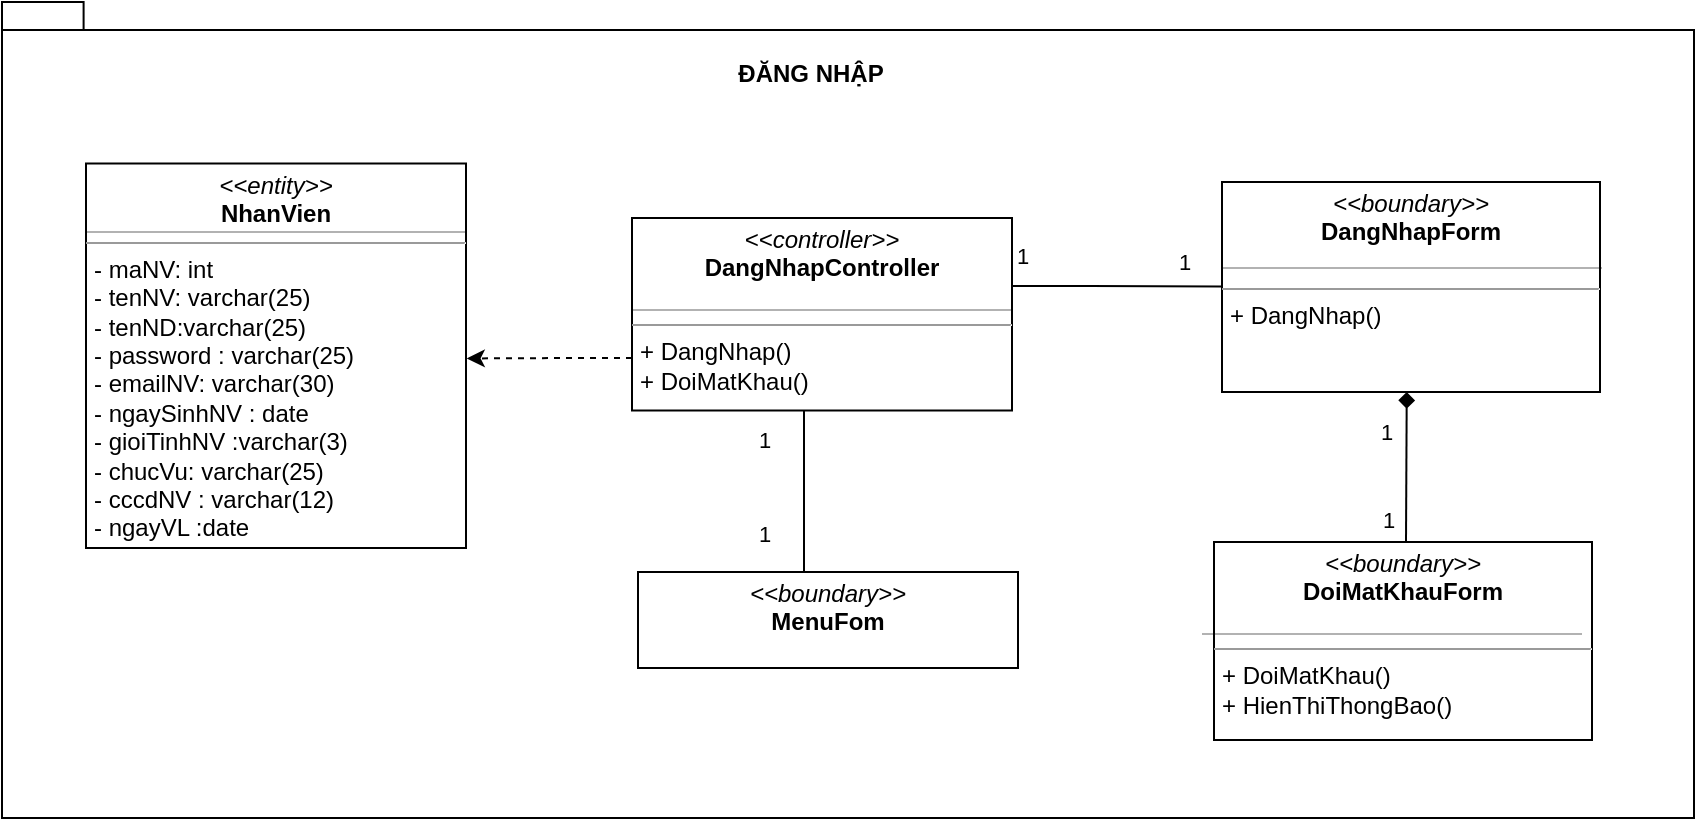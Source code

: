 <mxfile version="14.8.4" type="google" pages="15"><diagram id="C5RBs43oDa-KdzZeNtuy" name="DangNhap"><mxGraphModel dx="1021" dy="529" grid="1" gridSize="10" guides="1" tooltips="1" connect="1" arrows="1" fold="1" page="1" pageScale="1" pageWidth="827" pageHeight="1169" math="0" shadow="0"><root><mxCell id="WIyWlLk6GJQsqaUBKTNV-0"/><mxCell id="WIyWlLk6GJQsqaUBKTNV-1" parent="WIyWlLk6GJQsqaUBKTNV-0"/><mxCell id="Y41myR6QdXA-ZcEjO9eM-0" value="" style="shape=folder;fontStyle=1;spacingTop=10;tabWidth=40;tabHeight=14;tabPosition=left;html=1;" vertex="1" parent="WIyWlLk6GJQsqaUBKTNV-1"><mxGeometry x="90" y="309" width="846" height="408" as="geometry"/></mxCell><mxCell id="Y41myR6QdXA-ZcEjO9eM-1" value="&lt;p style=&quot;margin: 0px ; margin-top: 4px ; text-align: center&quot;&gt;&lt;i&gt;&amp;lt;&amp;lt;entity&amp;gt;&amp;gt;&lt;/i&gt;&lt;br&gt;&lt;b&gt;NhanVien&lt;/b&gt;&lt;/p&gt;&lt;hr size=&quot;1&quot;&gt;&lt;p style=&quot;margin: 0px ; margin-left: 4px&quot;&gt;- maNV: int&lt;/p&gt;&lt;p style=&quot;margin: 0px ; margin-left: 4px&quot;&gt;- tenNV: varchar(25)&lt;/p&gt;&lt;p style=&quot;margin: 0px ; margin-left: 4px&quot;&gt;- tenND:varchar(25)&lt;/p&gt;&lt;p style=&quot;margin: 0px ; margin-left: 4px&quot;&gt;- password : varchar(25)&lt;br&gt;- emailNV: varchar(30)&lt;/p&gt;&lt;p style=&quot;margin: 0px ; margin-left: 4px&quot;&gt;- ngaySinhNV : date&lt;/p&gt;&lt;p style=&quot;margin: 0px ; margin-left: 4px&quot;&gt;- gioiTinhNV :varchar(3)&lt;/p&gt;&lt;p style=&quot;margin: 0px ; margin-left: 4px&quot;&gt;- chucVu: varchar(25)&lt;/p&gt;&lt;p style=&quot;margin: 0px ; margin-left: 4px&quot;&gt;- cccdNV : varchar(12)&lt;/p&gt;&lt;p style=&quot;margin: 0px ; margin-left: 4px&quot;&gt;- ngayVL :date&lt;/p&gt;&lt;hr size=&quot;1&quot;&gt;&lt;p style=&quot;margin: 0px ; margin-left: 4px&quot;&gt;&lt;br&gt;&lt;/p&gt;" style="verticalAlign=top;align=left;overflow=fill;fontSize=12;fontFamily=Helvetica;html=1;" vertex="1" parent="WIyWlLk6GJQsqaUBKTNV-1"><mxGeometry x="132" y="389.75" width="190" height="192.25" as="geometry"/></mxCell><mxCell id="Y41myR6QdXA-ZcEjO9eM-2" value="&lt;p style=&quot;margin: 0px ; margin-top: 4px ; text-align: center&quot;&gt;&lt;i&gt;&amp;lt;&amp;lt;boundary&amp;gt;&amp;gt;&lt;/i&gt;&lt;br&gt;&lt;b&gt;DangNhapForm&lt;/b&gt;&lt;/p&gt;&lt;p style=&quot;margin: 0px ; margin-left: 4px&quot;&gt;&lt;br&gt;&lt;/p&gt;&lt;hr size=&quot;1&quot;&gt;&lt;p style=&quot;margin: 0px ; margin-left: 4px&quot;&gt;&lt;span&gt;+ DangNhap()&lt;/span&gt;&lt;br&gt;&lt;/p&gt;&lt;p style=&quot;margin: 0px ; margin-left: 4px&quot;&gt;&lt;br&gt;&lt;/p&gt;" style="verticalAlign=top;align=left;overflow=fill;fontSize=12;fontFamily=Helvetica;html=1;" vertex="1" parent="WIyWlLk6GJQsqaUBKTNV-1"><mxGeometry x="700" y="399" width="189" height="105" as="geometry"/></mxCell><mxCell id="Y41myR6QdXA-ZcEjO9eM-3" style="edgeStyle=orthogonalEdgeStyle;rounded=0;orthogonalLoop=1;jettySize=auto;html=1;dashed=1;entryX=1.002;entryY=0.507;entryDx=0;entryDy=0;entryPerimeter=0;" edge="1" parent="WIyWlLk6GJQsqaUBKTNV-1" source="Y41myR6QdXA-ZcEjO9eM-7" target="Y41myR6QdXA-ZcEjO9eM-1"><mxGeometry relative="1" as="geometry"><Array as="points"><mxPoint x="375" y="487"/><mxPoint x="375" y="487"/></Array><mxPoint x="333" y="522" as="targetPoint"/></mxGeometry></mxCell><mxCell id="Y41myR6QdXA-ZcEjO9eM-4" style="rounded=1;orthogonalLoop=1;jettySize=auto;html=1;endArrow=none;endFill=0;" edge="1" parent="WIyWlLk6GJQsqaUBKTNV-1" target="Y41myR6QdXA-ZcEjO9eM-2"><mxGeometry relative="1" as="geometry"><mxPoint x="588" y="451" as="sourcePoint"/><Array as="points"><mxPoint x="624" y="451"/></Array></mxGeometry></mxCell><mxCell id="Y41myR6QdXA-ZcEjO9eM-5" value="1" style="edgeLabel;html=1;align=center;verticalAlign=middle;resizable=0;points=[];" vertex="1" connectable="0" parent="Y41myR6QdXA-ZcEjO9eM-4"><mxGeometry x="-0.379" y="1" relative="1" as="geometry"><mxPoint x="-23" y="-14" as="offset"/></mxGeometry></mxCell><mxCell id="Y41myR6QdXA-ZcEjO9eM-6" value="1" style="edgeLabel;html=1;align=center;verticalAlign=middle;resizable=0;points=[];" vertex="1" connectable="0" parent="Y41myR6QdXA-ZcEjO9eM-4"><mxGeometry x="0.384" relative="1" as="geometry"><mxPoint x="15" y="-12" as="offset"/></mxGeometry></mxCell><mxCell id="Y41myR6QdXA-ZcEjO9eM-7" value="&lt;p style=&quot;margin: 0px ; margin-top: 4px ; text-align: center&quot;&gt;&lt;i&gt;&amp;lt;&amp;lt;controller&amp;gt;&amp;gt;&lt;/i&gt;&lt;br&gt;&lt;b&gt;DangNhapController&lt;/b&gt;&lt;/p&gt;&lt;p style=&quot;margin: 0px ; margin-left: 4px&quot;&gt;&lt;br&gt;&lt;/p&gt;&lt;hr size=&quot;1&quot;&gt;&lt;p style=&quot;margin: 0px 0px 0px 4px&quot;&gt;+ DangNhap()&lt;br&gt;&lt;/p&gt;&lt;p style=&quot;margin: 0px 0px 0px 4px&quot;&gt;&lt;span&gt;+ DoiMatKhau()&lt;/span&gt;&lt;br&gt;&lt;/p&gt;&lt;p style=&quot;margin: 0px 0px 0px 4px&quot;&gt;&lt;br&gt;&lt;/p&gt;" style="verticalAlign=top;align=left;overflow=fill;fontSize=12;fontFamily=Helvetica;html=1;" vertex="1" parent="WIyWlLk6GJQsqaUBKTNV-1"><mxGeometry x="405" y="417" width="190" height="96.25" as="geometry"/></mxCell><mxCell id="Y41myR6QdXA-ZcEjO9eM-8" value="" style="line;strokeWidth=1;fillColor=none;align=left;verticalAlign=middle;spacingTop=-1;spacingLeft=3;spacingRight=3;rotatable=0;labelPosition=right;points=[];portConstraint=eastwest;opacity=30;" vertex="1" parent="WIyWlLk6GJQsqaUBKTNV-1"><mxGeometry x="700" y="438" width="190" height="8" as="geometry"/></mxCell><mxCell id="Y41myR6QdXA-ZcEjO9eM-9" value="&lt;b&gt;ĐĂNG NHẬP&lt;/b&gt;" style="text;html=1;align=center;verticalAlign=middle;resizable=0;points=[];autosize=1;strokeColor=none;" vertex="1" parent="WIyWlLk6GJQsqaUBKTNV-1"><mxGeometry x="452" y="336" width="84" height="18" as="geometry"/></mxCell><mxCell id="Y41myR6QdXA-ZcEjO9eM-10" style="edgeStyle=orthogonalEdgeStyle;rounded=0;orthogonalLoop=1;jettySize=auto;html=1;endArrow=none;endFill=0;" edge="1" parent="WIyWlLk6GJQsqaUBKTNV-1" source="Y41myR6QdXA-ZcEjO9eM-13" target="Y41myR6QdXA-ZcEjO9eM-7"><mxGeometry relative="1" as="geometry"><Array as="points"><mxPoint x="491" y="528"/><mxPoint x="491" y="528"/></Array></mxGeometry></mxCell><mxCell id="Y41myR6QdXA-ZcEjO9eM-11" value="1" style="edgeLabel;html=1;align=center;verticalAlign=middle;resizable=0;points=[];" vertex="1" connectable="0" parent="Y41myR6QdXA-ZcEjO9eM-10"><mxGeometry x="0.832" y="-2" relative="1" as="geometry"><mxPoint x="-22" y="8" as="offset"/></mxGeometry></mxCell><mxCell id="Y41myR6QdXA-ZcEjO9eM-12" value="1" style="edgeLabel;html=1;align=center;verticalAlign=middle;resizable=0;points=[];" vertex="1" connectable="0" parent="Y41myR6QdXA-ZcEjO9eM-10"><mxGeometry x="-0.256" y="1" relative="1" as="geometry"><mxPoint x="-19" y="11" as="offset"/></mxGeometry></mxCell><mxCell id="Y41myR6QdXA-ZcEjO9eM-13" value="&lt;p style=&quot;margin: 0px ; margin-top: 4px ; text-align: center&quot;&gt;&lt;i&gt;&amp;lt;&amp;lt;boundary&amp;gt;&amp;gt;&lt;/i&gt;&lt;br&gt;&lt;b&gt;MenuFom&lt;/b&gt;&lt;/p&gt;&lt;p style=&quot;margin: 0px ; margin-left: 4px&quot;&gt;&lt;br&gt;&lt;/p&gt;&lt;hr size=&quot;1&quot;&gt;&lt;p style=&quot;margin: 0px ; margin-left: 4px&quot;&gt;&lt;br&gt;&lt;/p&gt;" style="verticalAlign=top;align=left;overflow=fill;fontSize=12;fontFamily=Helvetica;html=1;" vertex="1" parent="WIyWlLk6GJQsqaUBKTNV-1"><mxGeometry x="408" y="594" width="190" height="48" as="geometry"/></mxCell><mxCell id="Y41myR6QdXA-ZcEjO9eM-14" style="edgeStyle=none;rounded=0;orthogonalLoop=1;jettySize=auto;html=1;endArrow=diamond;endFill=1;entryX=0.45;entryY=1.01;entryDx=0;entryDy=0;entryPerimeter=0;" edge="1" parent="WIyWlLk6GJQsqaUBKTNV-1"><mxGeometry relative="1" as="geometry"><mxPoint x="792" y="579" as="sourcePoint"/><mxPoint x="792.37" y="504" as="targetPoint"/></mxGeometry></mxCell><mxCell id="Y41myR6QdXA-ZcEjO9eM-15" value="1" style="edgeLabel;html=1;align=center;verticalAlign=middle;resizable=0;points=[];" vertex="1" connectable="0" parent="Y41myR6QdXA-ZcEjO9eM-14"><mxGeometry x="0.484" relative="1" as="geometry"><mxPoint x="-11" as="offset"/></mxGeometry></mxCell><mxCell id="Y41myR6QdXA-ZcEjO9eM-16" value="1" style="edgeLabel;html=1;align=center;verticalAlign=middle;resizable=0;points=[];" vertex="1" connectable="0" parent="Y41myR6QdXA-ZcEjO9eM-14"><mxGeometry x="-0.708" y="2" relative="1" as="geometry"><mxPoint x="-7" as="offset"/></mxGeometry></mxCell><mxCell id="Y41myR6QdXA-ZcEjO9eM-17" value="&lt;p style=&quot;margin: 0px ; margin-top: 4px ; text-align: center&quot;&gt;&lt;i&gt;&amp;lt;&amp;lt;boundary&amp;gt;&amp;gt;&lt;/i&gt;&lt;br&gt;&lt;b&gt;DoiMatKhauForm&lt;/b&gt;&lt;/p&gt;&lt;p style=&quot;margin: 0px ; margin-left: 4px&quot;&gt;&lt;br&gt;&lt;/p&gt;&lt;hr size=&quot;1&quot;&gt;&lt;p style=&quot;margin: 0px ; margin-left: 4px&quot;&gt;&lt;span&gt;+ DoiMatKhau()&lt;/span&gt;&lt;br&gt;&lt;/p&gt;&lt;p style=&quot;margin: 0px ; margin-left: 4px&quot;&gt;+ HienThiThongBao()&lt;/p&gt;" style="verticalAlign=top;align=left;overflow=fill;fontSize=12;fontFamily=Helvetica;html=1;" vertex="1" parent="WIyWlLk6GJQsqaUBKTNV-1"><mxGeometry x="696" y="579" width="189" height="99" as="geometry"/></mxCell><mxCell id="Y41myR6QdXA-ZcEjO9eM-18" value="" style="line;strokeWidth=1;fillColor=none;align=left;verticalAlign=middle;spacingTop=-1;spacingLeft=3;spacingRight=3;rotatable=0;labelPosition=right;points=[];portConstraint=eastwest;opacity=30;" vertex="1" parent="WIyWlLk6GJQsqaUBKTNV-1"><mxGeometry x="405" y="459" width="190" height="8" as="geometry"/></mxCell><mxCell id="Y41myR6QdXA-ZcEjO9eM-19" value="" style="line;strokeWidth=1;fillColor=none;align=left;verticalAlign=middle;spacingTop=-1;spacingLeft=3;spacingRight=3;rotatable=0;labelPosition=right;points=[];portConstraint=eastwest;opacity=30;" vertex="1" parent="WIyWlLk6GJQsqaUBKTNV-1"><mxGeometry x="690" y="621" width="190" height="8" as="geometry"/></mxCell><mxCell id="Y41myR6QdXA-ZcEjO9eM-20" value="" style="line;strokeWidth=1;fillColor=none;align=left;verticalAlign=middle;spacingTop=-1;spacingLeft=3;spacingRight=3;rotatable=0;labelPosition=right;points=[];portConstraint=eastwest;opacity=30;" vertex="1" parent="WIyWlLk6GJQsqaUBKTNV-1"><mxGeometry x="132" y="420" width="190" height="8" as="geometry"/></mxCell></root></mxGraphModel></diagram><diagram id="GpgTYj0g_9TjfUbU9NrP" name="dangXuat"><mxGraphModel dx="868" dy="450" grid="1" gridSize="10" guides="1" tooltips="1" connect="1" arrows="1" fold="1" page="1" pageScale="1" pageWidth="850" pageHeight="1100" math="0" shadow="0"><root><mxCell id="BsH39nWTBYRN1bpbJHoK-0"/><mxCell id="BsH39nWTBYRN1bpbJHoK-1" parent="BsH39nWTBYRN1bpbJHoK-0"/><mxCell id="BsH39nWTBYRN1bpbJHoK-2" value="" style="shape=folder;fontStyle=1;spacingTop=10;tabWidth=40;tabHeight=14;tabPosition=left;html=1;" vertex="1" parent="BsH39nWTBYRN1bpbJHoK-1"><mxGeometry x="370" y="410" width="566" height="360" as="geometry"/></mxCell><mxCell id="BsH39nWTBYRN1bpbJHoK-3" style="edgeStyle=orthogonalEdgeStyle;rounded=0;orthogonalLoop=1;jettySize=auto;html=1;entryX=0;entryY=0.622;entryDx=0;entryDy=0;entryPerimeter=0;endArrow=none;endFill=0;exitX=1;exitY=0.5;exitDx=0;exitDy=0;" edge="1" parent="BsH39nWTBYRN1bpbJHoK-1" source="BsH39nWTBYRN1bpbJHoK-11" target="BsH39nWTBYRN1bpbJHoK-7"><mxGeometry relative="1" as="geometry"><Array as="points"><mxPoint x="710" y="520"/><mxPoint x="710" y="525"/></Array></mxGeometry></mxCell><mxCell id="BsH39nWTBYRN1bpbJHoK-4" value="1" style="edgeLabel;html=1;align=center;verticalAlign=middle;resizable=0;points=[];" vertex="1" connectable="0" parent="BsH39nWTBYRN1bpbJHoK-3"><mxGeometry x="-0.714" relative="1" as="geometry"><mxPoint x="5" y="-11" as="offset"/></mxGeometry></mxCell><mxCell id="BsH39nWTBYRN1bpbJHoK-5" value="1" style="edgeLabel;html=1;align=center;verticalAlign=middle;resizable=0;points=[];" vertex="1" connectable="0" parent="BsH39nWTBYRN1bpbJHoK-3"><mxGeometry x="0.591" y="-1" relative="1" as="geometry"><mxPoint y="-15" as="offset"/></mxGeometry></mxCell><mxCell id="BsH39nWTBYRN1bpbJHoK-6" value="&lt;p style=&quot;margin: 0px ; margin-top: 4px ; text-align: center&quot;&gt;&lt;i&gt;&amp;lt;&amp;lt;boundary&amp;gt;&amp;gt;&lt;/i&gt;&lt;br&gt;&lt;b&gt;MenuForm&lt;/b&gt;&lt;/p&gt;&lt;p style=&quot;margin: 0px ; margin-left: 4px&quot;&gt;&lt;br&gt;&lt;/p&gt;&lt;p style=&quot;margin: 0px ; margin-left: 4px&quot;&gt;&lt;br&gt;&lt;/p&gt;&lt;p style=&quot;margin: 0px ; margin-left: 4px&quot;&gt;&lt;span&gt;+ DangXuat()&lt;/span&gt;&lt;br&gt;&lt;/p&gt;&lt;p style=&quot;margin: 0px ; margin-left: 4px&quot;&gt;&lt;br&gt;&lt;/p&gt;&lt;p style=&quot;margin: 0px ; margin-left: 4px&quot;&gt;&lt;br&gt;&lt;/p&gt;" style="verticalAlign=top;align=left;overflow=fill;fontSize=12;fontFamily=Helvetica;html=1;" vertex="1" parent="BsH39nWTBYRN1bpbJHoK-1"><mxGeometry x="402" y="620" width="189" height="89.5" as="geometry"/></mxCell><mxCell id="BsH39nWTBYRN1bpbJHoK-7" value="&lt;p style=&quot;margin: 0px ; margin-top: 4px ; text-align: center&quot;&gt;&lt;i&gt;&amp;lt;&amp;lt;boundary&amp;gt;&amp;gt;&lt;/i&gt;&lt;br&gt;&lt;b&gt;DangNhapForm&lt;/b&gt;&lt;/p&gt;&lt;p style=&quot;margin: 0px ; margin-left: 4px&quot;&gt;&lt;br&gt;&lt;/p&gt;&lt;hr size=&quot;1&quot;&gt;&lt;p style=&quot;margin: 0px ; margin-left: 4px&quot;&gt;&lt;br&gt;&lt;/p&gt;" style="verticalAlign=top;align=left;overflow=fill;fontSize=12;fontFamily=Helvetica;html=1;" vertex="1" parent="BsH39nWTBYRN1bpbJHoK-1"><mxGeometry x="710" y="494.5" width="190" height="50" as="geometry"/></mxCell><mxCell id="BsH39nWTBYRN1bpbJHoK-8" style="shape=link;rounded=1;orthogonalLoop=1;jettySize=auto;html=1;entryX=0.5;entryY=0;entryDx=0;entryDy=0;width=0;exitX=0.5;exitY=1;exitDx=0;exitDy=0;" edge="1" parent="BsH39nWTBYRN1bpbJHoK-1" source="BsH39nWTBYRN1bpbJHoK-11" target="BsH39nWTBYRN1bpbJHoK-6"><mxGeometry relative="1" as="geometry"><mxPoint x="497" y="561.5" as="sourcePoint"/></mxGeometry></mxCell><mxCell id="BsH39nWTBYRN1bpbJHoK-9" value="1" style="edgeLabel;html=1;align=center;verticalAlign=middle;resizable=0;points=[];" vertex="1" connectable="0" parent="BsH39nWTBYRN1bpbJHoK-8"><mxGeometry x="-0.379" y="1" relative="1" as="geometry"><mxPoint x="14" y="-10" as="offset"/></mxGeometry></mxCell><mxCell id="BsH39nWTBYRN1bpbJHoK-10" value="1" style="edgeLabel;html=1;align=center;verticalAlign=middle;resizable=0;points=[];" vertex="1" connectable="0" parent="BsH39nWTBYRN1bpbJHoK-8"><mxGeometry x="0.384" relative="1" as="geometry"><mxPoint x="15" y="12" as="offset"/></mxGeometry></mxCell><mxCell id="BsH39nWTBYRN1bpbJHoK-11" value="&lt;p style=&quot;margin: 0px ; margin-top: 4px ; text-align: center&quot;&gt;&lt;i&gt;&amp;lt;&amp;lt;controller&amp;gt;&amp;gt;&lt;/i&gt;&lt;br&gt;&lt;b&gt;DangXuatController&lt;/b&gt;&lt;/p&gt;&lt;p style=&quot;margin: 0px ; margin-left: 4px&quot;&gt;&lt;br&gt;&lt;/p&gt;&lt;hr size=&quot;1&quot;&gt;&lt;p style=&quot;margin: 0px ; margin-left: 4px&quot;&gt;&lt;span&gt;+&amp;nbsp; DangXuat()&lt;/span&gt;&lt;/p&gt;" style="verticalAlign=top;align=left;overflow=fill;fontSize=12;fontFamily=Helvetica;html=1;" vertex="1" parent="BsH39nWTBYRN1bpbJHoK-1"><mxGeometry x="402" y="470" width="190" height="80" as="geometry"/></mxCell><mxCell id="BsH39nWTBYRN1bpbJHoK-12" value="" style="line;strokeWidth=1;fillColor=none;align=left;verticalAlign=middle;spacingTop=-1;spacingLeft=3;spacingRight=3;rotatable=0;labelPosition=right;points=[];portConstraint=eastwest;opacity=30;" vertex="1" parent="BsH39nWTBYRN1bpbJHoK-1"><mxGeometry x="401" y="510" width="190" height="8" as="geometry"/></mxCell><mxCell id="BsH39nWTBYRN1bpbJHoK-13" value="" style="line;strokeWidth=1;fillColor=none;align=left;verticalAlign=middle;spacingTop=-1;spacingLeft=3;spacingRight=3;rotatable=0;labelPosition=right;points=[];portConstraint=eastwest;opacity=30;" vertex="1" parent="BsH39nWTBYRN1bpbJHoK-1"><mxGeometry x="402" y="660.75" width="190" height="8" as="geometry"/></mxCell><mxCell id="BsH39nWTBYRN1bpbJHoK-14" value="&lt;b&gt;ĐĂNG XUẤT&lt;/b&gt;" style="text;html=1;align=center;verticalAlign=middle;resizable=0;points=[];autosize=1;strokeColor=none;" vertex="1" parent="BsH39nWTBYRN1bpbJHoK-1"><mxGeometry x="620" y="440" width="90" height="20" as="geometry"/></mxCell><mxCell id="BsH39nWTBYRN1bpbJHoK-15" value="" style="line;strokeWidth=1;fillColor=none;align=left;verticalAlign=middle;spacingTop=-1;spacingLeft=3;spacingRight=3;rotatable=0;labelPosition=right;points=[];portConstraint=eastwest;opacity=30;" vertex="1" parent="BsH39nWTBYRN1bpbJHoK-1"><mxGeometry x="401" y="668.75" width="190" height="8" as="geometry"/></mxCell></root></mxGraphModel></diagram><diagram id="ltzB-nKNw6DRRjy6If2o" name="kiemTraTinhTrangPhong"><mxGraphModel dx="1718" dy="1550" grid="1" gridSize="10" guides="1" tooltips="1" connect="1" arrows="1" fold="1" page="1" pageScale="1" pageWidth="850" pageHeight="1100" math="0" shadow="0"><root><mxCell id="U03uEPTUrfEF8pe8Tb90-0"/><mxCell id="U03uEPTUrfEF8pe8Tb90-1" parent="U03uEPTUrfEF8pe8Tb90-0"/><mxCell id="U03uEPTUrfEF8pe8Tb90-2" value="" style="shape=folder;fontStyle=1;spacingTop=10;tabWidth=40;tabHeight=14;tabPosition=left;html=1;" vertex="1" parent="U03uEPTUrfEF8pe8Tb90-1"><mxGeometry x="-710" y="-80" width="1350" height="550" as="geometry"/></mxCell><mxCell id="U03uEPTUrfEF8pe8Tb90-3" style="edgeStyle=orthogonalEdgeStyle;rounded=0;orthogonalLoop=1;jettySize=auto;html=1;endArrow=none;endFill=0;" edge="1" parent="U03uEPTUrfEF8pe8Tb90-1" source="U03uEPTUrfEF8pe8Tb90-9" target="U03uEPTUrfEF8pe8Tb90-19"><mxGeometry relative="1" as="geometry"><mxPoint x="365" y="140" as="sourcePoint"/><Array as="points"><mxPoint x="190" y="115"/><mxPoint x="190" y="115"/></Array></mxGeometry></mxCell><mxCell id="U03uEPTUrfEF8pe8Tb90-4" value="1" style="edgeLabel;html=1;align=center;verticalAlign=middle;resizable=0;points=[];" vertex="1" connectable="0" parent="U03uEPTUrfEF8pe8Tb90-3"><mxGeometry x="-0.304" y="-1" relative="1" as="geometry"><mxPoint x="-32" y="-16" as="offset"/></mxGeometry></mxCell><mxCell id="U03uEPTUrfEF8pe8Tb90-5" value="1" style="edgeLabel;html=1;align=center;verticalAlign=middle;resizable=0;points=[];" vertex="1" connectable="0" parent="U03uEPTUrfEF8pe8Tb90-3"><mxGeometry x="0.661" y="-2" relative="1" as="geometry"><mxPoint y="-17" as="offset"/></mxGeometry></mxCell><mxCell id="U03uEPTUrfEF8pe8Tb90-6" style="edgeStyle=orthogonalEdgeStyle;rounded=0;orthogonalLoop=1;jettySize=auto;html=1;dashed=1;" edge="1" parent="U03uEPTUrfEF8pe8Tb90-1" source="U03uEPTUrfEF8pe8Tb90-9" target="U03uEPTUrfEF8pe8Tb90-15"><mxGeometry relative="1" as="geometry"><Array as="points"><mxPoint x="-80" y="115"/><mxPoint x="-80" y="115"/></Array></mxGeometry></mxCell><mxCell id="U03uEPTUrfEF8pe8Tb90-7" style="edgeStyle=orthogonalEdgeStyle;rounded=0;orthogonalLoop=1;jettySize=auto;html=1;dashed=1;entryX=0.5;entryY=0;entryDx=0;entryDy=0;" edge="1" parent="U03uEPTUrfEF8pe8Tb90-1" source="U03uEPTUrfEF8pe8Tb90-9" target="U03uEPTUrfEF8pe8Tb90-23"><mxGeometry relative="1" as="geometry"><mxPoint x="45" y="280" as="targetPoint"/><Array as="points"/></mxGeometry></mxCell><mxCell id="U03uEPTUrfEF8pe8Tb90-8" style="edgeStyle=orthogonalEdgeStyle;rounded=0;orthogonalLoop=1;jettySize=auto;html=1;dashed=1;" edge="1" parent="U03uEPTUrfEF8pe8Tb90-1" source="U03uEPTUrfEF8pe8Tb90-9" target="U03uEPTUrfEF8pe8Tb90-21"><mxGeometry relative="1" as="geometry"><Array as="points"><mxPoint x="-520" y="20"/></Array></mxGeometry></mxCell><mxCell id="U03uEPTUrfEF8pe8Tb90-9" value="&lt;p style=&quot;margin: 0px ; margin-top: 4px ; text-align: center&quot;&gt;&lt;i&gt;&amp;lt;&amp;lt;controller&amp;gt;&amp;gt;&lt;/i&gt;&lt;br&gt;&lt;b&gt;QuanLyPhongController&lt;/b&gt;&lt;/p&gt;&lt;p style=&quot;margin: 0px ; margin-left: 4px&quot;&gt;&lt;br&gt;&lt;/p&gt;&lt;hr size=&quot;1&quot;&gt;&lt;p style=&quot;margin: 0px 0px 0px 4px&quot;&gt;+ LayDanhSsachPhong ()&lt;/p&gt;&lt;p style=&quot;margin: 0px 0px 0px 4px&quot;&gt;+ LocThongTinPhong()&lt;/p&gt;&lt;p style=&quot;margin: 0px ; margin-left: 4px&quot;&gt;+ LayDanhSachPhongBangMaTinhTrangPhong()&lt;br&gt;&lt;/p&gt;&lt;p style=&quot;margin: 0px 0px 0px 4px&quot;&gt;+ LayDanhSachTinhTrangPhong()&lt;br&gt;&lt;/p&gt;&lt;p style=&quot;margin: 0px 0px 0px 4px&quot;&gt;+ThemChiTietPhieuDatTruoc()&lt;/p&gt;&lt;p style=&quot;margin: 0px 0px 0px 4px&quot;&gt;&lt;br&gt;&lt;/p&gt;" style="verticalAlign=top;align=left;overflow=fill;fontSize=12;fontFamily=Helvetica;html=1;" vertex="1" parent="U03uEPTUrfEF8pe8Tb90-1"><mxGeometry x="-90" y="59" width="270" height="140" as="geometry"/></mxCell><mxCell id="U03uEPTUrfEF8pe8Tb90-10" value="" style="line;strokeWidth=1;fillColor=none;align=left;verticalAlign=middle;spacingTop=-1;spacingLeft=3;spacingRight=3;rotatable=0;labelPosition=right;points=[];portConstraint=eastwest;opacity=30;" vertex="1" parent="U03uEPTUrfEF8pe8Tb90-1"><mxGeometry x="-90" y="100" width="270" height="8" as="geometry"/></mxCell><mxCell id="U03uEPTUrfEF8pe8Tb90-11" value="KIỂM TRA TÌNH TRẠNG PHÒNG" style="text;html=1;align=center;verticalAlign=middle;resizable=0;points=[];autosize=1;strokeColor=none;fontStyle=1;fontSize=13;" vertex="1" parent="U03uEPTUrfEF8pe8Tb90-1"><mxGeometry x="-160" y="-40" width="210" height="20" as="geometry"/></mxCell><mxCell id="U03uEPTUrfEF8pe8Tb90-12" style="edgeStyle=orthogonalEdgeStyle;rounded=0;orthogonalLoop=1;jettySize=auto;html=1;endArrow=none;endFill=0;entryX=1;entryY=0.5;entryDx=0;entryDy=0;" edge="1" parent="U03uEPTUrfEF8pe8Tb90-1" source="U03uEPTUrfEF8pe8Tb90-15" target="U03uEPTUrfEF8pe8Tb90-21"><mxGeometry relative="1" as="geometry"><Array as="points"><mxPoint x="-310" y="259"/></Array></mxGeometry></mxCell><mxCell id="U03uEPTUrfEF8pe8Tb90-13" value="1" style="edgeLabel;html=1;align=center;verticalAlign=middle;resizable=0;points=[];" vertex="1" connectable="0" parent="U03uEPTUrfEF8pe8Tb90-12"><mxGeometry x="0.72" y="-1" relative="1" as="geometry"><mxPoint x="88.9" y="-68.0" as="offset"/></mxGeometry></mxCell><mxCell id="U03uEPTUrfEF8pe8Tb90-14" value="1..*" style="edgeLabel;html=1;align=center;verticalAlign=middle;resizable=0;points=[];" vertex="1" connectable="0" parent="U03uEPTUrfEF8pe8Tb90-12"><mxGeometry x="-0.64" y="1" relative="1" as="geometry"><mxPoint x="-91.03" y="56.9" as="offset"/></mxGeometry></mxCell><mxCell id="U03uEPTUrfEF8pe8Tb90-15" value="&lt;p style=&quot;margin: 0px ; margin-top: 4px ; text-align: center&quot;&gt;&lt;i&gt;&amp;lt;&amp;lt;entity&amp;gt;&amp;gt;&lt;/i&gt;&lt;br&gt;&lt;b&gt;TinhTrangPhong&lt;/b&gt;&lt;/p&gt;&lt;hr size=&quot;1&quot;&gt;&lt;p style=&quot;margin: 0px ; margin-left: 4px&quot;&gt;- maTTP :int&lt;/p&gt;&lt;p style=&quot;margin: 0px ; margin-left: 4px&quot;&gt;- tenTTP : varchar(25)&lt;/p&gt;&lt;hr size=&quot;1&quot;&gt;&lt;p style=&quot;margin: 0px 0px 0px 4px&quot;&gt;+&amp;nbsp; LayDanhSachTinhTrangPhong()&lt;/p&gt;&lt;p style=&quot;margin: 0px 0px 0px 4px&quot;&gt;&lt;br&gt;&lt;/p&gt;" style="verticalAlign=top;align=left;overflow=fill;fontSize=12;fontFamily=Helvetica;html=1;" vertex="1" parent="U03uEPTUrfEF8pe8Tb90-1"><mxGeometry x="-380" y="48" width="200" height="132" as="geometry"/></mxCell><mxCell id="U03uEPTUrfEF8pe8Tb90-16" style="edgeStyle=orthogonalEdgeStyle;rounded=0;orthogonalLoop=1;jettySize=auto;html=1;endArrow=none;endFill=0;" edge="1" parent="U03uEPTUrfEF8pe8Tb90-1" target="U03uEPTUrfEF8pe8Tb90-15"><mxGeometry relative="1" as="geometry"><Array as="points"><mxPoint x="-250" y="415"/></Array><mxPoint x="-50" y="415" as="sourcePoint"/></mxGeometry></mxCell><mxCell id="U03uEPTUrfEF8pe8Tb90-17" value="1" style="edgeLabel;html=1;align=center;verticalAlign=middle;resizable=0;points=[];" vertex="1" connectable="0" parent="U03uEPTUrfEF8pe8Tb90-16"><mxGeometry x="0.868" y="-7" relative="1" as="geometry"><mxPoint x="13" y="-5" as="offset"/></mxGeometry></mxCell><mxCell id="U03uEPTUrfEF8pe8Tb90-18" value="1..*" style="edgeLabel;html=1;align=center;verticalAlign=middle;resizable=0;points=[];" vertex="1" connectable="0" parent="U03uEPTUrfEF8pe8Tb90-16"><mxGeometry x="-0.9" y="1" relative="1" as="geometry"><mxPoint y="-16" as="offset"/></mxGeometry></mxCell><mxCell id="U03uEPTUrfEF8pe8Tb90-19" value="&lt;p style=&quot;margin: 0px ; margin-top: 4px ; text-align: center&quot;&gt;&lt;i&gt;&amp;lt;&amp;lt;boundary&amp;gt;&amp;gt;&lt;/i&gt;&lt;br&gt;&lt;b&gt;QuanLyPhongForm&lt;/b&gt;&lt;/p&gt;&lt;p style=&quot;margin: 0px ; margin-left: 4px&quot;&gt;&lt;br&gt;&lt;/p&gt;&lt;hr size=&quot;1&quot;&gt;&lt;p style=&quot;margin: 0px 0px 0px 4px&quot;&gt;+ HienThiGiaoDienTracuuPhong()&lt;/p&gt;&lt;p style=&quot;margin: 0px 0px 0px 4px&quot;&gt;+ HienThiDanhSachPhong()&lt;/p&gt;&lt;p style=&quot;margin: 0px 0px 0px 4px&quot;&gt;+ HienThiDanhSachPhongTuongUngvoiTinhTrangPhong()&lt;/p&gt;&lt;p style=&quot;margin: 0px ; margin-left: 4px&quot;&gt;&lt;br&gt;&lt;/p&gt;&lt;p style=&quot;margin: 0px ; margin-left: 4px&quot;&gt;&lt;br&gt;&lt;/p&gt;" style="verticalAlign=top;align=left;overflow=fill;fontSize=12;fontFamily=Helvetica;html=1;" vertex="1" parent="U03uEPTUrfEF8pe8Tb90-1"><mxGeometry x="290" y="59" width="320" height="110" as="geometry"/></mxCell><mxCell id="U03uEPTUrfEF8pe8Tb90-20" value="" style="line;strokeWidth=1;fillColor=none;align=left;verticalAlign=middle;spacingTop=-1;spacingLeft=3;spacingRight=3;rotatable=0;labelPosition=right;points=[];portConstraint=eastwest;opacity=30;" vertex="1" parent="U03uEPTUrfEF8pe8Tb90-1"><mxGeometry x="290" y="100" width="260" height="8" as="geometry"/></mxCell><mxCell id="U03uEPTUrfEF8pe8Tb90-21" value="&lt;p style=&quot;margin: 0px ; margin-top: 4px ; text-align: center&quot;&gt;&lt;i&gt;&amp;lt;&amp;lt;entity&amp;gt;&amp;gt;&lt;/i&gt;&lt;br&gt;&lt;b&gt;ChiTietTTTP&lt;/b&gt;&lt;/p&gt;&lt;hr size=&quot;1&quot;&gt;&lt;p style=&quot;margin: 0px 0px 0px 4px&quot;&gt;- ngayBD: date&lt;/p&gt;&lt;p style=&quot;margin: 0px 0px 0px 4px&quot;&gt;- ngayKT :date&lt;/p&gt;&lt;p style=&quot;margin: 0px ; margin-left: 4px&quot;&gt;&lt;br&gt;&lt;/p&gt;&lt;p style=&quot;margin: 0px ; margin-left: 4px&quot;&gt;+&amp;nbsp; LayDanhSachPhongBangMaTinhTrangPhong()&lt;br&gt;&lt;/p&gt;" style="verticalAlign=top;align=left;overflow=fill;fontSize=12;fontFamily=Helvetica;html=1;" vertex="1" parent="U03uEPTUrfEF8pe8Tb90-1"><mxGeometry x="-690" y="199" width="275" height="120" as="geometry"/></mxCell><mxCell id="U03uEPTUrfEF8pe8Tb90-22" value="" style="line;strokeWidth=1;fillColor=none;align=left;verticalAlign=middle;spacingTop=-1;spacingLeft=3;spacingRight=3;rotatable=0;labelPosition=right;points=[];portConstraint=eastwest;opacity=30;" vertex="1" parent="U03uEPTUrfEF8pe8Tb90-1"><mxGeometry x="-690" y="270" width="275" height="8" as="geometry"/></mxCell><mxCell id="U03uEPTUrfEF8pe8Tb90-23" value="&lt;p style=&quot;margin: 0px ; margin-top: 4px ; text-align: center&quot;&gt;&lt;i&gt;&amp;lt;&amp;lt;entity&amp;gt;&amp;gt;&lt;/i&gt;&lt;br&gt;&lt;b&gt;Phong&lt;/b&gt;&lt;/p&gt;&lt;hr size=&quot;1&quot;&gt;&lt;p style=&quot;margin: 0px 0px 0px 4px&quot;&gt;- maPhong: int&lt;/p&gt;&lt;p style=&quot;margin: 0px 0px 0px 4px&quot;&gt;- ghiChu: varchar(100)&lt;/p&gt;&lt;hr size=&quot;1&quot;&gt;&lt;p style=&quot;margin: 0px 0px 0px 4px&quot;&gt;+ LayDSPhong ()&lt;/p&gt;&lt;p style=&quot;margin: 0px 0px 0px 4px&quot;&gt;+ LocThongTinPhong()&lt;/p&gt;&lt;p style=&quot;margin: 0px 0px 0px 4px&quot;&gt;&lt;br&gt;&lt;/p&gt;&lt;p style=&quot;margin: 0px ; margin-left: 4px&quot;&gt;&lt;br&gt;&lt;/p&gt;" style="verticalAlign=top;align=left;overflow=fill;fontSize=12;fontFamily=Helvetica;html=1;" vertex="1" parent="U03uEPTUrfEF8pe8Tb90-1"><mxGeometry x="-50" y="306.5" width="190" height="123.5" as="geometry"/></mxCell><mxCell id="U03uEPTUrfEF8pe8Tb90-24" value="&lt;p style=&quot;margin: 0px ; margin-top: 4px ; text-align: center&quot;&gt;&lt;i&gt;&amp;lt;&amp;lt;entity&amp;gt;&amp;gt;&lt;/i&gt;&lt;br&gt;&lt;b&gt;LoaiPhong&lt;/b&gt;&lt;/p&gt;&lt;hr size=&quot;1&quot;&gt;&lt;p style=&quot;margin: 0px 0px 0px 4px&quot;&gt;&lt;span&gt;- tenLP : varchar2(30)&lt;/span&gt;&lt;br&gt;&lt;/p&gt;&lt;p style=&quot;margin: 0px 0px 0px 4px&quot;&gt;- giaLP : int&amp;nbsp;&lt;/p&gt;&lt;hr size=&quot;1&quot;&gt;&lt;p style=&quot;margin: 0px 0px 0px 4px&quot;&gt;+ LayThongTinLoaiPhong()&lt;/p&gt;" style="verticalAlign=top;align=left;overflow=fill;fontSize=12;fontFamily=Helvetica;html=1;" vertex="1" parent="U03uEPTUrfEF8pe8Tb90-1"><mxGeometry x="230" y="313.25" width="190" height="110" as="geometry"/></mxCell><mxCell id="U03uEPTUrfEF8pe8Tb90-25" value="" style="endArrow=diamondThin;endFill=1;endSize=24;html=1;fontSize=14;entryX=1;entryY=0.5;entryDx=0;entryDy=0;exitX=0;exitY=0.5;exitDx=0;exitDy=0;" edge="1" parent="U03uEPTUrfEF8pe8Tb90-1" source="U03uEPTUrfEF8pe8Tb90-24" target="U03uEPTUrfEF8pe8Tb90-23"><mxGeometry width="160" relative="1" as="geometry"><mxPoint x="305" y="330" as="sourcePoint"/><mxPoint x="305" y="205" as="targetPoint"/></mxGeometry></mxCell><mxCell id="U03uEPTUrfEF8pe8Tb90-26" value="1..*" style="edgeLabel;html=1;align=center;verticalAlign=middle;resizable=0;points=[];fontSize=14;" vertex="1" connectable="0" parent="U03uEPTUrfEF8pe8Tb90-25"><mxGeometry x="0.26" y="-2" relative="1" as="geometry"><mxPoint x="-13.45" y="-16.25" as="offset"/></mxGeometry></mxCell><mxCell id="U03uEPTUrfEF8pe8Tb90-27" value="1" style="edgeLabel;html=1;align=center;verticalAlign=middle;resizable=0;points=[];fontSize=14;" vertex="1" connectable="0" parent="U03uEPTUrfEF8pe8Tb90-25"><mxGeometry x="-0.777" y="-2" relative="1" as="geometry"><mxPoint x="4" y="-9" as="offset"/></mxGeometry></mxCell><mxCell id="U03uEPTUrfEF8pe8Tb90-28" style="edgeStyle=orthogonalEdgeStyle;rounded=0;orthogonalLoop=1;jettySize=auto;html=1;dashed=1;entryX=0.5;entryY=0;entryDx=0;entryDy=0;exitX=1;exitY=1;exitDx=0;exitDy=0;" edge="1" parent="U03uEPTUrfEF8pe8Tb90-1" source="U03uEPTUrfEF8pe8Tb90-9" target="U03uEPTUrfEF8pe8Tb90-24"><mxGeometry relative="1" as="geometry"><Array as="points"><mxPoint x="190" y="199"/><mxPoint x="190" y="200"/><mxPoint x="325" y="200"/></Array><mxPoint x="-80" y="113.88" as="sourcePoint"/><mxPoint x="-180" y="115" as="targetPoint"/></mxGeometry></mxCell></root></mxGraphModel></diagram><diagram id="I18CAX7-BS3JpnqT8rwu" name="capNhatTinhTrangPhong"><mxGraphModel dx="1718" dy="1550" grid="1" gridSize="10" guides="1" tooltips="1" connect="1" arrows="1" fold="1" page="1" pageScale="1" pageWidth="850" pageHeight="1100" math="0" shadow="0"><root><mxCell id="_5wg74R0D3KhU0Rb58fe-0"/><mxCell id="_5wg74R0D3KhU0Rb58fe-1" parent="_5wg74R0D3KhU0Rb58fe-0"/><mxCell id="_5wg74R0D3KhU0Rb58fe-2" value="" style="shape=folder;fontStyle=1;spacingTop=10;tabWidth=40;tabHeight=14;tabPosition=left;html=1;" vertex="1" parent="_5wg74R0D3KhU0Rb58fe-1"><mxGeometry x="-650" y="-60" width="870" height="560" as="geometry"/></mxCell><mxCell id="_5wg74R0D3KhU0Rb58fe-3" style="edgeStyle=orthogonalEdgeStyle;rounded=0;orthogonalLoop=1;jettySize=auto;html=1;dashed=1;" edge="1" parent="_5wg74R0D3KhU0Rb58fe-1" source="_5wg74R0D3KhU0Rb58fe-6" target="_5wg74R0D3KhU0Rb58fe-12"><mxGeometry relative="1" as="geometry"><Array as="points"><mxPoint x="-80" y="115"/><mxPoint x="-80" y="115"/></Array></mxGeometry></mxCell><mxCell id="_5wg74R0D3KhU0Rb58fe-4" style="edgeStyle=orthogonalEdgeStyle;rounded=0;orthogonalLoop=1;jettySize=auto;html=1;dashed=1;" edge="1" parent="_5wg74R0D3KhU0Rb58fe-1" source="_5wg74R0D3KhU0Rb58fe-6"><mxGeometry relative="1" as="geometry"><mxPoint x="45" y="318" as="targetPoint"/></mxGeometry></mxCell><mxCell id="_5wg74R0D3KhU0Rb58fe-5" style="edgeStyle=orthogonalEdgeStyle;rounded=0;orthogonalLoop=1;jettySize=auto;html=1;dashed=1;" edge="1" parent="_5wg74R0D3KhU0Rb58fe-1" source="_5wg74R0D3KhU0Rb58fe-6" target="_5wg74R0D3KhU0Rb58fe-16"><mxGeometry relative="1" as="geometry"><Array as="points"><mxPoint x="-520" y="20"/></Array></mxGeometry></mxCell><mxCell id="_5wg74R0D3KhU0Rb58fe-6" value="&lt;p style=&quot;margin: 0px ; margin-top: 4px ; text-align: center&quot;&gt;&lt;i&gt;&amp;lt;&amp;lt;controller&amp;gt;&amp;gt;&lt;/i&gt;&lt;br&gt;&lt;b&gt;QuanLyPhongController&lt;/b&gt;&lt;/p&gt;&lt;p style=&quot;margin: 0px ; margin-left: 4px&quot;&gt;&lt;br&gt;&lt;/p&gt;&lt;hr size=&quot;1&quot;&gt;&lt;p style=&quot;margin: 0px 0px 0px 4px&quot;&gt;&lt;span&gt;+&amp;nbsp; CapNhatMaTinhTrangPhong()&lt;/span&gt;&lt;br&gt;&lt;/p&gt;&lt;p style=&quot;margin: 0px 0px 0px 4px&quot;&gt;&lt;br&gt;&lt;/p&gt;&lt;p style=&quot;margin: 0px 0px 0px 4px&quot;&gt;&lt;br&gt;&lt;/p&gt;&lt;p style=&quot;margin: 0px 0px 0px 4px&quot;&gt;&lt;br&gt;&lt;/p&gt;" style="verticalAlign=top;align=left;overflow=fill;fontSize=12;fontFamily=Helvetica;html=1;" vertex="1" parent="_5wg74R0D3KhU0Rb58fe-1"><mxGeometry x="-50" y="60" width="190" height="110" as="geometry"/></mxCell><mxCell id="_5wg74R0D3KhU0Rb58fe-7" value="" style="line;strokeWidth=1;fillColor=none;align=left;verticalAlign=middle;spacingTop=-1;spacingLeft=3;spacingRight=3;rotatable=0;labelPosition=right;points=[];portConstraint=eastwest;opacity=30;" vertex="1" parent="_5wg74R0D3KhU0Rb58fe-1"><mxGeometry x="-50" y="100" width="190" height="8" as="geometry"/></mxCell><mxCell id="_5wg74R0D3KhU0Rb58fe-8" value="CẬP NHẬT TÌNH TRẠNG PHÒNG" style="text;html=1;align=center;verticalAlign=middle;resizable=0;points=[];autosize=1;strokeColor=none;fontStyle=1;fontSize=13;" vertex="1" parent="_5wg74R0D3KhU0Rb58fe-1"><mxGeometry x="-300" y="-30" width="220" height="20" as="geometry"/></mxCell><mxCell id="_5wg74R0D3KhU0Rb58fe-9" style="edgeStyle=orthogonalEdgeStyle;rounded=0;orthogonalLoop=1;jettySize=auto;html=1;endArrow=none;endFill=0;entryX=1;entryY=0.5;entryDx=0;entryDy=0;" edge="1" parent="_5wg74R0D3KhU0Rb58fe-1" source="_5wg74R0D3KhU0Rb58fe-12" target="_5wg74R0D3KhU0Rb58fe-16"><mxGeometry relative="1" as="geometry"><Array as="points"><mxPoint x="-310" y="410"/><mxPoint x="-425" y="410"/></Array></mxGeometry></mxCell><mxCell id="_5wg74R0D3KhU0Rb58fe-10" value="1" style="edgeLabel;html=1;align=center;verticalAlign=middle;resizable=0;points=[];" vertex="1" connectable="0" parent="_5wg74R0D3KhU0Rb58fe-9"><mxGeometry x="0.72" y="-1" relative="1" as="geometry"><mxPoint x="71" y="-209" as="offset"/></mxGeometry></mxCell><mxCell id="_5wg74R0D3KhU0Rb58fe-11" value="1..*" style="edgeLabel;html=1;align=center;verticalAlign=middle;resizable=0;points=[];" vertex="1" connectable="0" parent="_5wg74R0D3KhU0Rb58fe-9"><mxGeometry x="-0.64" y="1" relative="1" as="geometry"><mxPoint x="-81" y="130" as="offset"/></mxGeometry></mxCell><mxCell id="_5wg74R0D3KhU0Rb58fe-12" value="&lt;p style=&quot;margin: 0px ; margin-top: 4px ; text-align: center&quot;&gt;&lt;i&gt;&amp;lt;&amp;lt;entity&amp;gt;&amp;gt;&lt;/i&gt;&lt;br&gt;&lt;b&gt;TinhTrangPhong&lt;/b&gt;&lt;/p&gt;&lt;hr size=&quot;1&quot;&gt;&lt;p style=&quot;margin: 0px ; margin-left: 4px&quot;&gt;- maTTP :int&lt;/p&gt;&lt;p style=&quot;margin: 0px ; margin-left: 4px&quot;&gt;- tenTTP : varchar(25)&lt;/p&gt;&lt;hr size=&quot;1&quot;&gt;&lt;p style=&quot;margin: 0px 0px 0px 4px&quot;&gt;+&amp;nbsp; LayDanhSachTinhTrangPhong()&lt;/p&gt;&lt;p style=&quot;margin: 0px 0px 0px 4px&quot;&gt;&lt;br&gt;&lt;/p&gt;" style="verticalAlign=top;align=left;overflow=fill;fontSize=12;fontFamily=Helvetica;html=1;" vertex="1" parent="_5wg74R0D3KhU0Rb58fe-1"><mxGeometry x="-370" y="48" width="190" height="122" as="geometry"/></mxCell><mxCell id="_5wg74R0D3KhU0Rb58fe-13" style="edgeStyle=orthogonalEdgeStyle;rounded=0;orthogonalLoop=1;jettySize=auto;html=1;endArrow=none;endFill=0;" edge="1" parent="_5wg74R0D3KhU0Rb58fe-1" target="_5wg74R0D3KhU0Rb58fe-12"><mxGeometry relative="1" as="geometry"><Array as="points"><mxPoint x="-250" y="415"/></Array><mxPoint x="-50" y="415" as="sourcePoint"/></mxGeometry></mxCell><mxCell id="_5wg74R0D3KhU0Rb58fe-14" value="1" style="edgeLabel;html=1;align=center;verticalAlign=middle;resizable=0;points=[];" vertex="1" connectable="0" parent="_5wg74R0D3KhU0Rb58fe-13"><mxGeometry x="0.868" y="-7" relative="1" as="geometry"><mxPoint x="13" y="-5" as="offset"/></mxGeometry></mxCell><mxCell id="_5wg74R0D3KhU0Rb58fe-15" value="1..*" style="edgeLabel;html=1;align=center;verticalAlign=middle;resizable=0;points=[];" vertex="1" connectable="0" parent="_5wg74R0D3KhU0Rb58fe-13"><mxGeometry x="-0.9" y="1" relative="1" as="geometry"><mxPoint y="-16" as="offset"/></mxGeometry></mxCell><mxCell id="_5wg74R0D3KhU0Rb58fe-16" value="&lt;p style=&quot;margin: 0px ; margin-top: 4px ; text-align: center&quot;&gt;&lt;i&gt;&amp;lt;&amp;lt;entity&amp;gt;&amp;gt;&lt;/i&gt;&lt;br&gt;&lt;b&gt;ChiTietTTP&lt;/b&gt;&lt;/p&gt;&lt;hr size=&quot;1&quot;&gt;&lt;p style=&quot;margin: 0px 0px 0px 4px&quot;&gt;- ngayBD: date&lt;/p&gt;&lt;p style=&quot;margin: 0px 0px 0px 4px&quot;&gt;- ngayKT :date&lt;/p&gt;&lt;p style=&quot;margin: 0px ; margin-left: 4px&quot;&gt;&lt;br&gt;&lt;/p&gt;&lt;p style=&quot;margin: 0px ; margin-left: 4px&quot;&gt;+&amp;nbsp; CapNhatMaTinhTrangPhong()&lt;br&gt;&lt;/p&gt;" style="verticalAlign=top;align=left;overflow=fill;fontSize=12;fontFamily=Helvetica;html=1;" vertex="1" parent="_5wg74R0D3KhU0Rb58fe-1"><mxGeometry x="-615" y="320" width="190" height="120" as="geometry"/></mxCell><mxCell id="_5wg74R0D3KhU0Rb58fe-17" value="" style="line;strokeWidth=1;fillColor=none;align=left;verticalAlign=middle;spacingTop=-1;spacingLeft=3;spacingRight=3;rotatable=0;labelPosition=right;points=[];portConstraint=eastwest;opacity=30;" vertex="1" parent="_5wg74R0D3KhU0Rb58fe-1"><mxGeometry x="-615" y="399" width="190" height="8" as="geometry"/></mxCell><mxCell id="_5wg74R0D3KhU0Rb58fe-18" value="&lt;p style=&quot;margin: 0px ; margin-top: 4px ; text-align: center&quot;&gt;&lt;i&gt;&amp;lt;&amp;lt;entity&amp;gt;&amp;gt;&lt;/i&gt;&lt;br&gt;&lt;b&gt;Phong&lt;/b&gt;&lt;/p&gt;&lt;hr size=&quot;1&quot;&gt;&lt;p style=&quot;margin: 0px 0px 0px 4px&quot;&gt;- maPhong: int&lt;/p&gt;&lt;p style=&quot;margin: 0px 0px 0px 4px&quot;&gt;- ghiChu: varchar(100)&lt;/p&gt;&lt;hr size=&quot;1&quot;&gt;&lt;p style=&quot;margin: 0px 0px 0px 4px&quot;&gt;+ LayDanhSachPhong ()&lt;/p&gt;&lt;p style=&quot;margin: 0px 0px 0px 4px&quot;&gt;+ LayThongTinPhong()&lt;/p&gt;&lt;p style=&quot;margin: 0px 0px 0px 4px&quot;&gt;&lt;br&gt;&lt;/p&gt;&lt;p style=&quot;margin: 0px ; margin-left: 4px&quot;&gt;&lt;br&gt;&lt;/p&gt;" style="verticalAlign=top;align=left;overflow=fill;fontSize=12;fontFamily=Helvetica;html=1;" vertex="1" parent="_5wg74R0D3KhU0Rb58fe-1"><mxGeometry x="-50" y="318" width="190" height="142" as="geometry"/></mxCell></root></mxGraphModel></diagram><diagram id="uwY3qsTKzSICJcPDwPH4" name="quanLyDichVu"><mxGraphModel dx="2586" dy="2000" grid="1" gridSize="10" guides="1" tooltips="1" connect="1" arrows="1" fold="1" page="1" pageScale="1" pageWidth="850" pageHeight="1100" math="0" shadow="0"><root><mxCell id="KcT3Y6j_QKuEUOLq-2mv-0"/><mxCell id="KcT3Y6j_QKuEUOLq-2mv-1" parent="KcT3Y6j_QKuEUOLq-2mv-0"/><mxCell id="KcT3Y6j_QKuEUOLq-2mv-2" value="" style="shape=folder;fontStyle=1;spacingTop=10;tabWidth=40;tabHeight=14;tabPosition=left;html=1;" vertex="1" parent="KcT3Y6j_QKuEUOLq-2mv-1"><mxGeometry x="-230" y="-670" width="680" height="530" as="geometry"/></mxCell><mxCell id="KcT3Y6j_QKuEUOLq-2mv-3" value="&lt;p style=&quot;margin: 0px ; margin-top: 4px ; text-align: center&quot;&gt;&lt;i&gt;&amp;lt;&amp;lt;entity&amp;gt;&amp;gt;&lt;/i&gt;&lt;br&gt;&lt;b&gt;DichVu&lt;/b&gt;&lt;/p&gt;&lt;hr size=&quot;1&quot;&gt;&lt;p style=&quot;margin: 0px 0px 0px 4px&quot;&gt;- maDV: int&lt;/p&gt;&lt;p style=&quot;margin: 0px 0px 0px 4px&quot;&gt;- tenDV : varchar(50)&lt;/p&gt;&lt;p style=&quot;margin: 0px 0px 0px 4px&quot;&gt;- giaDV : numeric(15)&lt;br&gt;&lt;/p&gt;&lt;hr size=&quot;1&quot;&gt;&lt;p style=&quot;margin: 0px 0px 0px 4px&quot;&gt;+&amp;nbsp; ThemDichVu()&lt;/p&gt;&lt;p style=&quot;margin: 0px 0px 0px 4px&quot;&gt;+&amp;nbsp; XoaDichVu()&lt;/p&gt;&lt;p style=&quot;margin: 0px 0px 0px 4px&quot;&gt;+&amp;nbsp; CapNhatDichVu()&lt;/p&gt;&lt;p style=&quot;margin: 0px 0px 0px 4px&quot;&gt;+&amp;nbsp; TracuuDichVu()&lt;/p&gt;&lt;p style=&quot;margin: 0px 0px 0px 4px&quot;&gt;+&amp;nbsp; LayDanhSachSDichVu()&lt;br&gt;&lt;/p&gt;&lt;p style=&quot;margin: 0px 0px 0px 4px&quot;&gt;&lt;br&gt;&lt;/p&gt;&lt;p style=&quot;margin: 0px ; margin-left: 4px&quot;&gt;&lt;br&gt;&lt;/p&gt;" style="verticalAlign=top;align=left;overflow=fill;fontSize=12;fontFamily=Helvetica;html=1;" vertex="1" parent="KcT3Y6j_QKuEUOLq-2mv-1"><mxGeometry x="-140" y="-365" width="190" height="185" as="geometry"/></mxCell><mxCell id="KcT3Y6j_QKuEUOLq-2mv-4" style="edgeStyle=orthogonalEdgeStyle;rounded=0;orthogonalLoop=1;jettySize=auto;html=1;entryX=0.5;entryY=0;entryDx=0;entryDy=0;dashed=1;" edge="1" parent="KcT3Y6j_QKuEUOLq-2mv-1" source="KcT3Y6j_QKuEUOLq-2mv-8" target="KcT3Y6j_QKuEUOLq-2mv-3"><mxGeometry relative="1" as="geometry"><Array as="points"><mxPoint x="-45" y="-375"/><mxPoint x="-45" y="-375"/></Array></mxGeometry></mxCell><mxCell id="KcT3Y6j_QKuEUOLq-2mv-5" style="shape=link;rounded=1;orthogonalLoop=1;jettySize=auto;html=1;width=0;" edge="1" parent="KcT3Y6j_QKuEUOLq-2mv-1"><mxGeometry relative="1" as="geometry"><mxPoint x="50" y="-517" as="sourcePoint"/><mxPoint x="164" y="-517" as="targetPoint"/></mxGeometry></mxCell><mxCell id="KcT3Y6j_QKuEUOLq-2mv-6" value="1" style="edgeLabel;html=1;align=center;verticalAlign=middle;resizable=0;points=[];" connectable="0" vertex="1" parent="KcT3Y6j_QKuEUOLq-2mv-5"><mxGeometry x="-0.379" y="1" relative="1" as="geometry"><mxPoint x="-17" y="-14" as="offset"/></mxGeometry></mxCell><mxCell id="KcT3Y6j_QKuEUOLq-2mv-7" value="1" style="edgeLabel;html=1;align=center;verticalAlign=middle;resizable=0;points=[];" connectable="0" vertex="1" parent="KcT3Y6j_QKuEUOLq-2mv-5"><mxGeometry x="0.384" relative="1" as="geometry"><mxPoint x="19" y="-14" as="offset"/></mxGeometry></mxCell><mxCell id="KcT3Y6j_QKuEUOLq-2mv-8" value="&lt;p style=&quot;margin: 0px ; margin-top: 4px ; text-align: center&quot;&gt;&lt;i&gt;&amp;lt;&amp;lt;controller&amp;gt;&amp;gt;&lt;/i&gt;&lt;br&gt;&lt;b&gt;QuanLyDichVuController&lt;/b&gt;&lt;/p&gt;&lt;p style=&quot;margin: 0px ; margin-left: 4px&quot;&gt;&lt;br&gt;&lt;/p&gt;&lt;hr size=&quot;1&quot;&gt;&lt;p style=&quot;margin: 0px ; margin-left: 4px&quot;&gt;+ LayDanhSachDichVu()&lt;/p&gt;&lt;p style=&quot;margin: 0px ; margin-left: 4px&quot;&gt;+ ThemDichVu()&lt;/p&gt;&lt;p style=&quot;margin: 0px ; margin-left: 4px&quot;&gt;+ XoaDicVu()&lt;/p&gt;&lt;p style=&quot;margin: 0px ; margin-left: 4px&quot;&gt;+CapNhatThongTinDichVu()&lt;/p&gt;" style="verticalAlign=top;align=left;overflow=fill;fontSize=12;fontFamily=Helvetica;html=1;" vertex="1" parent="KcT3Y6j_QKuEUOLq-2mv-1"><mxGeometry x="-140" y="-565" width="190" height="115" as="geometry"/></mxCell><mxCell id="KcT3Y6j_QKuEUOLq-2mv-9" value="" style="line;strokeWidth=1;fillColor=none;align=left;verticalAlign=middle;spacingTop=-1;spacingLeft=3;spacingRight=3;rotatable=0;labelPosition=right;points=[];portConstraint=eastwest;opacity=30;" vertex="1" parent="KcT3Y6j_QKuEUOLq-2mv-1"><mxGeometry x="-140" y="-525" width="190" height="8" as="geometry"/></mxCell><mxCell id="KcT3Y6j_QKuEUOLq-2mv-10" value="QUẢN LÝ DỊCH VỤ" style="text;html=1;align=center;verticalAlign=middle;resizable=0;points=[];autosize=1;strokeColor=none;fontStyle=1;fontSize=13;" vertex="1" parent="KcT3Y6j_QKuEUOLq-2mv-1"><mxGeometry x="60" y="-625" width="130" height="20" as="geometry"/></mxCell><mxCell id="KcT3Y6j_QKuEUOLq-2mv-11" value="&lt;p style=&quot;margin: 0px ; margin-top: 4px ; text-align: center&quot;&gt;&lt;i&gt;&amp;lt;&amp;lt;boundary&amp;gt;&amp;gt;&lt;/i&gt;&lt;br&gt;&lt;b&gt;QuaLyDichVuForm&lt;/b&gt;&lt;/p&gt;&lt;p style=&quot;margin: 0px ; margin-left: 4px&quot;&gt;&lt;br&gt;&lt;/p&gt;&lt;hr size=&quot;1&quot;&gt;&lt;p style=&quot;margin: 0px ; margin-left: 4px&quot;&gt;&lt;span&gt;+ HienThiDanhSach&lt;/span&gt;DichvuV&lt;span&gt;()&lt;/span&gt;&lt;br&gt;&lt;/p&gt;&lt;p style=&quot;margin: 0px ; margin-left: 4px&quot;&gt;+ HienThiThongBao()&lt;br&gt;&lt;/p&gt;&lt;p style=&quot;margin: 0px ; margin-left: 4px&quot;&gt;&lt;br&gt;&lt;/p&gt;&lt;p style=&quot;margin: 0px ; margin-left: 4px&quot;&gt;&lt;br&gt;&lt;/p&gt;" style="verticalAlign=top;align=left;overflow=fill;fontSize=12;fontFamily=Helvetica;html=1;" vertex="1" parent="KcT3Y6j_QKuEUOLq-2mv-1"><mxGeometry x="160" y="-565" width="190" height="95" as="geometry"/></mxCell><mxCell id="KcT3Y6j_QKuEUOLq-2mv-12" value="" style="line;strokeWidth=1;fillColor=none;align=left;verticalAlign=middle;spacingTop=-1;spacingLeft=3;spacingRight=3;rotatable=0;labelPosition=right;points=[];portConstraint=eastwest;opacity=30;" vertex="1" parent="KcT3Y6j_QKuEUOLq-2mv-1"><mxGeometry x="160" y="-525" width="190" height="8" as="geometry"/></mxCell></root></mxGraphModel></diagram><diagram id="nFpMloBYbaOJNjshSPY4" name="quanLyDonVi"><mxGraphModel dx="3020" dy="25" grid="1" gridSize="10" guides="1" tooltips="1" connect="1" arrows="1" fold="1" page="1" pageScale="1" pageWidth="850" pageHeight="1100" math="0" shadow="0"><root><mxCell id="LcB2opLImMnxrAeDKies-0"/><mxCell id="LcB2opLImMnxrAeDKies-1" parent="LcB2opLImMnxrAeDKies-0"/><mxCell id="51OQJCt3bo9RDIr6yH4E-0" value="" style="shape=folder;fontStyle=1;spacingTop=10;tabWidth=40;tabHeight=14;tabPosition=left;html=1;" vertex="1" parent="LcB2opLImMnxrAeDKies-1"><mxGeometry x="-460" y="1300" width="650" height="480" as="geometry"/></mxCell><mxCell id="51OQJCt3bo9RDIr6yH4E-1" value="&lt;p style=&quot;margin: 0px ; margin-top: 4px ; text-align: center&quot;&gt;&lt;i&gt;&amp;lt;&amp;lt;entity&amp;gt;&amp;gt;&lt;/i&gt;&lt;br&gt;&lt;b&gt;DonVi&lt;/b&gt;&lt;/p&gt;&lt;hr size=&quot;1&quot;&gt;&lt;p style=&quot;margin: 0px 0px 0px 4px&quot;&gt;- maDonVi: int&lt;/p&gt;&lt;p style=&quot;margin: 0px 0px 0px 4px&quot;&gt;- tenDonVi : varchar(50)&lt;/p&gt;&lt;hr size=&quot;1&quot;&gt;&lt;p style=&quot;margin: 0px 0px 0px 4px&quot;&gt;+ ThemDonVi()&lt;/p&gt;&lt;p style=&quot;margin: 0px 0px 0px 4px&quot;&gt;+ TracuuDonVi()&lt;/p&gt;&lt;p style=&quot;margin: 0px 0px 0px 4px&quot;&gt;+ LayDanhSachDonVi()&lt;br&gt;&lt;/p&gt;&lt;p style=&quot;margin: 0px 0px 0px 4px&quot;&gt;&lt;br&gt;&lt;/p&gt;&lt;p style=&quot;margin: 0px ; margin-left: 4px&quot;&gt;&lt;br&gt;&lt;/p&gt;" style="verticalAlign=top;align=left;overflow=fill;fontSize=12;fontFamily=Helvetica;html=1;" vertex="1" parent="LcB2opLImMnxrAeDKies-1"><mxGeometry x="-390" y="1580" width="190" height="140" as="geometry"/></mxCell><mxCell id="51OQJCt3bo9RDIr6yH4E-2" value="&lt;p style=&quot;margin: 0px ; margin-top: 4px ; text-align: center&quot;&gt;&lt;i&gt;&amp;lt;&amp;lt;boundary&amp;gt;&amp;gt;&lt;/i&gt;&lt;br&gt;&lt;b&gt;QuanLyDonVi&lt;/b&gt;&lt;b&gt;Form&lt;/b&gt;&lt;/p&gt;&lt;p style=&quot;margin: 0px ; margin-left: 4px&quot;&gt;&lt;br&gt;&lt;/p&gt;&lt;hr size=&quot;1&quot;&gt;&lt;p style=&quot;margin: 0px ; margin-left: 4px&quot;&gt;&lt;span&gt;+ HienThiDanhSachDonVi&lt;/span&gt;&lt;span&gt;()&lt;/span&gt;&lt;br&gt;&lt;/p&gt;&lt;p style=&quot;margin: 0px 0px 0px 4px&quot;&gt;+ HienThiThongBao()&lt;br&gt;&lt;/p&gt;&lt;p style=&quot;margin: 0px ; margin-left: 4px&quot;&gt;&lt;br&gt;&lt;/p&gt;" style="verticalAlign=top;align=left;overflow=fill;fontSize=12;fontFamily=Helvetica;html=1;" vertex="1" parent="LcB2opLImMnxrAeDKies-1"><mxGeometry x="-80" y="1390" width="190" height="100" as="geometry"/></mxCell><mxCell id="51OQJCt3bo9RDIr6yH4E-3" style="edgeStyle=orthogonalEdgeStyle;rounded=0;orthogonalLoop=1;jettySize=auto;html=1;entryX=0.5;entryY=0;entryDx=0;entryDy=0;dashed=1;" edge="1" parent="LcB2opLImMnxrAeDKies-1" source="51OQJCt3bo9RDIr6yH4E-7" target="51OQJCt3bo9RDIr6yH4E-1"><mxGeometry relative="1" as="geometry"><Array as="points"><mxPoint x="-295" y="1570"/><mxPoint x="-295" y="1570"/></Array></mxGeometry></mxCell><mxCell id="51OQJCt3bo9RDIr6yH4E-4" style="shape=link;rounded=1;orthogonalLoop=1;jettySize=auto;html=1;width=0;" edge="1" parent="LcB2opLImMnxrAeDKies-1"><mxGeometry relative="1" as="geometry"><mxPoint x="-200" y="1465" as="sourcePoint"/><mxPoint x="-86" y="1465" as="targetPoint"/></mxGeometry></mxCell><mxCell id="51OQJCt3bo9RDIr6yH4E-5" value="1" style="edgeLabel;html=1;align=center;verticalAlign=middle;resizable=0;points=[];" connectable="0" vertex="1" parent="51OQJCt3bo9RDIr6yH4E-4"><mxGeometry x="-0.379" y="1" relative="1" as="geometry"><mxPoint x="-17" y="-14" as="offset"/></mxGeometry></mxCell><mxCell id="51OQJCt3bo9RDIr6yH4E-6" value="1" style="edgeLabel;html=1;align=center;verticalAlign=middle;resizable=0;points=[];" connectable="0" vertex="1" parent="51OQJCt3bo9RDIr6yH4E-4"><mxGeometry x="0.384" relative="1" as="geometry"><mxPoint x="19" y="-14" as="offset"/></mxGeometry></mxCell><mxCell id="51OQJCt3bo9RDIr6yH4E-7" value="&lt;p style=&quot;margin: 0px ; margin-top: 4px ; text-align: center&quot;&gt;&lt;i&gt;&amp;lt;&amp;lt;controller&amp;gt;&amp;gt;&lt;/i&gt;&lt;br&gt;&lt;b&gt;QuanLyDonViController&lt;/b&gt;&lt;/p&gt;&lt;p style=&quot;margin: 0px ; margin-left: 4px&quot;&gt;&lt;br&gt;&lt;/p&gt;&lt;hr size=&quot;1&quot;&gt;&lt;p style=&quot;margin: 0px ; margin-left: 4px&quot;&gt;+&amp;nbsp;&lt;span&gt;&amp;nbsp;LayDanhSachDonVi()&lt;/span&gt;&lt;/p&gt;&lt;p style=&quot;margin: 0px ; margin-left: 4px&quot;&gt;&lt;span&gt;+ ThemDonVi()&lt;/span&gt;&lt;/p&gt;&lt;p style=&quot;margin: 0px ; margin-left: 4px&quot;&gt;&lt;br&gt;&lt;/p&gt;" style="verticalAlign=top;align=left;overflow=fill;fontSize=12;fontFamily=Helvetica;html=1;" vertex="1" parent="LcB2opLImMnxrAeDKies-1"><mxGeometry x="-390" y="1400" width="190" height="100" as="geometry"/></mxCell><mxCell id="51OQJCt3bo9RDIr6yH4E-8" value="" style="line;strokeWidth=1;fillColor=none;align=left;verticalAlign=middle;spacingTop=-1;spacingLeft=3;spacingRight=3;rotatable=0;labelPosition=right;points=[];portConstraint=eastwest;opacity=30;" vertex="1" parent="LcB2opLImMnxrAeDKies-1"><mxGeometry x="-390" y="1440" width="190" height="8" as="geometry"/></mxCell><mxCell id="51OQJCt3bo9RDIr6yH4E-9" value="" style="line;strokeWidth=1;fillColor=none;align=left;verticalAlign=middle;spacingTop=-1;spacingLeft=3;spacingRight=3;rotatable=0;labelPosition=right;points=[];portConstraint=eastwest;opacity=30;" vertex="1" parent="LcB2opLImMnxrAeDKies-1"><mxGeometry x="-80" y="1428" width="190" height="8" as="geometry"/></mxCell><mxCell id="51OQJCt3bo9RDIr6yH4E-10" value="QUẢN LÝ ĐƠN VỊ" style="text;html=1;align=center;verticalAlign=middle;resizable=0;points=[];autosize=1;strokeColor=none;fontStyle=1;fontSize=13;" vertex="1" parent="LcB2opLImMnxrAeDKies-1"><mxGeometry x="-185" y="1330" width="120" height="20" as="geometry"/></mxCell></root></mxGraphModel></diagram><diagram id="f9jn2laOz7FuuNj73M8e" name="quanLyHoaDon"><mxGraphModel dx="-832" dy="450" grid="1" gridSize="10" guides="1" tooltips="1" connect="1" arrows="1" fold="1" page="1" pageScale="1" pageWidth="850" pageHeight="1100" math="0" shadow="0"><root><mxCell id="hVk6FZlmOXUD7gtFSLRR-0"/><mxCell id="hVk6FZlmOXUD7gtFSLRR-1" parent="hVk6FZlmOXUD7gtFSLRR-0"/><mxCell id="hVk6FZlmOXUD7gtFSLRR-2" value="" style="shape=folder;fontStyle=1;spacingTop=10;tabWidth=40;tabHeight=14;tabPosition=left;html=1;" vertex="1" parent="hVk6FZlmOXUD7gtFSLRR-1"><mxGeometry x="1830" y="1050" width="1410" height="730" as="geometry"/></mxCell><mxCell id="hVk6FZlmOXUD7gtFSLRR-3" value="&lt;p style=&quot;margin: 0px ; margin-top: 4px ; text-align: center&quot;&gt;&lt;i&gt;&amp;lt;&amp;lt;entity&amp;gt;&amp;gt;&lt;/i&gt;&lt;br&gt;&lt;b&gt;HoaDon&lt;/b&gt;&lt;/p&gt;&lt;hr size=&quot;1&quot;&gt;&lt;p style=&quot;margin: 0px ; margin-left: 4px&quot;&gt;- maHD: int&lt;/p&gt;&lt;p style=&quot;margin: 0px ; margin-left: 4px&quot;&gt;&lt;span&gt;- tongTien :numeric (15)&lt;/span&gt;&lt;/p&gt;&lt;p style=&quot;margin: 0px ; margin-left: 4px&quot;&gt;&lt;span&gt;- ngayThanhToan :date&lt;/span&gt;&lt;/p&gt;&lt;hr size=&quot;1&quot;&gt;&lt;p style=&quot;margin: 0px ; margin-left: 4px&quot;&gt;+ TaoHoaDon()&lt;br&gt;&lt;/p&gt;&lt;p style=&quot;margin: 0px ; margin-left: 4px&quot;&gt;+ TracuuHoaDon()&lt;/p&gt;&lt;p style=&quot;margin: 0px ; margin-left: 4px&quot;&gt;+ XuatHoaDon()&lt;/p&gt;&lt;p style=&quot;margin: 0px ; margin-left: 4px&quot;&gt;+ LayDanhSachHoaDon()&lt;/p&gt;&lt;p style=&quot;margin: 0px ; margin-left: 4px&quot;&gt;&lt;br&gt;&lt;/p&gt;" style="verticalAlign=top;align=left;overflow=fill;fontSize=12;fontFamily=Helvetica;html=1;" vertex="1" parent="hVk6FZlmOXUD7gtFSLRR-1"><mxGeometry x="2194.57" y="1271" width="190" height="190" as="geometry"/></mxCell><mxCell id="hVk6FZlmOXUD7gtFSLRR-4" value="&lt;p style=&quot;margin: 0px ; margin-top: 4px ; text-align: center&quot;&gt;&lt;i&gt;&amp;lt;&amp;lt;boundary&amp;gt;&amp;gt;&lt;/i&gt;&lt;br&gt;&lt;b&gt;QuanLyHoaDonForm&lt;/b&gt;&lt;/p&gt;&lt;p style=&quot;margin: 0px ; margin-left: 4px&quot;&gt;&lt;br&gt;&lt;/p&gt;&lt;hr size=&quot;1&quot;&gt;&lt;p style=&quot;margin: 0px 0px 0px 4px&quot;&gt;&lt;span&gt;+ HienThiDanhSachHoaDon()&lt;/span&gt;&lt;br&gt;&lt;/p&gt;&lt;p style=&quot;margin: 0px 0px 0px 4px&quot;&gt;+ HienThiThongBao()&lt;br&gt;&lt;/p&gt;&lt;p style=&quot;margin: 0px 0px 0px 4px&quot;&gt;&lt;span&gt;&lt;br&gt;&lt;/span&gt;&lt;/p&gt;&lt;p style=&quot;margin: 0px ; margin-left: 4px&quot;&gt;&lt;br&gt;&lt;/p&gt;&lt;p style=&quot;margin: 0px ; margin-left: 4px&quot;&gt;&lt;br&gt;&lt;/p&gt;" style="verticalAlign=top;align=left;overflow=fill;fontSize=12;fontFamily=Helvetica;html=1;" vertex="1" parent="hVk6FZlmOXUD7gtFSLRR-1"><mxGeometry x="3018" y="1316" width="190" height="99" as="geometry"/></mxCell><mxCell id="hVk6FZlmOXUD7gtFSLRR-5" style="rounded=0;orthogonalLoop=1;jettySize=auto;html=1;endArrow=none;endFill=0;" edge="1" parent="hVk6FZlmOXUD7gtFSLRR-1" source="hVk6FZlmOXUD7gtFSLRR-13" target="hVk6FZlmOXUD7gtFSLRR-4"><mxGeometry relative="1" as="geometry"/></mxCell><mxCell id="hVk6FZlmOXUD7gtFSLRR-6" value="1" style="edgeLabel;html=1;align=center;verticalAlign=middle;resizable=0;points=[];" vertex="1" connectable="0" parent="hVk6FZlmOXUD7gtFSLRR-5"><mxGeometry x="-0.401" y="-1" relative="1" as="geometry"><mxPoint x="-2" y="-26" as="offset"/></mxGeometry></mxCell><mxCell id="hVk6FZlmOXUD7gtFSLRR-7" value="1" style="edgeLabel;html=1;align=center;verticalAlign=middle;resizable=0;points=[];" vertex="1" connectable="0" parent="hVk6FZlmOXUD7gtFSLRR-5"><mxGeometry x="0.488" y="-1" relative="1" as="geometry"><mxPoint x="1" y="-26" as="offset"/></mxGeometry></mxCell><mxCell id="hVk6FZlmOXUD7gtFSLRR-8" style="edgeStyle=orthogonalEdgeStyle;rounded=0;orthogonalLoop=1;jettySize=auto;html=1;dashed=1;startArrow=classic;startFill=1;endArrow=none;endFill=0;exitX=0.5;exitY=0;exitDx=0;exitDy=0;" edge="1" parent="hVk6FZlmOXUD7gtFSLRR-1" source="hVk6FZlmOXUD7gtFSLRR-21" target="hVk6FZlmOXUD7gtFSLRR-13"><mxGeometry relative="1" as="geometry"><Array as="points"><mxPoint x="2015" y="1140"/><mxPoint x="2015" y="1120"/><mxPoint x="2810" y="1120"/></Array></mxGeometry></mxCell><mxCell id="hVk6FZlmOXUD7gtFSLRR-9" style="edgeStyle=orthogonalEdgeStyle;rounded=0;orthogonalLoop=1;jettySize=auto;html=1;dashed=1;startArrow=none;startFill=0;endArrow=classic;endFill=1;entryX=0.5;entryY=1;entryDx=0;entryDy=0;" edge="1" parent="hVk6FZlmOXUD7gtFSLRR-1" source="hVk6FZlmOXUD7gtFSLRR-13" target="hVk6FZlmOXUD7gtFSLRR-29"><mxGeometry relative="1" as="geometry"><Array as="points"><mxPoint x="2800" y="1721"/><mxPoint x="2020" y="1721"/></Array><mxPoint x="2020" y="1650" as="targetPoint"/></mxGeometry></mxCell><mxCell id="hVk6FZlmOXUD7gtFSLRR-10" style="edgeStyle=none;rounded=0;orthogonalLoop=1;jettySize=auto;html=1;entryX=1;entryY=0.5;entryDx=0;entryDy=0;dashed=1;startArrow=none;startFill=0;endArrow=classic;endFill=1;exitX=-0.015;exitY=0.397;exitDx=0;exitDy=0;exitPerimeter=0;" edge="1" parent="hVk6FZlmOXUD7gtFSLRR-1" source="hVk6FZlmOXUD7gtFSLRR-13" target="hVk6FZlmOXUD7gtFSLRR-31"><mxGeometry relative="1" as="geometry"/></mxCell><mxCell id="hVk6FZlmOXUD7gtFSLRR-11" style="edgeStyle=orthogonalEdgeStyle;rounded=0;orthogonalLoop=1;jettySize=auto;html=1;entryX=0;entryY=0.5;entryDx=0;entryDy=0;dashed=1;startArrow=none;startFill=0;endArrow=classic;endFill=1;" edge="1" parent="hVk6FZlmOXUD7gtFSLRR-1" source="hVk6FZlmOXUD7gtFSLRR-13" target="hVk6FZlmOXUD7gtFSLRR-32"><mxGeometry relative="1" as="geometry"><Array as="points"><mxPoint x="2880" y="1740"/><mxPoint x="1870" y="1740"/><mxPoint x="1870" y="1395"/></Array></mxGeometry></mxCell><mxCell id="hVk6FZlmOXUD7gtFSLRR-12" style="edgeStyle=orthogonalEdgeStyle;rounded=0;orthogonalLoop=1;jettySize=auto;html=1;entryX=0.75;entryY=0;entryDx=0;entryDy=0;dashed=1;startArrow=none;startFill=0;endArrow=classic;endFill=1;" edge="1" parent="hVk6FZlmOXUD7gtFSLRR-1" source="hVk6FZlmOXUD7gtFSLRR-13" target="hVk6FZlmOXUD7gtFSLRR-3"><mxGeometry relative="1" as="geometry"><Array as="points"><mxPoint x="2760" y="1200"/><mxPoint x="2337" y="1200"/></Array></mxGeometry></mxCell><mxCell id="hVk6FZlmOXUD7gtFSLRR-13" value="&lt;p style=&quot;margin: 0px ; margin-top: 4px ; text-align: center&quot;&gt;&lt;i&gt;&amp;lt;&amp;lt;controller&amp;gt;&amp;gt;&lt;/i&gt;&lt;br&gt;&lt;b&gt;QuanLyHoaDonController&lt;/b&gt;&lt;/p&gt;&lt;p style=&quot;margin: 0px ; margin-left: 4px&quot;&gt;&lt;br&gt;&lt;/p&gt;&lt;hr size=&quot;1&quot;&gt;&lt;p style=&quot;margin: 0px 0px 0px 4px&quot;&gt;+ LayDanhSachHoaDon()&lt;/p&gt;&lt;p style=&quot;margin: 0px 0px 0px 4px&quot;&gt;+ LayDanhSachPhieuThuePhong()&lt;/p&gt;&lt;p style=&quot;margin: 0px 0px 0px 4px&quot;&gt;&lt;span&gt;+ LayDanhSachPhieuDichVu()&lt;/span&gt;&lt;br&gt;&lt;/p&gt;&lt;p style=&quot;margin: 0px 0px 0px 4px&quot;&gt;&lt;span&gt;+ TinhTien()&lt;/span&gt;&lt;/p&gt;&lt;p style=&quot;margin: 0px 0px 0px 4px&quot;&gt;&lt;span&gt;+ CapNhatPhieuDichVu()&lt;/span&gt;&lt;/p&gt;&lt;p style=&quot;margin: 0px 0px 0px 4px&quot;&gt;&lt;span&gt;+ CapNhatPhieuThuePhong()&lt;/span&gt;&lt;/p&gt;&lt;p style=&quot;margin: 0px 0px 0px 4px&quot;&gt;&lt;span&gt;+ ThemHoaDon()&lt;/span&gt;&lt;/p&gt;" style="verticalAlign=top;align=left;overflow=fill;fontSize=12;fontFamily=Helvetica;html=1;" vertex="1" parent="hVk6FZlmOXUD7gtFSLRR-1"><mxGeometry x="2740" y="1286.5" width="190" height="159" as="geometry"/></mxCell><mxCell id="hVk6FZlmOXUD7gtFSLRR-14" value="" style="line;strokeWidth=1;fillColor=none;align=left;verticalAlign=middle;spacingTop=-1;spacingLeft=3;spacingRight=3;rotatable=0;labelPosition=right;points=[];portConstraint=eastwest;opacity=30;" vertex="1" parent="hVk6FZlmOXUD7gtFSLRR-1"><mxGeometry x="2740" y="1326.5" width="190" height="8" as="geometry"/></mxCell><mxCell id="hVk6FZlmOXUD7gtFSLRR-15" value="" style="line;strokeWidth=1;fillColor=none;align=left;verticalAlign=middle;spacingTop=-1;spacingLeft=3;spacingRight=3;rotatable=0;labelPosition=right;points=[];portConstraint=eastwest;opacity=30;" vertex="1" parent="hVk6FZlmOXUD7gtFSLRR-1"><mxGeometry x="3018" y="1356" width="190" height="8" as="geometry"/></mxCell><mxCell id="hVk6FZlmOXUD7gtFSLRR-16" value="QUẢN LÝ HÓA ĐƠN" style="text;html=1;align=center;verticalAlign=middle;resizable=0;points=[];autosize=1;strokeColor=none;fontStyle=1;fontSize=13;" vertex="1" parent="hVk6FZlmOXUD7gtFSLRR-1"><mxGeometry x="2465" y="1080" width="140" height="20" as="geometry"/></mxCell><mxCell id="hVk6FZlmOXUD7gtFSLRR-17" style="rounded=0;orthogonalLoop=1;jettySize=auto;html=1;endArrow=none;endFill=0;entryX=0.478;entryY=-0.008;entryDx=0;entryDy=0;entryPerimeter=0;" edge="1" parent="hVk6FZlmOXUD7gtFSLRR-1" target="hVk6FZlmOXUD7gtFSLRR-32"><mxGeometry relative="1" as="geometry"><mxPoint x="2006" y="1284" as="sourcePoint"/></mxGeometry></mxCell><mxCell id="hVk6FZlmOXUD7gtFSLRR-18" style="edgeStyle=orthogonalEdgeStyle;rounded=0;orthogonalLoop=1;jettySize=auto;html=1;endArrow=diamond;endFill=1;" edge="1" parent="hVk6FZlmOXUD7gtFSLRR-1" source="hVk6FZlmOXUD7gtFSLRR-21"><mxGeometry relative="1" as="geometry"><mxPoint x="2070" y="1191" as="sourcePoint"/><mxPoint x="2290" y="1271" as="targetPoint"/><Array as="points"><mxPoint x="2290" y="1230"/></Array></mxGeometry></mxCell><mxCell id="hVk6FZlmOXUD7gtFSLRR-19" value="1" style="edgeLabel;html=1;align=center;verticalAlign=middle;resizable=0;points=[];" vertex="1" connectable="0" parent="hVk6FZlmOXUD7gtFSLRR-18"><mxGeometry x="0.725" relative="1" as="geometry"><mxPoint x="10" y="10" as="offset"/></mxGeometry></mxCell><mxCell id="hVk6FZlmOXUD7gtFSLRR-20" style="edgeStyle=orthogonalEdgeStyle;rounded=0;orthogonalLoop=1;jettySize=auto;html=1;endArrow=diamond;endFill=1;exitX=1;exitY=0.334;exitDx=0;exitDy=0;exitPerimeter=0;" edge="1" parent="hVk6FZlmOXUD7gtFSLRR-1" source="hVk6FZlmOXUD7gtFSLRR-21" target="hVk6FZlmOXUD7gtFSLRR-31"><mxGeometry relative="1" as="geometry"><Array as="points"><mxPoint x="2580" y="1161"/></Array></mxGeometry></mxCell><mxCell id="hVk6FZlmOXUD7gtFSLRR-21" value="&lt;p style=&quot;margin: 0px ; margin-top: 4px ; text-align: center&quot;&gt;&lt;i&gt;&amp;lt;&amp;lt;entity&amp;gt;&amp;gt;&lt;/i&gt;&lt;br&gt;&lt;b&gt;PhieuDichVu&lt;/b&gt;&lt;/p&gt;&lt;hr size=&quot;1&quot;&gt;&lt;p style=&quot;margin: 0px ; margin-left: 4px&quot;&gt;- maPDV: int&lt;/p&gt;&lt;p style=&quot;margin: 0px ; margin-left: 4px&quot;&gt;&lt;span&gt;- tienDV : numeric(15)&lt;/span&gt;&lt;br&gt;&lt;/p&gt;&lt;p style=&quot;margin: 0px ; margin-left: 4px&quot;&gt;&lt;span&gt;- ngayDV : date&lt;br&gt;&lt;/span&gt;&lt;/p&gt;&lt;hr size=&quot;1&quot;&gt;&lt;p style=&quot;margin: 0px ; margin-left: 4px&quot;&gt;+ LayThongTinPhieuDichVu()&lt;/p&gt;&lt;p style=&quot;margin: 0px 0px 0px 4px&quot;&gt;+ LayDanhSachPhieuDichVu()&lt;/p&gt;&lt;p style=&quot;margin: 0px 0px 0px 4px&quot;&gt;+ CapNhatTinhTrangPhieu()&lt;/p&gt;" style="verticalAlign=top;align=left;overflow=fill;fontSize=12;fontFamily=Helvetica;html=1;" vertex="1" parent="hVk6FZlmOXUD7gtFSLRR-1"><mxGeometry x="1915" y="1140" width="190" height="144" as="geometry"/></mxCell><mxCell id="hVk6FZlmOXUD7gtFSLRR-22" style="edgeStyle=orthogonalEdgeStyle;rounded=0;orthogonalLoop=1;jettySize=auto;html=1;startArrow=none;startFill=0;endArrow=diamond;endFill=1;exitX=0.75;exitY=1;exitDx=0;exitDy=0;" edge="1" parent="hVk6FZlmOXUD7gtFSLRR-1" source="hVk6FZlmOXUD7gtFSLRR-29" target="hVk6FZlmOXUD7gtFSLRR-31"><mxGeometry relative="1" as="geometry"><Array as="points"><mxPoint x="2068" y="1660"/><mxPoint x="2420" y="1660"/><mxPoint x="2420" y="1410"/></Array></mxGeometry></mxCell><mxCell id="hVk6FZlmOXUD7gtFSLRR-23" value="1" style="edgeLabel;html=1;align=center;verticalAlign=middle;resizable=0;points=[];" vertex="1" connectable="0" parent="hVk6FZlmOXUD7gtFSLRR-22"><mxGeometry x="0.828" y="1" relative="1" as="geometry"><mxPoint x="15" y="-16" as="offset"/></mxGeometry></mxCell><mxCell id="hVk6FZlmOXUD7gtFSLRR-24" style="rounded=0;orthogonalLoop=1;jettySize=auto;html=1;entryX=0.468;entryY=1.011;entryDx=0;entryDy=0;endArrow=none;endFill=0;entryPerimeter=0;" edge="1" parent="hVk6FZlmOXUD7gtFSLRR-1" target="hVk6FZlmOXUD7gtFSLRR-32"><mxGeometry relative="1" as="geometry"><mxPoint x="2005" y="1511" as="sourcePoint"/><mxPoint x="2005" y="1350" as="targetPoint"/></mxGeometry></mxCell><mxCell id="hVk6FZlmOXUD7gtFSLRR-25" value="1..*&lt;br&gt;" style="edgeLabel;html=1;align=center;verticalAlign=middle;resizable=0;points=[];" vertex="1" connectable="0" parent="hVk6FZlmOXUD7gtFSLRR-24"><mxGeometry x="-0.784" y="4" relative="1" as="geometry"><mxPoint x="-16" y="-3" as="offset"/></mxGeometry></mxCell><mxCell id="hVk6FZlmOXUD7gtFSLRR-26" value="1" style="edgeLabel;html=1;align=center;verticalAlign=middle;resizable=0;points=[];" vertex="1" connectable="0" parent="hVk6FZlmOXUD7gtFSLRR-24"><mxGeometry x="0.869" y="-2" relative="1" as="geometry"><mxPoint x="-17" as="offset"/></mxGeometry></mxCell><mxCell id="hVk6FZlmOXUD7gtFSLRR-27" style="edgeStyle=orthogonalEdgeStyle;rounded=0;orthogonalLoop=1;jettySize=auto;html=1;endArrow=diamond;endFill=1;" edge="1" parent="hVk6FZlmOXUD7gtFSLRR-1" source="hVk6FZlmOXUD7gtFSLRR-29" target="hVk6FZlmOXUD7gtFSLRR-3"><mxGeometry relative="1" as="geometry"><Array as="points"><mxPoint x="2290" y="1620"/></Array></mxGeometry></mxCell><mxCell id="hVk6FZlmOXUD7gtFSLRR-28" value="1&lt;br&gt;" style="edgeLabel;html=1;align=center;verticalAlign=middle;resizable=0;points=[];" vertex="1" connectable="0" parent="hVk6FZlmOXUD7gtFSLRR-27"><mxGeometry x="-0.744" y="2" relative="1" as="geometry"><mxPoint x="-18" y="-18" as="offset"/></mxGeometry></mxCell><mxCell id="hVk6FZlmOXUD7gtFSLRR-29" value="&lt;p style=&quot;margin: 0px ; margin-top: 4px ; text-align: center&quot;&gt;&lt;i&gt;&amp;lt;&amp;lt;entity&amp;gt;&amp;gt;&lt;/i&gt;&lt;br&gt;&lt;b&gt;PhieuThuePhong&lt;/b&gt;&lt;/p&gt;&lt;hr size=&quot;1&quot;&gt;&lt;p style=&quot;margin: 0px 0px 0px 4px&quot;&gt;- maPTP: int&lt;/p&gt;&lt;p style=&quot;margin: 0px 0px 0px 4px&quot;&gt;- tienPhong : numeric(15)&lt;/p&gt;&lt;hr size=&quot;1&quot;&gt;&lt;p style=&quot;margin: 0px ; margin-left: 4px&quot;&gt;+ LayThongTinPhieuThuePhong()&lt;/p&gt;&lt;p style=&quot;margin: 0px 0px 0px 4px&quot;&gt;+LayDanhSachPhieuThuePhong()&lt;/p&gt;&lt;p style=&quot;margin: 0px 0px 0px 4px&quot;&gt;+ CapNhatTinhTrangPhieu()&lt;br&gt;&lt;/p&gt;" style="verticalAlign=top;align=left;overflow=fill;fontSize=12;fontFamily=Helvetica;html=1;" vertex="1" parent="hVk6FZlmOXUD7gtFSLRR-1"><mxGeometry x="1925" y="1509" width="190" height="130" as="geometry"/></mxCell><mxCell id="hVk6FZlmOXUD7gtFSLRR-30" style="edgeStyle=orthogonalEdgeStyle;rounded=0;orthogonalLoop=1;jettySize=auto;html=1;endArrow=none;endFill=0;" edge="1" parent="hVk6FZlmOXUD7gtFSLRR-1" source="hVk6FZlmOXUD7gtFSLRR-31" target="hVk6FZlmOXUD7gtFSLRR-3"><mxGeometry relative="1" as="geometry"><Array as="points"><mxPoint x="2505" y="1351"/><mxPoint x="2505" y="1351"/></Array></mxGeometry></mxCell><mxCell id="hVk6FZlmOXUD7gtFSLRR-31" value="&lt;p style=&quot;margin: 0px ; margin-top: 4px ; text-align: center&quot;&gt;&lt;i&gt;&amp;lt;&amp;lt;entity&amp;gt;&amp;gt;&lt;/i&gt;&lt;br&gt;&lt;b&gt;KhachHang&lt;/b&gt;&lt;/p&gt;&lt;hr size=&quot;1&quot;&gt;&lt;p style=&quot;margin: 0px ; margin-left: 4px&quot;&gt;- maKH: int&lt;/p&gt;&lt;p style=&quot;margin: 0px ; margin-left: 4px&quot;&gt;&lt;span&gt;- tenKH : varchar(50)&lt;/span&gt;&lt;br&gt;&lt;/p&gt;&lt;p style=&quot;margin: 0px ; margin-left: 4px&quot;&gt;&lt;span&gt;- cccdKH: varchar(12)&lt;/span&gt;&lt;br&gt;&lt;/p&gt;&lt;p style=&quot;margin: 0px ; margin-left: 4px&quot;&gt;- sdtKH: varchar(10)&lt;/p&gt;&lt;p style=&quot;margin: 0px ; margin-left: 4px&quot;&gt;&lt;span&gt;- gioiTinhKH:varchar(3)&lt;/span&gt;&lt;br&gt;&lt;/p&gt;&lt;p style=&quot;margin: 0px ; margin-left: 4px&quot;&gt;&lt;span&gt;- ngaySinhKH : date&lt;/span&gt;&lt;br&gt;&lt;/p&gt;&lt;p style=&quot;margin: 0px ; margin-left: 4px&quot;&gt;&lt;span&gt;- quocTich : varchar(25)&lt;/span&gt;&lt;br&gt;&lt;/p&gt;&lt;p style=&quot;margin: 0px ; margin-left: 4px&quot;&gt;&lt;span&gt;- doanhSo : numeric(15)&lt;/span&gt;&lt;br&gt;&lt;/p&gt;&lt;hr size=&quot;1&quot;&gt;&lt;p style=&quot;margin: 0px ; margin-left: 4px&quot;&gt;&lt;br&gt;&lt;/p&gt;&lt;p style=&quot;margin: 0px ; margin-left: 4px&quot;&gt;&lt;br&gt;&lt;/p&gt;" style="verticalAlign=top;align=left;overflow=fill;fontSize=12;fontFamily=Helvetica;html=1;" vertex="1" parent="hVk6FZlmOXUD7gtFSLRR-1"><mxGeometry x="2485" y="1271" width="190" height="159" as="geometry"/></mxCell><mxCell id="hVk6FZlmOXUD7gtFSLRR-32" value="&lt;p style=&quot;margin: 0px ; margin-top: 4px ; text-align: center&quot;&gt;&lt;i&gt;&amp;lt;&amp;lt;entity&amp;gt;&amp;gt;&lt;/i&gt;&lt;br&gt;&lt;b&gt;TinhTrangPhieu&lt;/b&gt;&lt;/p&gt;&lt;hr size=&quot;1&quot;&gt;&lt;p style=&quot;margin: 0px 0px 0px 4px&quot;&gt;- maTT: int&lt;/p&gt;&lt;p style=&quot;margin: 0px 0px 0px 4px&quot;&gt;- tenTT : numeric(15)&lt;/p&gt;&lt;p style=&quot;margin: 0px ; margin-left: 4px&quot;&gt;&lt;br&gt;&lt;/p&gt;" style="verticalAlign=top;align=left;overflow=fill;fontSize=12;fontFamily=Helvetica;html=1;" vertex="1" parent="hVk6FZlmOXUD7gtFSLRR-1"><mxGeometry x="1915" y="1350" width="190" height="89" as="geometry"/></mxCell><mxCell id="hVk6FZlmOXUD7gtFSLRR-33" value="1..*&lt;br&gt;" style="edgeLabel;html=1;align=center;verticalAlign=middle;resizable=0;points=[];" vertex="1" connectable="0" parent="hVk6FZlmOXUD7gtFSLRR-1"><mxGeometry x="2050" y="1619" as="geometry"><mxPoint x="95" y="25" as="offset"/></mxGeometry></mxCell><mxCell id="hVk6FZlmOXUD7gtFSLRR-34" value="0..*" style="edgeLabel;html=1;align=center;verticalAlign=middle;resizable=0;points=[];" vertex="1" connectable="0" parent="hVk6FZlmOXUD7gtFSLRR-1"><mxGeometry x="2125" y="1470" as="geometry"><mxPoint x="5" y="-388" as="offset"/></mxGeometry></mxCell><mxCell id="hVk6FZlmOXUD7gtFSLRR-35" value="1" style="edgeLabel;html=1;align=center;verticalAlign=middle;resizable=0;points=[];" vertex="1" connectable="0" parent="hVk6FZlmOXUD7gtFSLRR-1"><mxGeometry x="1915" y="1480" as="geometry"><mxPoint x="69" y="-140" as="offset"/></mxGeometry></mxCell><mxCell id="hVk6FZlmOXUD7gtFSLRR-36" value="1" style="edgeLabel;html=1;align=center;verticalAlign=middle;resizable=0;points=[];" vertex="1" connectable="0" parent="hVk6FZlmOXUD7gtFSLRR-1"><mxGeometry x="2015" y="1366" as="geometry"><mxPoint x="451" y="-6" as="offset"/></mxGeometry></mxCell><mxCell id="hVk6FZlmOXUD7gtFSLRR-37" value="1..*&lt;br&gt;" style="edgeLabel;html=1;align=center;verticalAlign=middle;resizable=0;points=[];" vertex="1" connectable="0" parent="hVk6FZlmOXUD7gtFSLRR-1"><mxGeometry x="1950" y="1639" as="geometry"><mxPoint x="36" y="-335" as="offset"/></mxGeometry></mxCell><mxCell id="hVk6FZlmOXUD7gtFSLRR-38" value="0..*" style="text;html=1;strokeColor=none;fillColor=none;align=center;verticalAlign=middle;whiteSpace=wrap;rounded=0;" vertex="1" parent="hVk6FZlmOXUD7gtFSLRR-1"><mxGeometry x="2110" y="1210" width="40" height="20" as="geometry"/></mxCell><mxCell id="hVk6FZlmOXUD7gtFSLRR-39" value="1" style="edgeLabel;html=1;align=center;verticalAlign=middle;resizable=0;points=[];" vertex="1" connectable="0" parent="hVk6FZlmOXUD7gtFSLRR-1"><mxGeometry x="2580.001" y="1310" as="geometry"><mxPoint x="11" y="-60" as="offset"/></mxGeometry></mxCell><mxCell id="hVk6FZlmOXUD7gtFSLRR-40" value="1" style="edgeLabel;html=1;align=center;verticalAlign=middle;resizable=0;points=[];" vertex="1" connectable="0" parent="hVk6FZlmOXUD7gtFSLRR-1"><mxGeometry x="1720.001" y="1140" as="geometry"><mxPoint x="-7" y="447" as="offset"/></mxGeometry></mxCell><mxCell id="hVk6FZlmOXUD7gtFSLRR-41" value="1" style="edgeLabel;html=1;align=center;verticalAlign=middle;resizable=0;points=[];" vertex="1" connectable="0" parent="hVk6FZlmOXUD7gtFSLRR-1"><mxGeometry x="2280.001" y="1113.5" as="geometry"><mxPoint x="-7" y="376" as="offset"/></mxGeometry></mxCell><mxCell id="hVk6FZlmOXUD7gtFSLRR-42" value="0..*" style="text;html=1;strokeColor=none;fillColor=none;align=center;verticalAlign=middle;whiteSpace=wrap;rounded=0;" vertex="1" parent="hVk6FZlmOXUD7gtFSLRR-1"><mxGeometry x="2384.57" y="1350" width="40" height="20" as="geometry"/></mxCell><mxCell id="hVk6FZlmOXUD7gtFSLRR-43" style="edgeStyle=orthogonalEdgeStyle;rounded=0;orthogonalLoop=1;jettySize=auto;html=1;endArrow=diamond;endFill=1;" edge="1" parent="hVk6FZlmOXUD7gtFSLRR-1"><mxGeometry relative="1" as="geometry"><Array as="points"><mxPoint x="2290" y="1620"/></Array><mxPoint x="2120" y="1620" as="sourcePoint"/><mxPoint x="2290" y="1461" as="targetPoint"/></mxGeometry></mxCell><mxCell id="hVk6FZlmOXUD7gtFSLRR-44" value="" style="line;strokeWidth=1;fillColor=none;align=left;verticalAlign=middle;spacingTop=-1;spacingLeft=3;spacingRight=3;rotatable=0;labelPosition=right;points=[];portConstraint=eastwest;opacity=30;" vertex="1" parent="hVk6FZlmOXUD7gtFSLRR-1"><mxGeometry x="2485" y="1302" width="190" height="8" as="geometry"/></mxCell><mxCell id="hVk6FZlmOXUD7gtFSLRR-45" value="&lt;p style=&quot;margin: 0px ; margin-top: 4px ; text-align: center&quot;&gt;&lt;i&gt;&amp;lt;&amp;lt;boundary&amp;gt;&amp;gt;&lt;/i&gt;&lt;br&gt;&lt;b&gt;ChiTietHoaDonForm&lt;/b&gt;&lt;/p&gt;&lt;p style=&quot;margin: 0px ; margin-left: 4px&quot;&gt;&lt;br&gt;&lt;/p&gt;&lt;hr size=&quot;1&quot;&gt;&lt;p style=&quot;margin: 0px 0px 0px 4px&quot;&gt;&lt;span&gt;+ HienThiDanhSachPhieuThuePhong()&lt;/span&gt;&lt;br&gt;&lt;/p&gt;&lt;p style=&quot;margin: 0px 0px 0px 4px&quot;&gt;&lt;span&gt;+ HienThiDanhSachPhieuDichVvu()&lt;/span&gt;&lt;/p&gt;&lt;p style=&quot;margin: 0px 0px 0px 4px&quot;&gt;+ HienThiThongBao()&lt;br&gt;&lt;/p&gt;&lt;p style=&quot;margin: 0px 0px 0px 4px&quot;&gt;&lt;span&gt;&lt;br&gt;&lt;/span&gt;&lt;/p&gt;&lt;p style=&quot;margin: 0px ; margin-left: 4px&quot;&gt;&lt;br&gt;&lt;/p&gt;&lt;p style=&quot;margin: 0px ; margin-left: 4px&quot;&gt;&lt;br&gt;&lt;/p&gt;" style="verticalAlign=top;align=left;overflow=fill;fontSize=12;fontFamily=Helvetica;html=1;" vertex="1" parent="hVk6FZlmOXUD7gtFSLRR-1"><mxGeometry x="2990" y="1520" width="218" height="110" as="geometry"/></mxCell><mxCell id="hVk6FZlmOXUD7gtFSLRR-46" value="" style="line;strokeWidth=1;fillColor=none;align=left;verticalAlign=middle;spacingTop=-1;spacingLeft=3;spacingRight=3;rotatable=0;labelPosition=right;points=[];portConstraint=eastwest;opacity=30;" vertex="1" parent="hVk6FZlmOXUD7gtFSLRR-1"><mxGeometry x="2990" y="1561" width="218" height="8" as="geometry"/></mxCell><mxCell id="hVk6FZlmOXUD7gtFSLRR-47" style="rounded=0;orthogonalLoop=1;jettySize=auto;html=1;endArrow=diamond;endFill=1;" edge="1" parent="hVk6FZlmOXUD7gtFSLRR-1"><mxGeometry relative="1" as="geometry"><mxPoint x="3104" y="1520" as="sourcePoint"/><mxPoint x="3104" y="1415" as="targetPoint"/></mxGeometry></mxCell><mxCell id="hVk6FZlmOXUD7gtFSLRR-48" value="1&lt;br&gt;" style="edgeLabel;html=1;align=center;verticalAlign=middle;resizable=0;points=[];" vertex="1" connectable="0" parent="hVk6FZlmOXUD7gtFSLRR-47"><mxGeometry x="-0.744" y="2" relative="1" as="geometry"><mxPoint x="-17" y="-13" as="offset"/></mxGeometry></mxCell><mxCell id="hVk6FZlmOXUD7gtFSLRR-49" value="1" style="edgeLabel;html=1;align=center;verticalAlign=middle;resizable=0;points=[];" vertex="1" connectable="0" parent="hVk6FZlmOXUD7gtFSLRR-47"><mxGeometry x="0.466" y="-2" relative="1" as="geometry"><mxPoint x="-12" y="-3" as="offset"/></mxGeometry></mxCell></root></mxGraphModel></diagram><diagram id="Q94skHl5SeSmjRU4xbs9" name="quanLyKhachHang"><mxGraphModel dx="2568" dy="1550" grid="1" gridSize="10" guides="1" tooltips="1" connect="1" arrows="1" fold="1" page="1" pageScale="1" pageWidth="850" pageHeight="1100" math="0" shadow="0"><root><mxCell id="AxDOdK3MwTpOG6BQrOuF-0"/><mxCell id="AxDOdK3MwTpOG6BQrOuF-1" parent="AxDOdK3MwTpOG6BQrOuF-0"/><mxCell id="AxDOdK3MwTpOG6BQrOuF-2" value="" style="shape=folder;fontStyle=1;spacingTop=10;tabWidth=40;tabHeight=14;tabPosition=left;html=1;" vertex="1" parent="AxDOdK3MwTpOG6BQrOuF-1"><mxGeometry x="-1220" y="-390" width="840" height="580" as="geometry"/></mxCell><mxCell id="AxDOdK3MwTpOG6BQrOuF-3" value="&lt;p style=&quot;margin: 0px ; margin-top: 4px ; text-align: center&quot;&gt;&lt;i&gt;&amp;lt;&amp;lt;entity&amp;gt;&amp;gt;&lt;/i&gt;&lt;br&gt;&lt;b&gt;KhachHang&lt;/b&gt;&lt;/p&gt;&lt;hr size=&quot;1&quot;&gt;&lt;p style=&quot;margin: 0px ; margin-left: 4px&quot;&gt;- maKH: int&lt;/p&gt;&lt;p style=&quot;margin: 0px ; margin-left: 4px&quot;&gt;&lt;span&gt;- tenKH : varchar(50)&lt;/span&gt;&lt;br&gt;&lt;/p&gt;&lt;p style=&quot;margin: 0px ; margin-left: 4px&quot;&gt;&lt;span&gt;- cccdKH: varchar(12)&lt;/span&gt;&lt;br&gt;&lt;/p&gt;&lt;p style=&quot;margin: 0px ; margin-left: 4px&quot;&gt;- sdtKH: varchar(10)&lt;/p&gt;&lt;p style=&quot;margin: 0px ; margin-left: 4px&quot;&gt;&lt;span&gt;- gioiTinhKH:varchar(3)&lt;/span&gt;&lt;br&gt;&lt;/p&gt;&lt;p style=&quot;margin: 0px ; margin-left: 4px&quot;&gt;&lt;span&gt;- ngaySinhKH : date&lt;/span&gt;&lt;br&gt;&lt;/p&gt;&lt;p style=&quot;margin: 0px ; margin-left: 4px&quot;&gt;&lt;span&gt;- quocTich : varchar(25)&lt;/span&gt;&lt;br&gt;&lt;/p&gt;&lt;p style=&quot;margin: 0px ; margin-left: 4px&quot;&gt;&lt;span&gt;- doanhSo : numeric(15)&lt;/span&gt;&lt;br&gt;&lt;/p&gt;&lt;hr size=&quot;1&quot;&gt;&lt;p style=&quot;margin: 0px ; margin-left: 4px&quot;&gt;+ ThemKhachHang()&lt;br&gt;+ XoaKhachHang()&lt;/p&gt;&lt;p style=&quot;margin: 0px ; margin-left: 4px&quot;&gt;+ CapnhatKhachHang()&lt;/p&gt;&lt;p style=&quot;margin: 0px ; margin-left: 4px&quot;&gt;+ TracuuKhachHang()&lt;/p&gt;&lt;p style=&quot;margin: 0px ; margin-left: 4px&quot;&gt;+ LayDanhSachKhachHang()&lt;/p&gt;&lt;p style=&quot;margin: 0px ; margin-left: 4px&quot;&gt;&lt;br&gt;&lt;/p&gt;" style="verticalAlign=top;align=left;overflow=fill;fontSize=12;fontFamily=Helvetica;html=1;" vertex="1" parent="AxDOdK3MwTpOG6BQrOuF-1"><mxGeometry x="-1160" y="-230" width="190" height="240" as="geometry"/></mxCell><mxCell id="AxDOdK3MwTpOG6BQrOuF-4" value="&lt;p style=&quot;margin: 0px ; margin-top: 4px ; text-align: center&quot;&gt;&lt;i&gt;&amp;lt;&amp;lt;boundary&amp;gt;&amp;gt;&lt;/i&gt;&lt;br&gt;&lt;b&gt;QuanLyKhachHangForm&lt;/b&gt;&lt;/p&gt;&lt;p style=&quot;margin: 0px ; margin-left: 4px&quot;&gt;&lt;br&gt;&lt;/p&gt;&lt;hr size=&quot;1&quot;&gt;&lt;p style=&quot;margin: 0px ; margin-left: 4px&quot;&gt;&lt;span&gt;+ HienThiDanhSachKhachHang()&lt;/span&gt;&lt;br&gt;&lt;/p&gt;&lt;p style=&quot;margin: 0px 0px 0px 4px&quot;&gt;+ HienThiThongBao()&lt;br&gt;&lt;/p&gt;&lt;p style=&quot;margin: 0px ; margin-left: 4px&quot;&gt;&lt;br&gt;&lt;/p&gt;" style="verticalAlign=top;align=left;overflow=fill;fontSize=12;fontFamily=Helvetica;html=1;" vertex="1" parent="AxDOdK3MwTpOG6BQrOuF-1"><mxGeometry x="-590" y="-170" width="190" height="90" as="geometry"/></mxCell><mxCell id="AxDOdK3MwTpOG6BQrOuF-5" value="&lt;p style=&quot;margin: 0px ; margin-top: 4px ; text-align: center&quot;&gt;&lt;i&gt;&amp;lt;&amp;lt;boundary&amp;gt;&amp;gt;&lt;/i&gt;&lt;br&gt;&lt;b&gt;ThemKhachHaangForm&lt;/b&gt;&lt;/p&gt;&lt;p style=&quot;margin: 0px ; margin-left: 4px&quot;&gt;&lt;br&gt;&lt;/p&gt;&lt;hr size=&quot;1&quot;&gt;&lt;p style=&quot;margin: 0px ; margin-left: 4px&quot;&gt;&lt;span&gt;+ ThemKhachHang()&lt;/span&gt;&lt;br&gt;&lt;/p&gt;&lt;p style=&quot;margin: 0px ; margin-left: 4px&quot;&gt;+ HienThiThongBao()&lt;span&gt;&lt;br&gt;&lt;/span&gt;&lt;/p&gt;" style="verticalAlign=top;align=left;overflow=fill;fontSize=12;fontFamily=Helvetica;html=1;" vertex="1" parent="AxDOdK3MwTpOG6BQrOuF-1"><mxGeometry x="-590" y="-338.5" width="190" height="88.5" as="geometry"/></mxCell><mxCell id="AxDOdK3MwTpOG6BQrOuF-6" style="rounded=0;orthogonalLoop=1;jettySize=auto;html=1;entryX=1.005;entryY=0.554;entryDx=0;entryDy=0;dashed=1;entryPerimeter=0;exitX=-0.007;exitY=0.548;exitDx=0;exitDy=0;exitPerimeter=0;" edge="1" parent="AxDOdK3MwTpOG6BQrOuF-1" source="AxDOdK3MwTpOG6BQrOuF-13" target="AxDOdK3MwTpOG6BQrOuF-3"><mxGeometry relative="1" as="geometry"><Array as="points"/><mxPoint x="-905" y="-44" as="sourcePoint"/></mxGeometry></mxCell><mxCell id="AxDOdK3MwTpOG6BQrOuF-7" style="shape=link;rounded=1;orthogonalLoop=1;jettySize=auto;html=1;width=0;entryX=0;entryY=0.5;entryDx=0;entryDy=0;exitX=0.975;exitY=0.229;exitDx=0;exitDy=0;exitPerimeter=0;" edge="1" parent="AxDOdK3MwTpOG6BQrOuF-1" source="AxDOdK3MwTpOG6BQrOuF-14" target="AxDOdK3MwTpOG6BQrOuF-4"><mxGeometry relative="1" as="geometry"><mxPoint x="-703" y="35" as="sourcePoint"/><mxPoint x="-589" y="35" as="targetPoint"/></mxGeometry></mxCell><mxCell id="AxDOdK3MwTpOG6BQrOuF-8" value="1" style="edgeLabel;html=1;align=center;verticalAlign=middle;resizable=0;points=[];" vertex="1" connectable="0" parent="AxDOdK3MwTpOG6BQrOuF-7"><mxGeometry x="-0.379" y="1" relative="1" as="geometry"><mxPoint x="-27" y="-13" as="offset"/></mxGeometry></mxCell><mxCell id="AxDOdK3MwTpOG6BQrOuF-9" value="1" style="edgeLabel;html=1;align=center;verticalAlign=middle;resizable=0;points=[];" vertex="1" connectable="0" parent="AxDOdK3MwTpOG6BQrOuF-7"><mxGeometry x="0.384" relative="1" as="geometry"><mxPoint x="21" y="-15" as="offset"/></mxGeometry></mxCell><mxCell id="AxDOdK3MwTpOG6BQrOuF-10" style="rounded=0;orthogonalLoop=1;jettySize=auto;html=1;entryX=0.5;entryY=0;entryDx=0;entryDy=0;exitX=0.5;exitY=1;exitDx=0;exitDy=0;endArrow=diamondThin;endFill=1;" edge="1" parent="AxDOdK3MwTpOG6BQrOuF-1" source="AxDOdK3MwTpOG6BQrOuF-5" target="AxDOdK3MwTpOG6BQrOuF-4"><mxGeometry relative="1" as="geometry"><mxPoint x="-704" y="2" as="targetPoint"/></mxGeometry></mxCell><mxCell id="AxDOdK3MwTpOG6BQrOuF-11" value="1" style="edgeLabel;html=1;align=center;verticalAlign=middle;resizable=0;points=[];" vertex="1" connectable="0" parent="AxDOdK3MwTpOG6BQrOuF-10"><mxGeometry x="0.725" y="-2" relative="1" as="geometry"><mxPoint x="-13" y="-13" as="offset"/></mxGeometry></mxCell><mxCell id="AxDOdK3MwTpOG6BQrOuF-12" value="1" style="edgeLabel;html=1;align=center;verticalAlign=middle;resizable=0;points=[];" vertex="1" connectable="0" parent="AxDOdK3MwTpOG6BQrOuF-10"><mxGeometry x="-0.759" y="1" relative="1" as="geometry"><mxPoint x="-14" as="offset"/></mxGeometry></mxCell><mxCell id="AxDOdK3MwTpOG6BQrOuF-13" value="&lt;p style=&quot;margin: 0px ; margin-top: 4px ; text-align: center&quot;&gt;&lt;i&gt;&amp;lt;&amp;lt;controller&amp;gt;&amp;gt;&lt;/i&gt;&lt;br&gt;&lt;b&gt;QuanLyKhachHangController&lt;/b&gt;&lt;/p&gt;&lt;p style=&quot;margin: 0px ; margin-left: 4px&quot;&gt;&lt;br&gt;&lt;/p&gt;&lt;hr size=&quot;1&quot;&gt;&lt;p style=&quot;margin: 0px ; margin-left: 4px&quot;&gt;+&amp;nbsp;&lt;span&gt;LayDanhSachKhachHang()&lt;/span&gt;&lt;/p&gt;&lt;p style=&quot;margin: 0px 0px 0px 4px&quot;&gt;+ ThemKhachHang()&lt;br&gt;&lt;/p&gt;&lt;p style=&quot;margin: 0px 0px 0px 4px&quot;&gt;+ CapNhatKhachHang()&lt;br&gt;&lt;/p&gt;" style="verticalAlign=top;align=left;overflow=fill;fontSize=12;fontFamily=Helvetica;html=1;" vertex="1" parent="AxDOdK3MwTpOG6BQrOuF-1"><mxGeometry x="-890" y="-168.5" width="190" height="130" as="geometry"/></mxCell><mxCell id="AxDOdK3MwTpOG6BQrOuF-14" value="" style="line;strokeWidth=1;fillColor=none;align=left;verticalAlign=middle;spacingTop=-1;spacingLeft=3;spacingRight=3;rotatable=0;labelPosition=right;points=[];portConstraint=eastwest;opacity=30;" vertex="1" parent="AxDOdK3MwTpOG6BQrOuF-1"><mxGeometry x="-890" y="-128.5" width="190" height="8" as="geometry"/></mxCell><mxCell id="AxDOdK3MwTpOG6BQrOuF-15" value="" style="line;strokeWidth=1;fillColor=none;align=left;verticalAlign=middle;spacingTop=-1;spacingLeft=3;spacingRight=3;rotatable=0;labelPosition=right;points=[];portConstraint=eastwest;opacity=30;" vertex="1" parent="AxDOdK3MwTpOG6BQrOuF-1"><mxGeometry x="-590" y="-300" width="190" height="9.75" as="geometry"/></mxCell><mxCell id="AxDOdK3MwTpOG6BQrOuF-16" value="" style="line;strokeWidth=1;fillColor=none;align=left;verticalAlign=middle;spacingTop=-1;spacingLeft=3;spacingRight=3;rotatable=0;labelPosition=right;points=[];portConstraint=eastwest;opacity=30;" vertex="1" parent="AxDOdK3MwTpOG6BQrOuF-1"><mxGeometry x="-590" y="-130" width="190" height="8" as="geometry"/></mxCell><mxCell id="AxDOdK3MwTpOG6BQrOuF-17" value="QUẢN LÝ KHÁCH HÀNG" style="text;html=1;align=center;verticalAlign=middle;resizable=0;points=[];autosize=1;strokeColor=none;fontStyle=1;fontSize=13;" vertex="1" parent="AxDOdK3MwTpOG6BQrOuF-1"><mxGeometry x="-880" y="-358.5" width="170" height="20" as="geometry"/></mxCell><mxCell id="AxDOdK3MwTpOG6BQrOuF-18" style="rounded=0;orthogonalLoop=1;jettySize=auto;html=1;entryX=0.5;entryY=1;entryDx=0;entryDy=0;endArrow=diamondThin;endFill=1;exitX=0.545;exitY=-0.006;exitDx=0;exitDy=0;exitPerimeter=0;" edge="1" parent="AxDOdK3MwTpOG6BQrOuF-1" source="AxDOdK3MwTpOG6BQrOuF-21" target="AxDOdK3MwTpOG6BQrOuF-4"><mxGeometry relative="1" as="geometry"/></mxCell><mxCell id="AxDOdK3MwTpOG6BQrOuF-19" value="1" style="edgeLabel;html=1;align=center;verticalAlign=middle;resizable=0;points=[];" vertex="1" connectable="0" parent="AxDOdK3MwTpOG6BQrOuF-18"><mxGeometry x="0.41" y="-2" relative="1" as="geometry"><mxPoint x="-16" y="-4" as="offset"/></mxGeometry></mxCell><mxCell id="AxDOdK3MwTpOG6BQrOuF-20" value="1" style="edgeLabel;html=1;align=center;verticalAlign=middle;resizable=0;points=[];" vertex="1" connectable="0" parent="AxDOdK3MwTpOG6BQrOuF-18"><mxGeometry x="-0.353" y="1" relative="1" as="geometry"><mxPoint x="-13" y="7" as="offset"/></mxGeometry></mxCell><mxCell id="AxDOdK3MwTpOG6BQrOuF-21" value="&lt;p style=&quot;margin: 0px ; margin-top: 4px ; text-align: center&quot;&gt;&lt;i&gt;&amp;lt;&amp;lt;boundary&amp;gt;&amp;gt;&lt;/i&gt;&lt;br&gt;&lt;b&gt;CapNhapKhachHangForm&lt;/b&gt;&lt;/p&gt;&lt;p style=&quot;margin: 0px ; margin-left: 4px&quot;&gt;&lt;br&gt;&lt;/p&gt;&lt;hr size=&quot;1&quot;&gt;&lt;p style=&quot;margin: 0px ; margin-left: 4px&quot;&gt;&lt;span&gt;+ CapNhatKhachHang()&lt;/span&gt;&lt;br&gt;&lt;/p&gt;&lt;p style=&quot;margin: 0px ; margin-left: 4px&quot;&gt;+ HienThiThongBao()&lt;span&gt;&lt;br&gt;&lt;/span&gt;&lt;/p&gt;" style="verticalAlign=top;align=left;overflow=fill;fontSize=12;fontFamily=Helvetica;html=1;" vertex="1" parent="AxDOdK3MwTpOG6BQrOuF-1"><mxGeometry x="-600" y="-10" width="190" height="90" as="geometry"/></mxCell><mxCell id="AxDOdK3MwTpOG6BQrOuF-22" value="" style="line;strokeWidth=1;fillColor=none;align=left;verticalAlign=middle;spacingTop=-1;spacingLeft=3;spacingRight=3;rotatable=0;labelPosition=right;points=[];portConstraint=eastwest;opacity=30;" vertex="1" parent="AxDOdK3MwTpOG6BQrOuF-1"><mxGeometry x="-600" y="34" width="190" height="8" as="geometry"/></mxCell><mxCell id="AxDOdK3MwTpOG6BQrOuF-23" value="&lt;p style=&quot;margin: 0px ; margin-top: 4px ; text-align: center&quot;&gt;&lt;i&gt;&amp;lt;&amp;lt;entity&amp;gt;&amp;gt;&lt;/i&gt;&lt;br&gt;&lt;b&gt;LoaiKhachHang&lt;/b&gt;&lt;/p&gt;&lt;hr size=&quot;1&quot;&gt;&lt;p style=&quot;margin: 0px ; margin-left: 4px&quot;&gt;- maLKH: int&lt;/p&gt;&lt;p style=&quot;margin: 0px ; margin-left: 4px&quot;&gt;&lt;span&gt;- tenLKH : varchar(25)&lt;/span&gt;&lt;/p&gt;&lt;hr size=&quot;1&quot;&gt;&lt;p style=&quot;margin: 0px ; margin-left: 4px&quot;&gt;&lt;span style=&quot;background-color: transparent&quot;&gt;+ LayDanhSachLoaiKhachHang()&lt;/span&gt;&lt;br&gt;&lt;/p&gt;&lt;p style=&quot;margin: 0px ; margin-left: 4px&quot;&gt;&lt;br&gt;&lt;/p&gt;" style="verticalAlign=top;align=left;overflow=fill;fontSize=12;fontFamily=Helvetica;html=1;" vertex="1" parent="AxDOdK3MwTpOG6BQrOuF-1"><mxGeometry x="-990" y="80" width="190" height="106" as="geometry"/></mxCell><mxCell id="AxDOdK3MwTpOG6BQrOuF-24" value="" style="endArrow=diamondThin;endFill=1;endSize=24;html=1;exitX=0;exitY=0.5;exitDx=0;exitDy=0;entryX=0.421;entryY=1;entryDx=0;entryDy=0;entryPerimeter=0;edgeStyle=orthogonalEdgeStyle;" edge="1" parent="AxDOdK3MwTpOG6BQrOuF-1" source="AxDOdK3MwTpOG6BQrOuF-23" target="AxDOdK3MwTpOG6BQrOuF-3"><mxGeometry width="160" relative="1" as="geometry"><mxPoint x="-880" y="50" as="sourcePoint"/><mxPoint x="-720" y="50" as="targetPoint"/></mxGeometry></mxCell><mxCell id="AxDOdK3MwTpOG6BQrOuF-25" value="1" style="edgeLabel;html=1;align=center;verticalAlign=middle;resizable=0;points=[];" vertex="1" connectable="0" parent="AxDOdK3MwTpOG6BQrOuF-24"><mxGeometry x="-0.887" relative="1" as="geometry"><mxPoint as="offset"/></mxGeometry></mxCell><mxCell id="AxDOdK3MwTpOG6BQrOuF-26" value="0..*" style="edgeLabel;html=1;align=center;verticalAlign=middle;resizable=0;points=[];" vertex="1" connectable="0" parent="AxDOdK3MwTpOG6BQrOuF-24"><mxGeometry x="0.684" y="1" relative="1" as="geometry"><mxPoint as="offset"/></mxGeometry></mxCell><mxCell id="AxDOdK3MwTpOG6BQrOuF-27" style="rounded=0;orthogonalLoop=1;jettySize=auto;html=1;entryX=0.5;entryY=0;entryDx=0;entryDy=0;dashed=1;exitX=0.5;exitY=1;exitDx=0;exitDy=0;edgeStyle=orthogonalEdgeStyle;" edge="1" parent="AxDOdK3MwTpOG6BQrOuF-1" source="AxDOdK3MwTpOG6BQrOuF-13" target="AxDOdK3MwTpOG6BQrOuF-23"><mxGeometry relative="1" as="geometry"><mxPoint x="-881.33" y="-87.26" as="sourcePoint"/><mxPoint x="-959.05" y="-87.04" as="targetPoint"/></mxGeometry></mxCell></root></mxGraphModel></diagram><diagram id="Al3jnLoZcqa-NfO_iWFi" name="quanLyKhuyenMai"><mxGraphModel dx="1718" dy="450" grid="1" gridSize="10" guides="1" tooltips="1" connect="1" arrows="1" fold="1" page="1" pageScale="1" pageWidth="850" pageHeight="1100" math="0" shadow="0"><root><mxCell id="3PHD6fhp5KlDmjSw5pO1-0"/><mxCell id="3PHD6fhp5KlDmjSw5pO1-1" parent="3PHD6fhp5KlDmjSw5pO1-0"/><mxCell id="3PHD6fhp5KlDmjSw5pO1-2" value="" style="shape=folder;fontStyle=1;spacingTop=10;tabWidth=40;tabHeight=14;tabPosition=left;html=1;" vertex="1" parent="3PHD6fhp5KlDmjSw5pO1-1"><mxGeometry x="-500" width="1080" height="560" as="geometry"/></mxCell><mxCell id="3PHD6fhp5KlDmjSw5pO1-3" style="rounded=0;orthogonalLoop=1;jettySize=auto;html=1;endArrow=none;endFill=0;" edge="1" parent="3PHD6fhp5KlDmjSw5pO1-1" source="3PHD6fhp5KlDmjSw5pO1-6" target="3PHD6fhp5KlDmjSw5pO1-10"><mxGeometry relative="1" as="geometry"/></mxCell><mxCell id="3PHD6fhp5KlDmjSw5pO1-4" value="1" style="edgeLabel;html=1;align=center;verticalAlign=middle;resizable=0;points=[];" vertex="1" connectable="0" parent="3PHD6fhp5KlDmjSw5pO1-3"><mxGeometry x="-0.249" y="2" relative="1" as="geometry"><mxPoint x="-61" y="-12" as="offset"/></mxGeometry></mxCell><mxCell id="3PHD6fhp5KlDmjSw5pO1-5" value="1" style="edgeLabel;html=1;align=center;verticalAlign=middle;resizable=0;points=[];" vertex="1" connectable="0" parent="3PHD6fhp5KlDmjSw5pO1-3"><mxGeometry x="-0.364" y="2" relative="1" as="geometry"><mxPoint x="12" y="-12" as="offset"/></mxGeometry></mxCell><mxCell id="3PHD6fhp5KlDmjSw5pO1-6" value="&lt;p style=&quot;margin: 0px ; margin-top: 4px ; text-align: center&quot;&gt;&lt;i&gt;&amp;lt;&amp;lt;boundary&amp;gt;&amp;gt;&lt;/i&gt;&lt;br&gt;&lt;b&gt;QuanLyKhuyenMaiForm&lt;/b&gt;&lt;/p&gt;&lt;p style=&quot;margin: 0px ; margin-left: 4px&quot;&gt;&lt;br&gt;&lt;/p&gt;&lt;hr size=&quot;1&quot;&gt;&lt;p style=&quot;margin: 0px 0px 0px 4px&quot;&gt;+ HienThiDanhSachKhuyenMai()&lt;/p&gt;&lt;p style=&quot;margin: 0px 0px 0px 4px&quot;&gt;+ HienThiThongBao()&lt;br&gt;&lt;/p&gt;&lt;p style=&quot;margin: 0px ; margin-left: 4px&quot;&gt;&lt;br&gt;&lt;/p&gt;" style="verticalAlign=top;align=left;overflow=fill;fontSize=12;fontFamily=Helvetica;html=1;" vertex="1" parent="3PHD6fhp5KlDmjSw5pO1-1"><mxGeometry x="270" y="190" width="190" height="90" as="geometry"/></mxCell><mxCell id="3PHD6fhp5KlDmjSw5pO1-7" style="edgeStyle=orthogonalEdgeStyle;rounded=0;orthogonalLoop=1;jettySize=auto;html=1;dashed=1;entryX=0.75;entryY=0;entryDx=0;entryDy=0;" edge="1" parent="3PHD6fhp5KlDmjSw5pO1-1" source="3PHD6fhp5KlDmjSw5pO1-10" target="3PHD6fhp5KlDmjSw5pO1-21"><mxGeometry relative="1" as="geometry"><Array as="points"><mxPoint x="-70" y="230"/><mxPoint x="-70" y="345"/><mxPoint x="-267" y="345"/></Array><mxPoint x="25" y="395" as="sourcePoint"/><mxPoint x="-210" y="345" as="targetPoint"/></mxGeometry></mxCell><mxCell id="3PHD6fhp5KlDmjSw5pO1-8" style="edgeStyle=orthogonalEdgeStyle;rounded=0;orthogonalLoop=1;jettySize=auto;html=1;dashed=1;exitX=0.295;exitY=1.008;exitDx=0;exitDy=0;exitPerimeter=0;" edge="1" parent="3PHD6fhp5KlDmjSw5pO1-1" source="3PHD6fhp5KlDmjSw5pO1-10" target="3PHD6fhp5KlDmjSw5pO1-20"><mxGeometry relative="1" as="geometry"><Array as="points"><mxPoint x="16" y="201"/><mxPoint x="55" y="201"/></Array><mxPoint x="60" y="420" as="targetPoint"/></mxGeometry></mxCell><mxCell id="3PHD6fhp5KlDmjSw5pO1-9" style="edgeStyle=orthogonalEdgeStyle;rounded=0;orthogonalLoop=1;jettySize=auto;html=1;endArrow=classic;endFill=1;dashed=1;" edge="1" parent="3PHD6fhp5KlDmjSw5pO1-1" source="3PHD6fhp5KlDmjSw5pO1-10" target="3PHD6fhp5KlDmjSw5pO1-17"><mxGeometry relative="1" as="geometry"><Array as="points"><mxPoint x="-80" y="215"/><mxPoint x="-80" y="215"/></Array></mxGeometry></mxCell><mxCell id="3PHD6fhp5KlDmjSw5pO1-10" value="&lt;p style=&quot;margin: 0px ; margin-top: 4px ; text-align: center&quot;&gt;&lt;i&gt;&amp;lt;&amp;lt;controller&amp;gt;&amp;gt;&lt;/i&gt;&lt;br&gt;&lt;b&gt;QuanLyKhuyenMaiController&lt;/b&gt;&lt;/p&gt;&lt;p style=&quot;margin: 0px ; margin-left: 4px&quot;&gt;&lt;br&gt;&lt;/p&gt;&lt;hr size=&quot;1&quot;&gt;&lt;p style=&quot;margin: 0px ; margin-left: 4px&quot;&gt;+ LayDanhSachKhuyenMai()&lt;/p&gt;&lt;p style=&quot;margin: 0px ; margin-left: 4px&quot;&gt;+ ThemChiTietKhuyenMai()&lt;/p&gt;&lt;p style=&quot;margin: 0px ; margin-left: 4px&quot;&gt;+ ThemKhuyenMai()&lt;/p&gt;" style="verticalAlign=top;align=left;overflow=fill;fontSize=12;fontFamily=Helvetica;html=1;" vertex="1" parent="3PHD6fhp5KlDmjSw5pO1-1"><mxGeometry x="-40" y="165" width="190" height="130" as="geometry"/></mxCell><mxCell id="3PHD6fhp5KlDmjSw5pO1-11" value="" style="line;strokeWidth=1;fillColor=none;align=left;verticalAlign=middle;spacingTop=-1;spacingLeft=3;spacingRight=3;rotatable=0;labelPosition=right;points=[];portConstraint=eastwest;opacity=30;" vertex="1" parent="3PHD6fhp5KlDmjSw5pO1-1"><mxGeometry x="-40" y="205" width="190" height="8" as="geometry"/></mxCell><mxCell id="3PHD6fhp5KlDmjSw5pO1-12" value="" style="line;strokeWidth=1;fillColor=none;align=left;verticalAlign=middle;spacingTop=-1;spacingLeft=3;spacingRight=3;rotatable=0;labelPosition=right;points=[];portConstraint=eastwest;opacity=30;" vertex="1" parent="3PHD6fhp5KlDmjSw5pO1-1"><mxGeometry x="270" y="234" width="190" height="8" as="geometry"/></mxCell><mxCell id="3PHD6fhp5KlDmjSw5pO1-13" value="&amp;nbsp;QUẢN LÝ CHƯƠNG TRÌNH KHUYẾN MÃI" style="text;html=1;align=center;verticalAlign=middle;resizable=0;points=[];autosize=1;strokeColor=none;fontStyle=1;fontSize=13;" vertex="1" parent="3PHD6fhp5KlDmjSw5pO1-1"><mxGeometry x="-85" y="50" width="270" height="20" as="geometry"/></mxCell><mxCell id="3PHD6fhp5KlDmjSw5pO1-14" style="edgeStyle=orthogonalEdgeStyle;rounded=0;orthogonalLoop=1;jettySize=auto;html=1;entryX=0.5;entryY=0;entryDx=0;entryDy=0;endArrow=none;endFill=0;" edge="1" parent="3PHD6fhp5KlDmjSw5pO1-1" source="3PHD6fhp5KlDmjSw5pO1-17" target="3PHD6fhp5KlDmjSw5pO1-21"><mxGeometry relative="1" as="geometry"/></mxCell><mxCell id="3PHD6fhp5KlDmjSw5pO1-15" value="1" style="edgeLabel;html=1;align=center;verticalAlign=middle;resizable=0;points=[];" vertex="1" connectable="0" parent="3PHD6fhp5KlDmjSw5pO1-14"><mxGeometry x="-0.43" y="-2" relative="1" as="geometry"><mxPoint x="-23" y="-24" as="offset"/></mxGeometry></mxCell><mxCell id="3PHD6fhp5KlDmjSw5pO1-16" value="1*n" style="edgeLabel;html=1;align=center;verticalAlign=middle;resizable=0;points=[];" vertex="1" connectable="0" parent="3PHD6fhp5KlDmjSw5pO1-14"><mxGeometry x="-0.477" y="5" relative="1" as="geometry"><mxPoint x="-30" y="69" as="offset"/></mxGeometry></mxCell><mxCell id="3PHD6fhp5KlDmjSw5pO1-17" value="&lt;p style=&quot;margin: 0px ; margin-top: 4px ; text-align: center&quot;&gt;&lt;i&gt;&amp;lt;&amp;lt;entity&amp;gt;&amp;gt;&lt;/i&gt;&lt;br&gt;&lt;b&gt;KhuyenMai&lt;/b&gt;&lt;/p&gt;&lt;hr size=&quot;1&quot;&gt;&lt;p style=&quot;margin: 0px ; margin-left: 4px&quot;&gt;&amp;nbsp;- maKM: int&amp;nbsp;&lt;/p&gt;&lt;p style=&quot;margin: 0px ; margin-left: 4px&quot;&gt;- tenKM : varchar(5)&lt;/p&gt;&lt;p style=&quot;margin: 0px ; margin-left: 4px&quot;&gt;- tuNgay: date&lt;/p&gt;&lt;p style=&quot;margin: 0px ; margin-left: 4px&quot;&gt;- denNgay : date&lt;/p&gt;&lt;hr size=&quot;1&quot;&gt;&lt;p style=&quot;margin: 0px 0px 0px 4px&quot;&gt;+&amp;nbsp;&amp;nbsp;ThemKhuyenMai()&lt;/p&gt;&lt;p style=&quot;margin: 0px 0px 0px 4px&quot;&gt;+&amp;nbsp; XoaKhuyenMai()&lt;/p&gt;&lt;p style=&quot;margin: 0px 0px 0px 4px&quot;&gt;+&amp;nbsp; CapNhatKhuyenMai()&lt;/p&gt;&lt;p style=&quot;margin: 0px 0px 0px 4px&quot;&gt;+&amp;nbsp; TraCuuKhuyenMai()&lt;/p&gt;&lt;p style=&quot;margin: 0px 0px 0px 4px&quot;&gt;+ LayDanhSachKhuyenMai()&lt;/p&gt;&lt;p style=&quot;margin: 0px 0px 0px 4px&quot;&gt;&lt;br&gt;&lt;/p&gt;" style="verticalAlign=top;align=left;overflow=fill;fontSize=12;fontFamily=Helvetica;html=1;" vertex="1" parent="3PHD6fhp5KlDmjSw5pO1-1"><mxGeometry x="-410" y="120" width="190" height="190" as="geometry"/></mxCell><mxCell id="3PHD6fhp5KlDmjSw5pO1-18" value="1" style="edgeStyle=orthogonalEdgeStyle;rounded=0;orthogonalLoop=1;jettySize=auto;html=1;endArrow=none;endFill=0;entryX=1;entryY=0.5;entryDx=0;entryDy=0;" edge="1" parent="3PHD6fhp5KlDmjSw5pO1-1" source="3PHD6fhp5KlDmjSw5pO1-20" target="3PHD6fhp5KlDmjSw5pO1-21"><mxGeometry x="-0.875" y="-10" relative="1" as="geometry"><Array as="points"><mxPoint x="-80" y="475"/><mxPoint x="-80" y="475"/></Array><mxPoint as="offset"/><mxPoint x="-160" y="663.059" as="targetPoint"/></mxGeometry></mxCell><mxCell id="3PHD6fhp5KlDmjSw5pO1-19" value="1..*" style="edgeLabel;html=1;align=center;verticalAlign=middle;resizable=0;points=[];" vertex="1" connectable="0" parent="3PHD6fhp5KlDmjSw5pO1-18"><mxGeometry x="0.868" y="-7" relative="1" as="geometry"><mxPoint x="13" y="-1" as="offset"/></mxGeometry></mxCell><mxCell id="3PHD6fhp5KlDmjSw5pO1-20" value="&lt;p style=&quot;margin: 0px ; margin-top: 4px ; text-align: center&quot;&gt;&lt;i&gt;&amp;lt;&amp;lt;entity&amp;gt;&amp;gt;&lt;/i&gt;&lt;br&gt;&lt;b&gt;LoaiKhachHang&lt;/b&gt;&lt;/p&gt;&lt;hr size=&quot;1&quot;&gt;&lt;p style=&quot;margin: 0px ; margin-left: 4px&quot;&gt;- maLoaiKH: int&lt;/p&gt;&lt;p style=&quot;margin: 0px ; margin-left: 4px&quot;&gt;&lt;span&gt;- tenLoaiKH :varchar(25)&lt;/span&gt;&lt;/p&gt;&lt;hr size=&quot;1&quot;&gt;&lt;p style=&quot;margin: 0px ; margin-left: 4px&quot;&gt;&lt;br&gt;&lt;/p&gt;&lt;p style=&quot;margin: 0px ; margin-left: 4px&quot;&gt;&lt;br&gt;&lt;/p&gt;&lt;p style=&quot;margin: 0px ; margin-left: 4px&quot;&gt;&lt;br&gt;&lt;/p&gt;" style="verticalAlign=top;align=left;overflow=fill;fontSize=12;fontFamily=Helvetica;html=1;" vertex="1" parent="3PHD6fhp5KlDmjSw5pO1-1"><mxGeometry x="-30" y="441" width="190" height="80" as="geometry"/></mxCell><mxCell id="3PHD6fhp5KlDmjSw5pO1-21" value="&lt;p style=&quot;margin: 0px ; margin-top: 4px ; text-align: center&quot;&gt;&lt;i&gt;&amp;lt;&amp;lt;entity&amp;gt;&amp;gt;&lt;/i&gt;&lt;br&gt;&lt;b&gt;ChiTietKhuyenMai&lt;/b&gt;&lt;/p&gt;&lt;hr size=&quot;1&quot;&gt;&lt;p style=&quot;margin: 0px 0px 0px 4px&quot;&gt;-phanTramKM :number(3)&lt;/p&gt;&lt;p style=&quot;margin: 0px 0px 0px 4px&quot;&gt;&lt;br&gt;&lt;/p&gt;&lt;hr size=&quot;1&quot;&gt;&lt;p style=&quot;margin: 0px 0px 0px 4px&quot;&gt;+ ThemChiTietKhuyenMai()&lt;/p&gt;&lt;p style=&quot;margin: 0px 0px 0px 4px&quot;&gt;&lt;br&gt;&lt;/p&gt;&lt;p style=&quot;margin: 0px 0px 0px 4px&quot;&gt;&lt;br&gt;&lt;/p&gt;" style="verticalAlign=top;align=left;overflow=fill;fontSize=12;fontFamily=Helvetica;html=1;" vertex="1" parent="3PHD6fhp5KlDmjSw5pO1-1"><mxGeometry x="-410" y="420" width="190" height="110" as="geometry"/></mxCell><mxCell id="3PHD6fhp5KlDmjSw5pO1-22" value="" style="line;strokeWidth=1;fillColor=none;align=left;verticalAlign=middle;spacingTop=-1;spacingLeft=3;spacingRight=3;rotatable=0;labelPosition=right;points=[];portConstraint=eastwest;opacity=30;" vertex="1" parent="3PHD6fhp5KlDmjSw5pO1-1"><mxGeometry x="-30" y="471" width="190" height="8" as="geometry"/></mxCell><mxCell id="3PHD6fhp5KlDmjSw5pO1-23" value="&lt;p style=&quot;margin: 0px ; margin-top: 4px ; text-align: center&quot;&gt;&lt;i&gt;&amp;lt;&amp;lt;boundary&amp;gt;&amp;gt;&lt;/i&gt;&lt;br&gt;&lt;b&gt;ThemChiTietKhuyenMaiForm&lt;/b&gt;&lt;/p&gt;&lt;p style=&quot;margin: 0px ; margin-left: 4px&quot;&gt;&lt;br&gt;&lt;/p&gt;&lt;hr size=&quot;1&quot;&gt;&lt;p style=&quot;margin: 0px 0px 0px 4px&quot;&gt;+ ThemChiTietKhuyenMai()&lt;/p&gt;&lt;p style=&quot;margin: 0px 0px 0px 4px&quot;&gt;+ HienThiThongBao()&lt;br&gt;&lt;/p&gt;&lt;p style=&quot;margin: 0px ; margin-left: 4px&quot;&gt;&lt;br&gt;&lt;/p&gt;" style="verticalAlign=top;align=left;overflow=fill;fontSize=12;fontFamily=Helvetica;html=1;" vertex="1" parent="3PHD6fhp5KlDmjSw5pO1-1"><mxGeometry x="270" y="355" width="190" height="95" as="geometry"/></mxCell><mxCell id="3PHD6fhp5KlDmjSw5pO1-24" value="" style="line;strokeWidth=1;fillColor=none;align=left;verticalAlign=middle;spacingTop=-1;spacingLeft=3;spacingRight=3;rotatable=0;labelPosition=right;points=[];portConstraint=eastwest;opacity=30;" vertex="1" parent="3PHD6fhp5KlDmjSw5pO1-1"><mxGeometry x="270" y="395" width="190" height="8" as="geometry"/></mxCell><mxCell id="3PHD6fhp5KlDmjSw5pO1-25" value="&lt;p style=&quot;margin: 0px ; margin-top: 4px ; text-align: center&quot;&gt;&lt;i&gt;&amp;lt;&amp;lt;boundary&amp;gt;&amp;gt;&lt;/i&gt;&lt;br&gt;&lt;b&gt;ThemKhuyenMaiForm&lt;/b&gt;&lt;/p&gt;&lt;p style=&quot;margin: 0px ; margin-left: 4px&quot;&gt;&lt;br&gt;&lt;/p&gt;&lt;hr size=&quot;1&quot;&gt;&lt;p style=&quot;margin: 0px 0px 0px 4px&quot;&gt;+ ThemKhuyenMai()&lt;/p&gt;&lt;p style=&quot;margin: 0px 0px 0px 4px&quot;&gt;+ HienThiThongBao()&lt;br&gt;&lt;/p&gt;&lt;p style=&quot;margin: 0px 0px 0px 4px&quot;&gt;&lt;br&gt;&lt;/p&gt;&lt;p style=&quot;margin: 0px ; margin-left: 4px&quot;&gt;&lt;br&gt;&lt;/p&gt;" style="verticalAlign=top;align=left;overflow=fill;fontSize=12;fontFamily=Helvetica;html=1;" vertex="1" parent="3PHD6fhp5KlDmjSw5pO1-1"><mxGeometry x="270" y="30" width="190" height="90" as="geometry"/></mxCell><mxCell id="3PHD6fhp5KlDmjSw5pO1-26" value="" style="line;strokeWidth=1;fillColor=none;align=left;verticalAlign=middle;spacingTop=-1;spacingLeft=3;spacingRight=3;rotatable=0;labelPosition=right;points=[];portConstraint=eastwest;opacity=30;" vertex="1" parent="3PHD6fhp5KlDmjSw5pO1-1"><mxGeometry x="270" y="70" width="190" height="8" as="geometry"/></mxCell><mxCell id="3PHD6fhp5KlDmjSw5pO1-27" style="rounded=0;orthogonalLoop=1;jettySize=auto;html=1;endArrow=diamond;endFill=1;exitX=0.5;exitY=0;exitDx=0;exitDy=0;" edge="1" parent="3PHD6fhp5KlDmjSw5pO1-1" source="3PHD6fhp5KlDmjSw5pO1-23"><mxGeometry relative="1" as="geometry"><mxPoint x="289.97" y="309.5" as="sourcePoint"/><mxPoint x="365" y="280.0" as="targetPoint"/></mxGeometry></mxCell><mxCell id="3PHD6fhp5KlDmjSw5pO1-28" value="1&lt;br&gt;" style="edgeLabel;html=1;align=center;verticalAlign=middle;resizable=0;points=[];" vertex="1" connectable="0" parent="3PHD6fhp5KlDmjSw5pO1-27"><mxGeometry x="-0.744" y="2" relative="1" as="geometry"><mxPoint x="-17" y="-13" as="offset"/></mxGeometry></mxCell><mxCell id="3PHD6fhp5KlDmjSw5pO1-29" value="1" style="edgeLabel;html=1;align=center;verticalAlign=middle;resizable=0;points=[];" vertex="1" connectable="0" parent="3PHD6fhp5KlDmjSw5pO1-27"><mxGeometry x="0.466" y="-2" relative="1" as="geometry"><mxPoint x="-27" as="offset"/></mxGeometry></mxCell><mxCell id="3PHD6fhp5KlDmjSw5pO1-30" style="rounded=0;orthogonalLoop=1;jettySize=auto;html=1;endArrow=diamond;endFill=1;" edge="1" parent="3PHD6fhp5KlDmjSw5pO1-1"><mxGeometry relative="1" as="geometry"><mxPoint x="360" y="120.0" as="sourcePoint"/><mxPoint x="360" y="190.0" as="targetPoint"/></mxGeometry></mxCell><mxCell id="3PHD6fhp5KlDmjSw5pO1-31" value="1&lt;br&gt;" style="edgeLabel;html=1;align=center;verticalAlign=middle;resizable=0;points=[];" vertex="1" connectable="0" parent="3PHD6fhp5KlDmjSw5pO1-30"><mxGeometry x="-0.744" y="2" relative="1" as="geometry"><mxPoint x="-12" as="offset"/></mxGeometry></mxCell><mxCell id="3PHD6fhp5KlDmjSw5pO1-32" value="1" style="edgeLabel;html=1;align=center;verticalAlign=middle;resizable=0;points=[];" vertex="1" connectable="0" parent="3PHD6fhp5KlDmjSw5pO1-30"><mxGeometry x="0.466" y="-2" relative="1" as="geometry"><mxPoint x="-8" y="1" as="offset"/></mxGeometry></mxCell></root></mxGraphModel></diagram><diagram id="LYa7pP2k3e6e3_Aou7Dc" name="quanLyPhieuDatTruoc"><mxGraphModel dx="2568" dy="1550" grid="1" gridSize="10" guides="1" tooltips="1" connect="1" arrows="1" fold="1" page="1" pageScale="1" pageWidth="850" pageHeight="1100" math="0" shadow="0"><root><mxCell id="TSQ6S8vSr_t5m2j3grJI-0"/><mxCell id="TSQ6S8vSr_t5m2j3grJI-1" parent="TSQ6S8vSr_t5m2j3grJI-0"/><mxCell id="TSQ6S8vSr_t5m2j3grJI-2" value="" style="shape=folder;fontStyle=1;spacingTop=10;tabWidth=40;tabHeight=14;tabPosition=left;html=1;" vertex="1" parent="TSQ6S8vSr_t5m2j3grJI-1"><mxGeometry x="-1085" y="-180" width="1715" height="920" as="geometry"/></mxCell><mxCell id="TSQ6S8vSr_t5m2j3grJI-3" style="edgeStyle=orthogonalEdgeStyle;rounded=0;orthogonalLoop=1;jettySize=auto;html=1;endArrow=none;endFill=0;entryX=0.997;entryY=0.841;entryDx=0;entryDy=0;entryPerimeter=0;exitX=-0.001;exitY=0.444;exitDx=0;exitDy=0;exitPerimeter=0;" edge="1" parent="TSQ6S8vSr_t5m2j3grJI-1" source="TSQ6S8vSr_t5m2j3grJI-31" target="TSQ6S8vSr_t5m2j3grJI-8"><mxGeometry relative="1" as="geometry"><Array as="points"/><mxPoint x="260" y="200" as="sourcePoint"/></mxGeometry></mxCell><mxCell id="TSQ6S8vSr_t5m2j3grJI-4" value="1" style="edgeLabel;html=1;align=center;verticalAlign=middle;resizable=0;points=[];" vertex="1" connectable="0" parent="TSQ6S8vSr_t5m2j3grJI-3"><mxGeometry x="-0.249" y="2" relative="1" as="geometry"><mxPoint x="-33" y="-43" as="offset"/></mxGeometry></mxCell><mxCell id="TSQ6S8vSr_t5m2j3grJI-5" style="edgeStyle=orthogonalEdgeStyle;rounded=0;orthogonalLoop=1;jettySize=auto;html=1;dashed=1;" edge="1" parent="TSQ6S8vSr_t5m2j3grJI-1" source="TSQ6S8vSr_t5m2j3grJI-8" target="TSQ6S8vSr_t5m2j3grJI-20"><mxGeometry relative="1" as="geometry"><Array as="points"><mxPoint x="-80" y="115"/><mxPoint x="-80" y="115"/></Array></mxGeometry></mxCell><mxCell id="TSQ6S8vSr_t5m2j3grJI-6" style="edgeStyle=orthogonalEdgeStyle;rounded=0;orthogonalLoop=1;jettySize=auto;html=1;dashed=1;" edge="1" parent="TSQ6S8vSr_t5m2j3grJI-1" source="TSQ6S8vSr_t5m2j3grJI-8" target="TSQ6S8vSr_t5m2j3grJI-25"><mxGeometry relative="1" as="geometry"><Array as="points"><mxPoint x="30" y="270"/><mxPoint x="30" y="270"/></Array></mxGeometry></mxCell><mxCell id="TSQ6S8vSr_t5m2j3grJI-7" style="edgeStyle=orthogonalEdgeStyle;rounded=0;orthogonalLoop=1;jettySize=auto;html=1;entryX=0.75;entryY=0;entryDx=0;entryDy=0;endArrow=classic;endFill=1;dashed=1;" edge="1" parent="TSQ6S8vSr_t5m2j3grJI-1" source="TSQ6S8vSr_t5m2j3grJI-8" target="TSQ6S8vSr_t5m2j3grJI-29"><mxGeometry relative="1" as="geometry"><Array as="points"><mxPoint x="-10" y="270"/><mxPoint x="-227" y="270"/></Array></mxGeometry></mxCell><mxCell id="TSQ6S8vSr_t5m2j3grJI-8" value="&lt;p style=&quot;margin: 0px ; margin-top: 4px ; text-align: center&quot;&gt;&lt;i&gt;&amp;lt;&amp;lt;controller&amp;gt;&amp;gt;&lt;/i&gt;&lt;br&gt;&lt;b&gt;QuanLyPhongController&lt;/b&gt;&lt;/p&gt;&lt;p style=&quot;margin: 0px ; margin-left: 4px&quot;&gt;&lt;br&gt;&lt;/p&gt;&lt;hr size=&quot;1&quot;&gt;&lt;p style=&quot;margin: 0px 0px 0px 4px&quot;&gt;+&amp;nbsp; LapPhieuDatTruoc()&lt;/p&gt;&lt;p style=&quot;margin: 0px 0px 0px 4px&quot;&gt;+&amp;nbsp; LayThongTinKhachHang()&lt;/p&gt;&lt;p style=&quot;margin: 0px 0px 0px 4px&quot;&gt;+&amp;nbsp; LayThongTinNhanVien()&lt;/p&gt;&lt;p style=&quot;margin: 0px 0px 0px 4px&quot;&gt;+ LayThongTinChiTietPhieuDatTruoc()&lt;/p&gt;&lt;p style=&quot;margin: 0px 0px 0px 4px&quot;&gt;+ LayDanhSachPhieuDatTruoc()&lt;br&gt;&lt;/p&gt;&lt;p style=&quot;margin: 0px 0px 0px 4px&quot;&gt;+ ThemKhachHang()&lt;/p&gt;&lt;p style=&quot;margin: 0px 0px 0px 4px&quot;&gt;+ CapNhatThongTinChiTietPhieuDatTruoc()&lt;/p&gt;&lt;p style=&quot;margin: 0px 0px 0px 4px&quot;&gt;+ CapNhatThongTinPhieuDatTruoc()&lt;/p&gt;&lt;p style=&quot;margin: 0px 0px 0px 4px&quot;&gt;+ CapNhatThongTinChiTietTinhTrangPhong()&lt;/p&gt;&lt;p style=&quot;margin: 0px 0px 0px 4px&quot;&gt;&lt;br&gt;&lt;/p&gt;" style="verticalAlign=top;align=left;overflow=fill;fontSize=12;fontFamily=Helvetica;html=1;" vertex="1" parent="TSQ6S8vSr_t5m2j3grJI-1"><mxGeometry x="-50" y="-10" width="250" height="190" as="geometry"/></mxCell><mxCell id="TSQ6S8vSr_t5m2j3grJI-9" value="" style="line;strokeWidth=1;fillColor=none;align=left;verticalAlign=middle;spacingTop=-1;spacingLeft=3;spacingRight=3;rotatable=0;labelPosition=right;points=[];portConstraint=eastwest;opacity=30;" vertex="1" parent="TSQ6S8vSr_t5m2j3grJI-1"><mxGeometry x="-50" y="40" width="250" height="8" as="geometry"/></mxCell><mxCell id="TSQ6S8vSr_t5m2j3grJI-10" value="QUẢN LÝ PHIẾU ĐẶT TRƯỚC" style="text;html=1;align=center;verticalAlign=middle;resizable=0;points=[];autosize=1;strokeColor=none;fontStyle=1;fontSize=14;" vertex="1" parent="TSQ6S8vSr_t5m2j3grJI-1"><mxGeometry x="-405" y="-120" width="210" height="20" as="geometry"/></mxCell><mxCell id="TSQ6S8vSr_t5m2j3grJI-11" style="edgeStyle=orthogonalEdgeStyle;rounded=0;orthogonalLoop=1;jettySize=auto;html=1;endArrow=none;endFill=0;entryX=1;entryY=0.5;entryDx=0;entryDy=0;" edge="1" parent="TSQ6S8vSr_t5m2j3grJI-1" source="TSQ6S8vSr_t5m2j3grJI-20" target="TSQ6S8vSr_t5m2j3grJI-27"><mxGeometry relative="1" as="geometry"><Array as="points"><mxPoint x="-440" y="60"/><mxPoint x="-440" y="60"/></Array></mxGeometry></mxCell><mxCell id="TSQ6S8vSr_t5m2j3grJI-12" value="1" style="edgeLabel;html=1;align=center;verticalAlign=middle;resizable=0;points=[];" vertex="1" connectable="0" parent="TSQ6S8vSr_t5m2j3grJI-11"><mxGeometry x="0.72" y="-1" relative="1" as="geometry"><mxPoint y="-9" as="offset"/></mxGeometry></mxCell><mxCell id="TSQ6S8vSr_t5m2j3grJI-13" value="1..*" style="edgeLabel;html=1;align=center;verticalAlign=middle;resizable=0;points=[];" vertex="1" connectable="0" parent="TSQ6S8vSr_t5m2j3grJI-11"><mxGeometry x="-0.64" y="1" relative="1" as="geometry"><mxPoint y="-11" as="offset"/></mxGeometry></mxCell><mxCell id="TSQ6S8vSr_t5m2j3grJI-14" style="edgeStyle=orthogonalEdgeStyle;rounded=0;orthogonalLoop=1;jettySize=auto;html=1;endArrow=none;endFill=0;" edge="1" parent="TSQ6S8vSr_t5m2j3grJI-1" source="TSQ6S8vSr_t5m2j3grJI-20" target="TSQ6S8vSr_t5m2j3grJI-21"><mxGeometry relative="1" as="geometry"><Array as="points"><mxPoint x="-590" y="123"/></Array></mxGeometry></mxCell><mxCell id="TSQ6S8vSr_t5m2j3grJI-15" value="1..*" style="edgeLabel;html=1;align=center;verticalAlign=middle;resizable=0;points=[];" vertex="1" connectable="0" parent="TSQ6S8vSr_t5m2j3grJI-14"><mxGeometry x="0.848" y="1" relative="1" as="geometry"><mxPoint x="-16" y="3" as="offset"/></mxGeometry></mxCell><mxCell id="TSQ6S8vSr_t5m2j3grJI-16" value="1" style="edgeLabel;html=1;align=center;verticalAlign=middle;resizable=0;points=[];" vertex="1" connectable="0" parent="TSQ6S8vSr_t5m2j3grJI-14"><mxGeometry x="-0.856" y="1" relative="1" as="geometry"><mxPoint x="-10" y="-14" as="offset"/></mxGeometry></mxCell><mxCell id="TSQ6S8vSr_t5m2j3grJI-17" style="edgeStyle=orthogonalEdgeStyle;rounded=0;orthogonalLoop=1;jettySize=auto;html=1;endArrow=none;endFill=0;" edge="1" parent="TSQ6S8vSr_t5m2j3grJI-1" source="TSQ6S8vSr_t5m2j3grJI-20" target="TSQ6S8vSr_t5m2j3grJI-29"><mxGeometry relative="1" as="geometry"/></mxCell><mxCell id="TSQ6S8vSr_t5m2j3grJI-18" value="1..*" style="edgeLabel;html=1;align=center;verticalAlign=middle;resizable=0;points=[];" vertex="1" connectable="0" parent="TSQ6S8vSr_t5m2j3grJI-17"><mxGeometry x="-0.72" y="-3" relative="1" as="geometry"><mxPoint x="-12" y="-2" as="offset"/></mxGeometry></mxCell><mxCell id="TSQ6S8vSr_t5m2j3grJI-19" value="1" style="edgeLabel;html=1;align=center;verticalAlign=middle;resizable=0;points=[];" vertex="1" connectable="0" parent="TSQ6S8vSr_t5m2j3grJI-17"><mxGeometry x="0.773" relative="1" as="geometry"><mxPoint x="-15" y="-7" as="offset"/></mxGeometry></mxCell><mxCell id="TSQ6S8vSr_t5m2j3grJI-20" value="&lt;p style=&quot;margin: 0px ; margin-top: 4px ; text-align: center&quot;&gt;&lt;i&gt;&amp;lt;&amp;lt;entity&amp;gt;&amp;gt;&lt;/i&gt;&lt;br&gt;&lt;b&gt;PhieuDatTruoc&lt;/b&gt;&lt;/p&gt;&lt;hr size=&quot;1&quot;&gt;&lt;p style=&quot;margin: 0px ; margin-left: 4px&quot;&gt;- maPDT :int&lt;/p&gt;&lt;p style=&quot;margin: 0px ; margin-left: 4px&quot;&gt;- ngayDT :date&lt;/p&gt;&lt;hr size=&quot;1&quot;&gt;&lt;p style=&quot;margin: 0px 0px 0px 4px&quot;&gt;+&amp;nbsp; LapPhieuDatTruoc()&lt;/p&gt;&lt;p style=&quot;margin: 0px 0px 0px 4px&quot;&gt;+&amp;nbsp; XoaPhieuDatTruoc()&lt;/p&gt;&lt;p style=&quot;margin: 0px 0px 0px 4px&quot;&gt;&lt;span&gt;+&amp;nbsp; LayDanhSachPhieuDatTruoc()&lt;/span&gt;&lt;br&gt;&lt;/p&gt;&lt;p style=&quot;margin: 0px 0px 0px 4px&quot;&gt;&lt;br&gt;&lt;/p&gt;" style="verticalAlign=top;align=left;overflow=fill;fontSize=12;fontFamily=Helvetica;html=1;" vertex="1" parent="TSQ6S8vSr_t5m2j3grJI-1"><mxGeometry x="-370" y="-10" width="190" height="140" as="geometry"/></mxCell><mxCell id="TSQ6S8vSr_t5m2j3grJI-21" value="&lt;p style=&quot;margin: 0px ; margin-top: 4px ; text-align: center&quot;&gt;&lt;i&gt;&amp;lt;&amp;lt;entity&amp;gt;&amp;gt;&lt;/i&gt;&lt;br&gt;&lt;b&gt;ChiTietPDT&lt;/b&gt;&lt;/p&gt;&lt;hr size=&quot;1&quot;&gt;&lt;p style=&quot;margin: 0px 0px 0px 4px&quot;&gt;&lt;span&gt;- ngayNP :date&lt;/span&gt;&lt;br&gt;&lt;/p&gt;&lt;p style=&quot;margin: 0px 0px 0px 4px&quot;&gt;- ngayTPDD: date&lt;/p&gt;&lt;hr size=&quot;1&quot;&gt;&lt;p style=&quot;margin: 0px 0px 0px 4px&quot;&gt;+ LayThongTinChiTietPhieuDatTruoc()&lt;br&gt;&lt;/p&gt;&lt;p style=&quot;margin: 0px 0px 0px 4px&quot;&gt;&lt;br&gt;&lt;/p&gt;&lt;p style=&quot;margin: 0px 0px 0px 4px&quot;&gt;&lt;br&gt;&lt;/p&gt;" style="verticalAlign=top;align=left;overflow=fill;fontSize=12;fontFamily=Helvetica;html=1;" vertex="1" parent="TSQ6S8vSr_t5m2j3grJI-1"><mxGeometry x="-650" y="198" width="230" height="130" as="geometry"/></mxCell><mxCell id="TSQ6S8vSr_t5m2j3grJI-22" style="edgeStyle=orthogonalEdgeStyle;rounded=0;orthogonalLoop=1;jettySize=auto;html=1;endArrow=none;endFill=0;" edge="1" parent="TSQ6S8vSr_t5m2j3grJI-1" source="TSQ6S8vSr_t5m2j3grJI-25" target="TSQ6S8vSr_t5m2j3grJI-20"><mxGeometry relative="1" as="geometry"><Array as="points"><mxPoint x="-100" y="433"/><mxPoint x="-100" y="150"/></Array></mxGeometry></mxCell><mxCell id="TSQ6S8vSr_t5m2j3grJI-23" value="1..*" style="edgeLabel;html=1;align=center;verticalAlign=middle;resizable=0;points=[];" vertex="1" connectable="0" parent="TSQ6S8vSr_t5m2j3grJI-22"><mxGeometry x="0.868" y="-7" relative="1" as="geometry"><mxPoint x="13" y="-5" as="offset"/></mxGeometry></mxCell><mxCell id="TSQ6S8vSr_t5m2j3grJI-24" value="1&lt;br&gt;" style="edgeLabel;html=1;align=center;verticalAlign=middle;resizable=0;points=[];" vertex="1" connectable="0" parent="TSQ6S8vSr_t5m2j3grJI-22"><mxGeometry x="-0.9" y="1" relative="1" as="geometry"><mxPoint x="-31" y="-14" as="offset"/></mxGeometry></mxCell><mxCell id="TSQ6S8vSr_t5m2j3grJI-25" value="&lt;p style=&quot;margin: 0px ; margin-top: 4px ; text-align: center&quot;&gt;&lt;i&gt;&amp;lt;&amp;lt;entity&amp;gt;&amp;gt;&lt;/i&gt;&lt;br&gt;&lt;b&gt;KhachHang&lt;/b&gt;&lt;/p&gt;&lt;hr size=&quot;1&quot;&gt;&lt;p style=&quot;margin: 0px ; margin-left: 4px&quot;&gt;- maKH: int&lt;/p&gt;&lt;p style=&quot;margin: 0px ; margin-left: 4px&quot;&gt;&lt;span&gt;- tenKH : varchar(50)&lt;/span&gt;&lt;br&gt;&lt;/p&gt;&lt;p style=&quot;margin: 0px ; margin-left: 4px&quot;&gt;&lt;span&gt;- cccdKH: varchar(12)&lt;/span&gt;&lt;br&gt;&lt;/p&gt;&lt;p style=&quot;margin: 0px ; margin-left: 4px&quot;&gt;- sdtKH: varchar(10)&lt;/p&gt;&lt;p style=&quot;margin: 0px ; margin-left: 4px&quot;&gt;&lt;span&gt;- gioiTinhKH:varchar(3)&lt;/span&gt;&lt;br&gt;&lt;/p&gt;&lt;p style=&quot;margin: 0px ; margin-left: 4px&quot;&gt;&lt;span&gt;- ngaySinhKH : date&lt;/span&gt;&lt;br&gt;&lt;/p&gt;&lt;p style=&quot;margin: 0px ; margin-left: 4px&quot;&gt;&lt;span&gt;- quocTich : varchar(25)&lt;/span&gt;&lt;br&gt;&lt;/p&gt;&lt;p style=&quot;margin: 0px ; margin-left: 4px&quot;&gt;&lt;span&gt;- doanhSo : numeric(15)&lt;/span&gt;&lt;br&gt;&lt;/p&gt;&lt;hr size=&quot;1&quot;&gt;&lt;p style=&quot;margin: 0px ; margin-left: 4px&quot;&gt;+ LayDanhSachKhachHang()&lt;/p&gt;&lt;p style=&quot;margin: 0px ; margin-left: 4px&quot;&gt;+ ThemKhachHang()&lt;/p&gt;&lt;p style=&quot;margin: 0px ; margin-left: 4px&quot;&gt;&lt;br&gt;&lt;/p&gt;" style="verticalAlign=top;align=left;overflow=fill;fontSize=12;fontFamily=Helvetica;html=1;" vertex="1" parent="TSQ6S8vSr_t5m2j3grJI-1"><mxGeometry x="-70" y="328" width="190" height="210" as="geometry"/></mxCell><mxCell id="TSQ6S8vSr_t5m2j3grJI-26" style="edgeStyle=orthogonalEdgeStyle;rounded=0;orthogonalLoop=1;jettySize=auto;html=1;dashed=1;exitX=0;exitY=1;exitDx=0;exitDy=0;" edge="1" parent="TSQ6S8vSr_t5m2j3grJI-1" source="TSQ6S8vSr_t5m2j3grJI-8" target="TSQ6S8vSr_t5m2j3grJI-21"><mxGeometry relative="1" as="geometry"><mxPoint x="-60" y="220.059" as="sourcePoint"/><mxPoint x="-481" y="230" as="targetPoint"/><Array as="points"><mxPoint x="-50" y="230"/></Array></mxGeometry></mxCell><mxCell id="TSQ6S8vSr_t5m2j3grJI-27" value="&lt;p style=&quot;margin: 0px ; margin-top: 4px ; text-align: center&quot;&gt;&lt;i&gt;&amp;lt;&amp;lt;entity&amp;gt;&amp;gt;&lt;/i&gt;&lt;br&gt;&lt;b&gt;TinhTrangPhieu&lt;/b&gt;&lt;/p&gt;&lt;hr size=&quot;1&quot;&gt;&lt;p style=&quot;margin: 0px 0px 0px 4px&quot;&gt;- maTT: int&lt;/p&gt;&lt;p style=&quot;margin: 0px 0px 0px 4px&quot;&gt;- tenTT : numeric(15)&lt;/p&gt;&lt;p style=&quot;margin: 0px ; margin-left: 4px&quot;&gt;&lt;br&gt;&lt;/p&gt;" style="verticalAlign=top;align=left;overflow=fill;fontSize=12;fontFamily=Helvetica;html=1;" vertex="1" parent="TSQ6S8vSr_t5m2j3grJI-1"><mxGeometry x="-720" width="190" height="90" as="geometry"/></mxCell><mxCell id="TSQ6S8vSr_t5m2j3grJI-28" value="" style="edgeStyle=orthogonalEdgeStyle;rounded=0;orthogonalLoop=1;jettySize=auto;html=1;entryX=0.25;entryY=0;entryDx=0;entryDy=0;dashed=1;endArrow=classic;endFill=1;exitX=0.25;exitY=0;exitDx=0;exitDy=0;" edge="1" parent="TSQ6S8vSr_t5m2j3grJI-1" source="TSQ6S8vSr_t5m2j3grJI-8" target="TSQ6S8vSr_t5m2j3grJI-27"><mxGeometry relative="1" as="geometry"><mxPoint x="-60" y="20.059" as="sourcePoint"/><mxPoint x="-582.5" y="220" as="targetPoint"/><Array as="points"><mxPoint x="13" y="-20"/><mxPoint x="-672" y="-20"/></Array></mxGeometry></mxCell><mxCell id="TSQ6S8vSr_t5m2j3grJI-29" value="&lt;p style=&quot;margin: 0px ; margin-top: 4px ; text-align: center&quot;&gt;&lt;i&gt;&amp;lt;&amp;lt;entity&amp;gt;&amp;gt;&lt;/i&gt;&lt;br&gt;&lt;b&gt;NhanVien&lt;/b&gt;&lt;/p&gt;&lt;hr size=&quot;1&quot;&gt;&lt;p style=&quot;margin: 0px 0px 0px 4px&quot;&gt;- maNV: int&lt;/p&gt;&lt;p style=&quot;margin: 0px 0px 0px 4px&quot;&gt;- tenND : varchar(25)&lt;/p&gt;&lt;p style=&quot;margin: 0px 0px 0px 4px&quot;&gt;- password : varchar(25)&lt;br&gt;- emailND: varchar(30)&lt;/p&gt;&lt;p style=&quot;margin: 0px 0px 0px 4px&quot;&gt;- ngaySinhNV : date&lt;/p&gt;&lt;p style=&quot;margin: 0px 0px 0px 4px&quot;&gt;- gioiTinhNV :varchar(3)&lt;/p&gt;&lt;p style=&quot;margin: 0px 0px 0px 4px&quot;&gt;- chucVu: varchar(25)&lt;/p&gt;&lt;p style=&quot;margin: 0px 0px 0px 4px&quot;&gt;- cccdNV : varchar(12)&lt;/p&gt;&lt;p style=&quot;margin: 0px 0px 0px 4px&quot;&gt;- ngayVL :date&lt;/p&gt;&lt;hr size=&quot;1&quot;&gt;&lt;p style=&quot;margin: 0px 0px 0px 4px&quot;&gt;+ LayThongTinNhanVien()&lt;br&gt;&lt;/p&gt;&lt;p style=&quot;margin: 0px 0px 0px 4px&quot;&gt;&lt;br&gt;&lt;/p&gt;&lt;p style=&quot;margin: 0px ; margin-left: 4px&quot;&gt;&lt;br&gt;&lt;/p&gt;" style="verticalAlign=top;align=left;overflow=fill;fontSize=12;fontFamily=Helvetica;html=1;" vertex="1" parent="TSQ6S8vSr_t5m2j3grJI-1"><mxGeometry x="-370" y="318" width="190" height="222" as="geometry"/></mxCell><mxCell id="TSQ6S8vSr_t5m2j3grJI-30" value="1" style="edgeLabel;html=1;align=center;verticalAlign=middle;resizable=0;points=[];" vertex="1" connectable="0" parent="TSQ6S8vSr_t5m2j3grJI-1"><mxGeometry x="240.001" y="169.98" as="geometry"><mxPoint x="9" y="20" as="offset"/></mxGeometry></mxCell><mxCell id="TSQ6S8vSr_t5m2j3grJI-31" value="&lt;p style=&quot;margin: 0px ; margin-top: 4px ; text-align: center&quot;&gt;&lt;i&gt;&amp;lt;&amp;lt;boundary&amp;gt;&amp;gt;&lt;/i&gt;&lt;br&gt;&lt;b&gt;QuanLyPhieuDatTruocForm&lt;/b&gt;&lt;/p&gt;&lt;p style=&quot;margin: 0px ; margin-left: 4px&quot;&gt;&lt;br&gt;&lt;/p&gt;&lt;hr size=&quot;1&quot;&gt;&lt;p style=&quot;margin: 0px 0px 0px 4px&quot;&gt;&lt;span&gt;+ HienThiDanhSachPhieuDatTruoc()&lt;/span&gt;&lt;br&gt;&lt;/p&gt;&lt;p style=&quot;margin: 0px 0px 0px 4px&quot;&gt;&lt;br&gt;&lt;/p&gt;&lt;p style=&quot;margin: 0px 0px 0px 4px&quot;&gt;&lt;br&gt;&lt;/p&gt;&lt;p style=&quot;margin: 0px ; margin-left: 4px&quot;&gt;&lt;br&gt;&lt;/p&gt;" style="verticalAlign=top;align=left;overflow=fill;fontSize=12;fontFamily=Helvetica;html=1;" vertex="1" parent="TSQ6S8vSr_t5m2j3grJI-1"><mxGeometry x="264.42" y="159.99" width="205.58" height="90" as="geometry"/></mxCell><mxCell id="TSQ6S8vSr_t5m2j3grJI-32" value="" style="line;strokeWidth=1;fillColor=none;align=left;verticalAlign=middle;spacingTop=-1;spacingLeft=3;spacingRight=3;rotatable=0;labelPosition=right;points=[];portConstraint=eastwest;opacity=30;" vertex="1" parent="TSQ6S8vSr_t5m2j3grJI-1"><mxGeometry x="264.42" y="199.99" width="205.58" height="8" as="geometry"/></mxCell><mxCell id="TSQ6S8vSr_t5m2j3grJI-33" value="&lt;p style=&quot;margin: 0px ; margin-top: 4px ; text-align: center&quot;&gt;&lt;i&gt;&amp;lt;&amp;lt;boundary&amp;gt;&amp;gt;&lt;/i&gt;&lt;br&gt;&lt;b&gt;LapPhieuDatTruocForm&lt;/b&gt;&lt;/p&gt;&lt;p style=&quot;margin: 0px ; margin-left: 4px&quot;&gt;&lt;br&gt;&lt;/p&gt;&lt;hr size=&quot;1&quot;&gt;&lt;p style=&quot;margin: 0px 0px 0px 4px&quot;&gt;+ LapPhieuDatTruoc()&lt;/p&gt;&lt;p style=&quot;margin: 0px ; margin-left: 4px&quot;&gt;&lt;br&gt;&lt;/p&gt;&lt;p style=&quot;margin: 0px ; margin-left: 4px&quot;&gt;&lt;br&gt;&lt;/p&gt;" style="verticalAlign=top;align=left;overflow=fill;fontSize=12;fontFamily=Helvetica;html=1;" vertex="1" parent="TSQ6S8vSr_t5m2j3grJI-1"><mxGeometry x="155.0" y="330" width="170" height="100" as="geometry"/></mxCell><mxCell id="TSQ6S8vSr_t5m2j3grJI-34" value="" style="line;strokeWidth=1;fillColor=none;align=left;verticalAlign=middle;spacingTop=-1;spacingLeft=3;spacingRight=3;rotatable=0;labelPosition=right;points=[];portConstraint=eastwest;opacity=30;" vertex="1" parent="TSQ6S8vSr_t5m2j3grJI-1"><mxGeometry x="155.0" y="370" width="170" height="8" as="geometry"/></mxCell><mxCell id="TSQ6S8vSr_t5m2j3grJI-35" value="&lt;p style=&quot;margin: 0px ; margin-top: 4px ; text-align: center&quot;&gt;&lt;i&gt;&amp;lt;&amp;lt;boundary&amp;gt;&amp;gt;&lt;/i&gt;&lt;br&gt;&lt;b&gt;ChiTietPhieuDatTruocForm&lt;/b&gt;&lt;/p&gt;&lt;p style=&quot;margin: 0px ; margin-left: 4px&quot;&gt;&lt;br&gt;&lt;/p&gt;&lt;hr size=&quot;1&quot;&gt;&lt;p style=&quot;margin: 0px 0px 0px 4px&quot;&gt;+ HienThiThongTtinChiTietPhieuDatTruoc()&lt;br&gt;&lt;/p&gt;&lt;p style=&quot;margin: 0px ; margin-left: 4px&quot;&gt;&lt;br&gt;&lt;/p&gt;" style="verticalAlign=top;align=left;overflow=fill;fontSize=12;fontFamily=Helvetica;html=1;" vertex="1" parent="TSQ6S8vSr_t5m2j3grJI-1"><mxGeometry x="274.42" width="245.58" height="80" as="geometry"/></mxCell><mxCell id="TSQ6S8vSr_t5m2j3grJI-36" value="" style="line;strokeWidth=1;fillColor=none;align=left;verticalAlign=middle;spacingTop=-1;spacingLeft=3;spacingRight=3;rotatable=0;labelPosition=right;points=[];portConstraint=eastwest;opacity=30;" vertex="1" parent="TSQ6S8vSr_t5m2j3grJI-1"><mxGeometry x="274.42" y="40" width="245.58" height="8" as="geometry"/></mxCell><mxCell id="TSQ6S8vSr_t5m2j3grJI-37" style="rounded=0;orthogonalLoop=1;jettySize=auto;html=1;endArrow=diamond;endFill=1;" edge="1" parent="TSQ6S8vSr_t5m2j3grJI-1"><mxGeometry relative="1" as="geometry"><mxPoint x="364.76" y="80.0" as="sourcePoint"/><mxPoint x="364.42" y="160.0" as="targetPoint"/></mxGeometry></mxCell><mxCell id="TSQ6S8vSr_t5m2j3grJI-38" value="1&lt;br&gt;" style="edgeLabel;html=1;align=center;verticalAlign=middle;resizable=0;points=[];" vertex="1" connectable="0" parent="TSQ6S8vSr_t5m2j3grJI-37"><mxGeometry x="-0.744" y="2" relative="1" as="geometry"><mxPoint x="-12" as="offset"/></mxGeometry></mxCell><mxCell id="TSQ6S8vSr_t5m2j3grJI-39" value="1" style="edgeLabel;html=1;align=center;verticalAlign=middle;resizable=0;points=[];" vertex="1" connectable="0" parent="TSQ6S8vSr_t5m2j3grJI-37"><mxGeometry x="0.466" y="-2" relative="1" as="geometry"><mxPoint x="-8" y="1" as="offset"/></mxGeometry></mxCell><mxCell id="TSQ6S8vSr_t5m2j3grJI-40" style="rounded=0;orthogonalLoop=1;jettySize=auto;html=1;endArrow=diamond;endFill=1;exitX=0.5;exitY=0;exitDx=0;exitDy=0;edgeStyle=orthogonalEdgeStyle;" edge="1" parent="TSQ6S8vSr_t5m2j3grJI-1" source="TSQ6S8vSr_t5m2j3grJI-33"><mxGeometry relative="1" as="geometry"><mxPoint x="359" y="370" as="sourcePoint"/><mxPoint x="359.26" y="249.99" as="targetPoint"/></mxGeometry></mxCell><mxCell id="TSQ6S8vSr_t5m2j3grJI-41" value="1&lt;br&gt;" style="edgeLabel;html=1;align=center;verticalAlign=middle;resizable=0;points=[];" vertex="1" connectable="0" parent="TSQ6S8vSr_t5m2j3grJI-40"><mxGeometry x="-0.744" y="2" relative="1" as="geometry"><mxPoint x="-12" as="offset"/></mxGeometry></mxCell><mxCell id="TSQ6S8vSr_t5m2j3grJI-42" value="1" style="edgeLabel;html=1;align=center;verticalAlign=middle;resizable=0;points=[];" vertex="1" connectable="0" parent="TSQ6S8vSr_t5m2j3grJI-40"><mxGeometry x="0.466" y="-2" relative="1" as="geometry"><mxPoint x="-17" y="-15" as="offset"/></mxGeometry></mxCell><mxCell id="TSQ6S8vSr_t5m2j3grJI-43" value="&lt;p style=&quot;margin: 0px ; margin-top: 4px ; text-align: center&quot;&gt;&lt;i&gt;&amp;lt;&amp;lt;entity&amp;gt;&amp;gt;&lt;/i&gt;&lt;br&gt;&lt;b&gt;Phong&lt;/b&gt;&lt;/p&gt;&lt;hr size=&quot;1&quot;&gt;&lt;p style=&quot;margin: 0px 0px 0px 4px&quot;&gt;- maPhong: int&lt;/p&gt;&lt;p style=&quot;margin: 0px 0px 0px 4px&quot;&gt;- tenPhong :varchar2(10)&lt;/p&gt;&lt;p style=&quot;margin: 0px 0px 0px 4px&quot;&gt;- ghiChu: varchar2(100)&lt;/p&gt;&lt;hr size=&quot;1&quot;&gt;&lt;p style=&quot;margin: 0px 0px 0px 4px&quot;&gt;+ LayThongTinPhong()&lt;br&gt;&lt;/p&gt;&lt;p style=&quot;margin: 0px 0px 0px 4px&quot;&gt;&lt;br&gt;&lt;/p&gt;&lt;p style=&quot;margin: 0px 0px 0px 4px&quot;&gt;&lt;br&gt;&lt;/p&gt;" style="verticalAlign=top;align=left;overflow=fill;fontSize=12;fontFamily=Helvetica;html=1;" vertex="1" parent="TSQ6S8vSr_t5m2j3grJI-1"><mxGeometry x="-670" y="400" width="190" height="130" as="geometry"/></mxCell><mxCell id="TSQ6S8vSr_t5m2j3grJI-44" value="&lt;p style=&quot;margin: 0px ; margin-top: 4px ; text-align: center&quot;&gt;&lt;i&gt;&amp;lt;&amp;lt;entity&amp;gt;&amp;gt;&lt;/i&gt;&lt;br&gt;&lt;b&gt;LoaiPhong&lt;/b&gt;&lt;/p&gt;&lt;hr size=&quot;1&quot;&gt;&lt;p style=&quot;margin: 0px 0px 0px 4px&quot;&gt;&lt;span&gt;- tenLP : varchar2(30)&lt;/span&gt;&lt;br&gt;&lt;/p&gt;&lt;p style=&quot;margin: 0px 0px 0px 4px&quot;&gt;- giaLP : int&amp;nbsp;&lt;/p&gt;&lt;hr size=&quot;1&quot;&gt;&lt;p style=&quot;margin: 0px 0px 0px 4px&quot;&gt;+ LayThongTinLoaiPhong()&lt;/p&gt;" style="verticalAlign=top;align=left;overflow=fill;fontSize=12;fontFamily=Helvetica;html=1;" vertex="1" parent="TSQ6S8vSr_t5m2j3grJI-1"><mxGeometry x="-510" y="560" width="190" height="110" as="geometry"/></mxCell><mxCell id="TSQ6S8vSr_t5m2j3grJI-45" value="" style="endArrow=none;html=1;entryX=0.5;entryY=1;entryDx=0;entryDy=0;edgeStyle=orthogonalEdgeStyle;" edge="1" parent="TSQ6S8vSr_t5m2j3grJI-1" source="TSQ6S8vSr_t5m2j3grJI-43" target="TSQ6S8vSr_t5m2j3grJI-21"><mxGeometry width="50" height="50" relative="1" as="geometry"><mxPoint x="-430" y="520" as="sourcePoint"/><mxPoint x="-380" y="470" as="targetPoint"/></mxGeometry></mxCell><mxCell id="TSQ6S8vSr_t5m2j3grJI-46" value="1..*" style="edgeLabel;html=1;align=center;verticalAlign=middle;resizable=0;points=[];" vertex="1" connectable="0" parent="TSQ6S8vSr_t5m2j3grJI-45"><mxGeometry x="0.77" y="1" relative="1" as="geometry"><mxPoint x="11" as="offset"/></mxGeometry></mxCell><mxCell id="TSQ6S8vSr_t5m2j3grJI-47" value="1" style="edgeLabel;html=1;align=center;verticalAlign=middle;resizable=0;points=[];" vertex="1" connectable="0" parent="TSQ6S8vSr_t5m2j3grJI-45"><mxGeometry x="-0.818" y="-1" relative="1" as="geometry"><mxPoint x="4" y="-1" as="offset"/></mxGeometry></mxCell><mxCell id="TSQ6S8vSr_t5m2j3grJI-48" value="" style="endArrow=diamondThin;endFill=1;endSize=24;html=1;exitX=0;exitY=0.5;exitDx=0;exitDy=0;entryX=0.5;entryY=1;entryDx=0;entryDy=0;edgeStyle=orthogonalEdgeStyle;" edge="1" parent="TSQ6S8vSr_t5m2j3grJI-1" source="TSQ6S8vSr_t5m2j3grJI-44" target="TSQ6S8vSr_t5m2j3grJI-43"><mxGeometry width="160" relative="1" as="geometry"><mxPoint x="-490" y="500" as="sourcePoint"/><mxPoint x="-330" y="500" as="targetPoint"/></mxGeometry></mxCell><mxCell id="TSQ6S8vSr_t5m2j3grJI-49" value="1" style="edgeLabel;html=1;align=center;verticalAlign=middle;resizable=0;points=[];" vertex="1" connectable="0" parent="TSQ6S8vSr_t5m2j3grJI-48"><mxGeometry x="0.699" y="-3" relative="1" as="geometry"><mxPoint x="52.0" y="55.5" as="offset"/></mxGeometry></mxCell><mxCell id="TSQ6S8vSr_t5m2j3grJI-50" value="1..*" style="edgeLabel;html=1;align=center;verticalAlign=middle;resizable=0;points=[];" vertex="1" connectable="0" parent="TSQ6S8vSr_t5m2j3grJI-48"><mxGeometry x="0.703" y="-1" relative="1" as="geometry"><mxPoint x="9.99" y="7.5" as="offset"/></mxGeometry></mxCell><mxCell id="TSQ6S8vSr_t5m2j3grJI-51" value="&lt;p style=&quot;margin: 0px ; margin-top: 4px ; text-align: center&quot;&gt;&lt;i&gt;&amp;lt;&amp;lt;entity&amp;gt;&amp;gt;&lt;/i&gt;&lt;br&gt;&lt;b&gt;TinhTrangPhong&lt;/b&gt;&lt;/p&gt;&lt;hr size=&quot;1&quot;&gt;&lt;p style=&quot;margin: 0px 0px 0px 4px&quot;&gt;- maTTP: int&lt;/p&gt;&lt;p style=&quot;margin: 0px 0px 0px 4px&quot;&gt;- tenTTP :varchar2(25)&lt;br&gt;&lt;/p&gt;&lt;hr size=&quot;1&quot;&gt;&lt;p style=&quot;margin: 0px 0px 0px 4px&quot;&gt;+ LayThongTinTinhTrangPhong()&lt;br&gt;&lt;/p&gt;&lt;p style=&quot;margin: 0px 0px 0px 4px&quot;&gt;&lt;br&gt;&lt;/p&gt;&lt;p style=&quot;margin: 0px 0px 0px 4px&quot;&gt;&lt;br&gt;&lt;/p&gt;" style="verticalAlign=top;align=left;overflow=fill;fontSize=12;fontFamily=Helvetica;html=1;" vertex="1" parent="TSQ6S8vSr_t5m2j3grJI-1"><mxGeometry x="-1040" y="260" width="190" height="100" as="geometry"/></mxCell><mxCell id="TSQ6S8vSr_t5m2j3grJI-52" value="" style="endArrow=none;html=1;edgeStyle=orthogonalEdgeStyle;exitX=0.75;exitY=1;exitDx=0;exitDy=0;entryX=0;entryY=0.5;entryDx=0;entryDy=0;" edge="1" parent="TSQ6S8vSr_t5m2j3grJI-1" source="TSQ6S8vSr_t5m2j3grJI-56" target="TSQ6S8vSr_t5m2j3grJI-43"><mxGeometry relative="1" as="geometry"><mxPoint x="-660" y="190" as="sourcePoint"/><mxPoint x="-500" y="190" as="targetPoint"/></mxGeometry></mxCell><mxCell id="TSQ6S8vSr_t5m2j3grJI-53" value="1..*" style="edgeLabel;resizable=0;html=1;align=left;verticalAlign=bottom;" connectable="0" vertex="1" parent="TSQ6S8vSr_t5m2j3grJI-52"><mxGeometry x="-1" relative="1" as="geometry"><mxPoint y="16.02" as="offset"/></mxGeometry></mxCell><mxCell id="TSQ6S8vSr_t5m2j3grJI-54" value="1" style="edgeLabel;resizable=0;html=1;align=right;verticalAlign=bottom;" connectable="0" vertex="1" parent="TSQ6S8vSr_t5m2j3grJI-52"><mxGeometry x="1" relative="1" as="geometry"><mxPoint x="-10.51" as="offset"/></mxGeometry></mxCell><mxCell id="TSQ6S8vSr_t5m2j3grJI-55" value="" style="edgeStyle=orthogonalEdgeStyle;rounded=0;orthogonalLoop=1;jettySize=auto;html=1;entryX=0;entryY=0.5;entryDx=0;entryDy=0;dashed=1;endArrow=classic;endFill=1;exitX=0.75;exitY=0;exitDx=0;exitDy=0;" edge="1" parent="TSQ6S8vSr_t5m2j3grJI-1" source="TSQ6S8vSr_t5m2j3grJI-8" target="TSQ6S8vSr_t5m2j3grJI-51"><mxGeometry relative="1" as="geometry"><mxPoint x="85" as="sourcePoint"/><mxPoint x="-865" y="278" as="targetPoint"/><Array as="points"><mxPoint x="138" y="-70"/><mxPoint x="-1060" y="-70"/><mxPoint x="-1060" y="310"/></Array></mxGeometry></mxCell><mxCell id="TSQ6S8vSr_t5m2j3grJI-56" value="&lt;p style=&quot;margin: 0px ; margin-top: 4px ; text-align: center&quot;&gt;&lt;i&gt;&amp;lt;&amp;lt;entity&amp;gt;&amp;gt;&lt;/i&gt;&lt;br&gt;&lt;b&gt;ChiTietTTP&lt;/b&gt;&lt;/p&gt;&lt;hr size=&quot;1&quot;&gt;&lt;p style=&quot;margin: 0px 0px 0px 4px&quot;&gt;&lt;span&gt;- ngayBD: date&lt;/span&gt;&lt;br&gt;&lt;/p&gt;&lt;p style=&quot;margin: 0px 0px 0px 4px&quot;&gt;- ngayKT: date&lt;/p&gt;&lt;hr size=&quot;1&quot;&gt;&lt;p style=&quot;margin: 0px 0px 0px 4px&quot;&gt;+ LayThongTinChiTietTinhTrangPhong()&lt;br&gt;&lt;/p&gt;&lt;p style=&quot;margin: 0px 0px 0px 4px&quot;&gt;&lt;br&gt;&lt;/p&gt;&lt;p style=&quot;margin: 0px 0px 0px 4px&quot;&gt;&lt;br&gt;&lt;/p&gt;" style="verticalAlign=top;align=left;overflow=fill;fontSize=12;fontFamily=Helvetica;html=1;" vertex="1" parent="TSQ6S8vSr_t5m2j3grJI-1"><mxGeometry x="-960" y="48" width="220" height="130" as="geometry"/></mxCell><mxCell id="TSQ6S8vSr_t5m2j3grJI-57" value="" style="edgeStyle=orthogonalEdgeStyle;rounded=0;orthogonalLoop=1;jettySize=auto;html=1;entryX=0.25;entryY=0;entryDx=0;entryDy=0;dashed=1;endArrow=classic;endFill=1;exitX=0.5;exitY=0;exitDx=0;exitDy=0;" edge="1" parent="TSQ6S8vSr_t5m2j3grJI-1" source="TSQ6S8vSr_t5m2j3grJI-8" target="TSQ6S8vSr_t5m2j3grJI-56"><mxGeometry relative="1" as="geometry"><mxPoint x="75" y="-10" as="sourcePoint"/><mxPoint x="-875" y="268" as="targetPoint"/><Array as="points"><mxPoint x="75" y="-40"/></Array></mxGeometry></mxCell><mxCell id="TSQ6S8vSr_t5m2j3grJI-58" value="" style="endArrow=none;html=1;edgeStyle=orthogonalEdgeStyle;fontSize=14;exitX=0.5;exitY=0;exitDx=0;exitDy=0;entryX=0.25;entryY=1;entryDx=0;entryDy=0;" edge="1" parent="TSQ6S8vSr_t5m2j3grJI-1" source="TSQ6S8vSr_t5m2j3grJI-51" target="TSQ6S8vSr_t5m2j3grJI-56"><mxGeometry relative="1" as="geometry"><mxPoint x="-950" y="290" as="sourcePoint"/><mxPoint x="-790" y="290" as="targetPoint"/></mxGeometry></mxCell><mxCell id="TSQ6S8vSr_t5m2j3grJI-59" value="1" style="edgeLabel;resizable=0;html=1;align=left;verticalAlign=bottom;" connectable="0" vertex="1" parent="TSQ6S8vSr_t5m2j3grJI-58"><mxGeometry x="-1" relative="1" as="geometry"/></mxCell><mxCell id="TSQ6S8vSr_t5m2j3grJI-60" value="1..*" style="edgeLabel;resizable=0;html=1;align=right;verticalAlign=bottom;" connectable="0" vertex="1" parent="TSQ6S8vSr_t5m2j3grJI-58"><mxGeometry x="1" relative="1" as="geometry"><mxPoint x="19" y="15.67" as="offset"/></mxGeometry></mxCell><mxCell id="TSQ6S8vSr_t5m2j3grJI-61" style="edgeStyle=orthogonalEdgeStyle;rounded=0;orthogonalLoop=1;jettySize=auto;html=1;dashed=1;entryX=1;entryY=0.25;entryDx=0;entryDy=0;" edge="1" parent="TSQ6S8vSr_t5m2j3grJI-1" target="TSQ6S8vSr_t5m2j3grJI-44"><mxGeometry relative="1" as="geometry"><Array as="points"><mxPoint x="140" y="587"/></Array><mxPoint x="140" y="180" as="sourcePoint"/><mxPoint x="130" y="580" as="targetPoint"/></mxGeometry></mxCell><mxCell id="TSQ6S8vSr_t5m2j3grJI-62" value="" style="edgeStyle=orthogonalEdgeStyle;rounded=0;orthogonalLoop=1;jettySize=auto;html=1;entryX=0.25;entryY=1;entryDx=0;entryDy=0;dashed=1;endArrow=classic;endFill=1;exitX=1;exitY=0;exitDx=0;exitDy=0;" edge="1" parent="TSQ6S8vSr_t5m2j3grJI-1" source="TSQ6S8vSr_t5m2j3grJI-8" target="TSQ6S8vSr_t5m2j3grJI-43"><mxGeometry relative="1" as="geometry"><mxPoint x="147.5" as="sourcePoint"/><mxPoint x="-1030" y="320" as="targetPoint"/><Array as="points"><mxPoint x="200" y="-60"/><mxPoint x="580" y="-60"/><mxPoint x="580" y="700"/><mxPoint x="-622" y="700"/></Array></mxGeometry></mxCell></root></mxGraphModel></diagram><diagram id="HvK77gdsBNbJgVd_XJqK" name="quanLyPhieuDichVu"><mxGraphModel dx="1718" dy="1550" grid="1" gridSize="10" guides="1" tooltips="1" connect="1" arrows="1" fold="1" page="1" pageScale="1" pageWidth="850" pageHeight="1100" math="0" shadow="0"><root><mxCell id="MsxA8PzCO6RY2UU34CAy-0"/><mxCell id="MsxA8PzCO6RY2UU34CAy-1" parent="MsxA8PzCO6RY2UU34CAy-0"/><mxCell id="MsxA8PzCO6RY2UU34CAy-2" value="" style="shape=folder;fontStyle=1;spacingTop=10;tabWidth=40;tabHeight=14;tabPosition=left;html=1;" vertex="1" parent="MsxA8PzCO6RY2UU34CAy-1"><mxGeometry x="-690" y="-1030" width="1370" height="900" as="geometry"/></mxCell><mxCell id="MsxA8PzCO6RY2UU34CAy-3" style="edgeStyle=orthogonalEdgeStyle;rounded=0;orthogonalLoop=1;jettySize=auto;html=1;endArrow=none;endFill=0;" edge="1" parent="MsxA8PzCO6RY2UU34CAy-1" target="MsxA8PzCO6RY2UU34CAy-11"><mxGeometry relative="1" as="geometry"><Array as="points"><mxPoint x="320" y="-740"/><mxPoint x="320" y="-740"/></Array><mxPoint x="370" y="-740" as="sourcePoint"/></mxGeometry></mxCell><mxCell id="MsxA8PzCO6RY2UU34CAy-4" value="1" style="edgeLabel;html=1;align=center;verticalAlign=middle;resizable=0;points=[];" vertex="1" connectable="0" parent="MsxA8PzCO6RY2UU34CAy-3"><mxGeometry x="-0.249" y="2" relative="1" as="geometry"><mxPoint x="-61" y="-12" as="offset"/></mxGeometry></mxCell><mxCell id="MsxA8PzCO6RY2UU34CAy-5" value="1" style="edgeLabel;html=1;align=center;verticalAlign=middle;resizable=0;points=[];" vertex="1" connectable="0" parent="MsxA8PzCO6RY2UU34CAy-3"><mxGeometry x="-0.364" y="2" relative="1" as="geometry"><mxPoint x="12" y="-12" as="offset"/></mxGeometry></mxCell><mxCell id="MsxA8PzCO6RY2UU34CAy-6" style="edgeStyle=orthogonalEdgeStyle;rounded=0;orthogonalLoop=1;jettySize=auto;html=1;dashed=1;" edge="1" parent="MsxA8PzCO6RY2UU34CAy-1" source="MsxA8PzCO6RY2UU34CAy-11" target="MsxA8PzCO6RY2UU34CAy-26"><mxGeometry relative="1" as="geometry"><Array as="points"><mxPoint y="-735"/><mxPoint y="-735"/></Array></mxGeometry></mxCell><mxCell id="MsxA8PzCO6RY2UU34CAy-7" style="edgeStyle=orthogonalEdgeStyle;rounded=0;orthogonalLoop=1;jettySize=auto;html=1;dashed=1;" edge="1" parent="MsxA8PzCO6RY2UU34CAy-1" source="MsxA8PzCO6RY2UU34CAy-11" target="MsxA8PzCO6RY2UU34CAy-30"><mxGeometry relative="1" as="geometry"><Array as="points"><mxPoint x="260" y="-700"/></Array></mxGeometry></mxCell><mxCell id="MsxA8PzCO6RY2UU34CAy-8" style="edgeStyle=orthogonalEdgeStyle;rounded=0;orthogonalLoop=1;jettySize=auto;html=1;entryX=0.5;entryY=0;entryDx=0;entryDy=0;endArrow=classic;endFill=1;dashed=1;" edge="1" parent="MsxA8PzCO6RY2UU34CAy-1" source="MsxA8PzCO6RY2UU34CAy-11" target="MsxA8PzCO6RY2UU34CAy-33"><mxGeometry relative="1" as="geometry"><Array as="points"><mxPoint x="110" y="-520"/><mxPoint x="-105" y="-520"/></Array></mxGeometry></mxCell><mxCell id="MsxA8PzCO6RY2UU34CAy-9" style="edgeStyle=orthogonalEdgeStyle;rounded=0;orthogonalLoop=1;jettySize=auto;html=1;entryX=1;entryY=0.5;entryDx=0;entryDy=0;endArrow=classic;endFill=1;dashed=1;" edge="1" parent="MsxA8PzCO6RY2UU34CAy-1" source="MsxA8PzCO6RY2UU34CAy-11" target="MsxA8PzCO6RY2UU34CAy-36"><mxGeometry relative="1" as="geometry"><Array as="points"><mxPoint x="30" y="-600"/><mxPoint x="-370" y="-600"/><mxPoint x="-370" y="-610"/></Array></mxGeometry></mxCell><mxCell id="MsxA8PzCO6RY2UU34CAy-10" style="edgeStyle=orthogonalEdgeStyle;rounded=0;orthogonalLoop=1;jettySize=auto;html=1;entryX=1;entryY=0.5;entryDx=0;entryDy=0;dashed=1;endArrow=classic;endFill=1;" edge="1" parent="MsxA8PzCO6RY2UU34CAy-1" source="MsxA8PzCO6RY2UU34CAy-11" target="MsxA8PzCO6RY2UU34CAy-27"><mxGeometry relative="1" as="geometry"><Array as="points"><mxPoint x="60" y="-540"/><mxPoint x="-230" y="-540"/><mxPoint x="-230" y="-365"/></Array></mxGeometry></mxCell><mxCell id="MsxA8PzCO6RY2UU34CAy-11" value="&lt;p style=&quot;margin: 0px ; margin-top: 4px ; text-align: center&quot;&gt;&lt;i&gt;&amp;lt;&amp;lt;controller&amp;gt;&amp;gt;&lt;/i&gt;&lt;br&gt;&lt;b&gt;QuanLyPhieuDichVuController&lt;/b&gt;&lt;/p&gt;&lt;p style=&quot;margin: 0px ; margin-left: 4px&quot;&gt;&lt;br&gt;&lt;/p&gt;&lt;hr size=&quot;1&quot;&gt;&lt;p style=&quot;margin: 0px 0px 0px 4px&quot;&gt;+ LapPhieuDichVu()&lt;/p&gt;&lt;p style=&quot;margin: 0px 0px 0px 4px&quot;&gt;+&amp;nbsp; LayThongTinKhachHang()&lt;/p&gt;&lt;p style=&quot;margin: 0px 0px 0px 4px&quot;&gt;+&amp;nbsp; LayThongTinNhanVien()&lt;/p&gt;&lt;p style=&quot;margin: 0px 0px 0px 4px&quot;&gt;+ LayThongTinChiTietPhieuDichVu()&lt;/p&gt;&lt;p style=&quot;margin: 0px 0px 0px 4px&quot;&gt;+ LayDanhSsachPhieuDichVu()&lt;br&gt;&lt;/p&gt;&lt;p style=&quot;margin: 0px 0px 0px 4px&quot;&gt;+ TinhTienDichVu()&lt;/p&gt;" style="verticalAlign=top;align=left;overflow=fill;fontSize=12;fontFamily=Helvetica;html=1;" vertex="1" parent="MsxA8PzCO6RY2UU34CAy-1"><mxGeometry x="10" y="-870" width="190" height="210" as="geometry"/></mxCell><mxCell id="MsxA8PzCO6RY2UU34CAy-12" value="" style="line;strokeWidth=1;fillColor=none;align=left;verticalAlign=middle;spacingTop=-1;spacingLeft=3;spacingRight=3;rotatable=0;labelPosition=right;points=[];portConstraint=eastwest;opacity=30;" vertex="1" parent="MsxA8PzCO6RY2UU34CAy-1"><mxGeometry x="10" y="-828" width="190" height="8" as="geometry"/></mxCell><mxCell id="MsxA8PzCO6RY2UU34CAy-13" value="&amp;nbsp;QUẢN LÝ PHIẾU DỊCH VỤ" style="text;html=1;align=center;verticalAlign=middle;resizable=0;points=[];autosize=1;strokeColor=none;fontStyle=1;fontSize=13;" vertex="1" parent="MsxA8PzCO6RY2UU34CAy-1"><mxGeometry x="-65" y="-980" width="180" height="20" as="geometry"/></mxCell><mxCell id="MsxA8PzCO6RY2UU34CAy-14" style="edgeStyle=orthogonalEdgeStyle;rounded=0;orthogonalLoop=1;jettySize=auto;html=1;endArrow=none;endFill=0;entryX=1;entryY=0.25;entryDx=0;entryDy=0;" edge="1" parent="MsxA8PzCO6RY2UU34CAy-1" source="MsxA8PzCO6RY2UU34CAy-26" target="MsxA8PzCO6RY2UU34CAy-31"><mxGeometry relative="1" as="geometry"><Array as="points"><mxPoint x="-195" y="-827"/></Array></mxGeometry></mxCell><mxCell id="MsxA8PzCO6RY2UU34CAy-15" value="1" style="edgeLabel;html=1;align=center;verticalAlign=middle;resizable=0;points=[];" vertex="1" connectable="0" parent="MsxA8PzCO6RY2UU34CAy-14"><mxGeometry x="0.72" y="-1" relative="1" as="geometry"><mxPoint x="-17" y="-11" as="offset"/></mxGeometry></mxCell><mxCell id="MsxA8PzCO6RY2UU34CAy-16" value="1..*" style="edgeLabel;html=1;align=center;verticalAlign=middle;resizable=0;points=[];" vertex="1" connectable="0" parent="MsxA8PzCO6RY2UU34CAy-14"><mxGeometry x="-0.64" y="1" relative="1" as="geometry"><mxPoint y="-11" as="offset"/></mxGeometry></mxCell><mxCell id="MsxA8PzCO6RY2UU34CAy-17" style="edgeStyle=orthogonalEdgeStyle;rounded=0;orthogonalLoop=1;jettySize=auto;html=1;endArrow=none;endFill=0;" edge="1" parent="MsxA8PzCO6RY2UU34CAy-1" source="MsxA8PzCO6RY2UU34CAy-26" target="MsxA8PzCO6RY2UU34CAy-27"><mxGeometry relative="1" as="geometry"><Array as="points"><mxPoint x="-280" y="-410"/></Array></mxGeometry></mxCell><mxCell id="MsxA8PzCO6RY2UU34CAy-18" value="1" style="edgeLabel;html=1;align=center;verticalAlign=middle;resizable=0;points=[];" vertex="1" connectable="0" parent="MsxA8PzCO6RY2UU34CAy-17"><mxGeometry x="0.848" y="1" relative="1" as="geometry"><mxPoint x="9" y="-16" as="offset"/></mxGeometry></mxCell><mxCell id="MsxA8PzCO6RY2UU34CAy-19" value="1" style="edgeLabel;html=1;align=center;verticalAlign=middle;resizable=0;points=[];" vertex="1" connectable="0" parent="MsxA8PzCO6RY2UU34CAy-17"><mxGeometry x="-0.856" y="1" relative="1" as="geometry"><mxPoint x="-21" y="-18" as="offset"/></mxGeometry></mxCell><mxCell id="MsxA8PzCO6RY2UU34CAy-20" style="rounded=0;orthogonalLoop=1;jettySize=auto;html=1;endArrow=none;endFill=0;entryX=0.11;entryY=0.006;entryDx=0;entryDy=0;edgeStyle=orthogonalEdgeStyle;entryPerimeter=0;" edge="1" parent="MsxA8PzCO6RY2UU34CAy-1" source="MsxA8PzCO6RY2UU34CAy-26" target="MsxA8PzCO6RY2UU34CAy-33"><mxGeometry relative="1" as="geometry"><mxPoint x="-195" y="-669" as="sourcePoint"/><mxPoint x="-195" y="-550" as="targetPoint"/><Array as="points"><mxPoint x="-179" y="-610"/><mxPoint x="-179" y="-610"/></Array></mxGeometry></mxCell><mxCell id="MsxA8PzCO6RY2UU34CAy-21" value="1..*" style="edgeLabel;html=1;align=center;verticalAlign=middle;resizable=0;points=[];" vertex="1" connectable="0" parent="MsxA8PzCO6RY2UU34CAy-20"><mxGeometry x="-0.791" relative="1" as="geometry"><mxPoint x="15" as="offset"/></mxGeometry></mxCell><mxCell id="MsxA8PzCO6RY2UU34CAy-22" value="1" style="edgeLabel;html=1;align=center;verticalAlign=middle;resizable=0;points=[];" vertex="1" connectable="0" parent="MsxA8PzCO6RY2UU34CAy-20"><mxGeometry x="0.565" relative="1" as="geometry"><mxPoint x="15" as="offset"/></mxGeometry></mxCell><mxCell id="MsxA8PzCO6RY2UU34CAy-23" style="edgeStyle=orthogonalEdgeStyle;rounded=0;orthogonalLoop=1;jettySize=auto;html=1;entryX=0.5;entryY=0;entryDx=0;entryDy=0;endArrow=none;endFill=0;" edge="1" parent="MsxA8PzCO6RY2UU34CAy-1" source="MsxA8PzCO6RY2UU34CAy-26" target="MsxA8PzCO6RY2UU34CAy-36"><mxGeometry relative="1" as="geometry"/></mxCell><mxCell id="MsxA8PzCO6RY2UU34CAy-24" value="1" style="edgeLabel;html=1;align=center;verticalAlign=middle;resizable=0;points=[];" vertex="1" connectable="0" parent="MsxA8PzCO6RY2UU34CAy-23"><mxGeometry x="-0.43" y="-2" relative="1" as="geometry"><mxPoint x="46" y="-12" as="offset"/></mxGeometry></mxCell><mxCell id="MsxA8PzCO6RY2UU34CAy-25" value="1*n" style="edgeLabel;html=1;align=center;verticalAlign=middle;resizable=0;points=[];" vertex="1" connectable="0" parent="MsxA8PzCO6RY2UU34CAy-23"><mxGeometry x="-0.477" y="5" relative="1" as="geometry"><mxPoint x="-148" y="30" as="offset"/></mxGeometry></mxCell><mxCell id="MsxA8PzCO6RY2UU34CAy-26" value="&lt;p style=&quot;margin: 0px ; margin-top: 4px ; text-align: center&quot;&gt;&lt;i&gt;&amp;lt;&amp;lt;entity&amp;gt;&amp;gt;&lt;/i&gt;&lt;br&gt;&lt;b&gt;PhieuDichVu&lt;/b&gt;&lt;/p&gt;&lt;hr size=&quot;1&quot;&gt;&lt;p style=&quot;margin: 0px ; margin-left: 4px&quot;&gt;- maPDV :int&lt;/p&gt;&lt;p style=&quot;margin: 0px ; margin-left: 4px&quot;&gt;- tienDichVu : numeric(15)&lt;/p&gt;&lt;p style=&quot;margin: 0px ; margin-left: 4px&quot;&gt;- ngayDV : date&lt;/p&gt;&lt;hr size=&quot;1&quot;&gt;&lt;p style=&quot;margin: 0px 0px 0px 4px&quot;&gt;+&amp;nbsp; LapPhieuDichVu()&lt;/p&gt;&lt;p style=&quot;margin: 0px 0px 0px 4px&quot;&gt;+&amp;nbsp; XoaPhieuDichVu()&lt;/p&gt;&lt;p style=&quot;margin: 0px 0px 0px 4px&quot;&gt;&lt;span&gt;+ LayDanhSachPhieuDichVu()&lt;/span&gt;&lt;br&gt;&lt;/p&gt;&lt;p style=&quot;margin: 0px 0px 0px 4px&quot;&gt;&lt;br&gt;&lt;/p&gt;" style="verticalAlign=top;align=left;overflow=fill;fontSize=12;fontFamily=Helvetica;html=1;" vertex="1" parent="MsxA8PzCO6RY2UU34CAy-1"><mxGeometry x="-290" y="-810" width="190" height="150" as="geometry"/></mxCell><mxCell id="MsxA8PzCO6RY2UU34CAy-27" value="&lt;p style=&quot;margin: 0px ; margin-top: 4px ; text-align: center&quot;&gt;&lt;i&gt;&amp;lt;&amp;lt;entity&amp;gt;&amp;gt;&lt;/i&gt;&lt;br&gt;&lt;b&gt;DichVu&lt;/b&gt;&lt;/p&gt;&lt;hr size=&quot;1&quot;&gt;&lt;p style=&quot;margin: 0px 0px 0px 4px&quot;&gt;- maDV : int&lt;br&gt;&lt;/p&gt;&lt;p style=&quot;margin: 0px 0px 0px 4px&quot;&gt;- tenDV : varchar(50)&lt;/p&gt;&lt;p style=&quot;margin: 0px 0px 0px 4px&quot;&gt;- giaDV : numeric(15)&lt;/p&gt;&lt;hr size=&quot;1&quot;&gt;&lt;p style=&quot;margin: 0px 0px 0px 4px&quot;&gt;+ LayThongTinDichVu()&lt;br&gt;&lt;/p&gt;&lt;p style=&quot;margin: 0px 0px 0px 4px&quot;&gt;&lt;br&gt;&lt;/p&gt;&lt;p style=&quot;margin: 0px 0px 0px 4px&quot;&gt;&lt;br&gt;&lt;/p&gt;" style="verticalAlign=top;align=left;overflow=fill;fontSize=12;fontFamily=Helvetica;html=1;" vertex="1" parent="MsxA8PzCO6RY2UU34CAy-1"><mxGeometry x="-610" y="-430" width="190" height="130" as="geometry"/></mxCell><mxCell id="MsxA8PzCO6RY2UU34CAy-28" value="1" style="edgeStyle=orthogonalEdgeStyle;rounded=0;orthogonalLoop=1;jettySize=auto;html=1;endArrow=none;endFill=0;" edge="1" parent="MsxA8PzCO6RY2UU34CAy-1" source="MsxA8PzCO6RY2UU34CAy-30" target="MsxA8PzCO6RY2UU34CAy-26"><mxGeometry x="-0.875" y="-10" relative="1" as="geometry"><Array as="points"><mxPoint x="-60" y="-680"/></Array><mxPoint as="offset"/></mxGeometry></mxCell><mxCell id="MsxA8PzCO6RY2UU34CAy-29" value="1..*" style="edgeLabel;html=1;align=center;verticalAlign=middle;resizable=0;points=[];" vertex="1" connectable="0" parent="MsxA8PzCO6RY2UU34CAy-28"><mxGeometry x="0.868" y="-7" relative="1" as="geometry"><mxPoint x="13" y="-1" as="offset"/></mxGeometry></mxCell><mxCell id="MsxA8PzCO6RY2UU34CAy-30" value="&lt;p style=&quot;margin: 0px ; margin-top: 4px ; text-align: center&quot;&gt;&lt;i&gt;&amp;lt;&amp;lt;entity&amp;gt;&amp;gt;&lt;/i&gt;&lt;br&gt;&lt;b&gt;KhachHang&lt;/b&gt;&lt;/p&gt;&lt;hr size=&quot;1&quot;&gt;&lt;p style=&quot;margin: 0px ; margin-left: 4px&quot;&gt;- maKH: int&lt;/p&gt;&lt;p style=&quot;margin: 0px ; margin-left: 4px&quot;&gt;&lt;span&gt;- tenKH : varchar(50)&lt;/span&gt;&lt;br&gt;&lt;/p&gt;&lt;p style=&quot;margin: 0px ; margin-left: 4px&quot;&gt;&lt;span&gt;- cccdKH: varchar(12)&lt;/span&gt;&lt;br&gt;&lt;/p&gt;&lt;p style=&quot;margin: 0px ; margin-left: 4px&quot;&gt;- sdtKH: varchar(10)&lt;/p&gt;&lt;p style=&quot;margin: 0px ; margin-left: 4px&quot;&gt;&lt;span&gt;- gioiTinhKH:varchar(3)&lt;/span&gt;&lt;br&gt;&lt;/p&gt;&lt;p style=&quot;margin: 0px ; margin-left: 4px&quot;&gt;&lt;span&gt;- ngaySinhKH : date&lt;/span&gt;&lt;br&gt;&lt;/p&gt;&lt;p style=&quot;margin: 0px ; margin-left: 4px&quot;&gt;&lt;span&gt;- quocTich : varchar(25)&lt;/span&gt;&lt;br&gt;&lt;/p&gt;&lt;p style=&quot;margin: 0px ; margin-left: 4px&quot;&gt;&lt;span&gt;- doanhSo : numeric(15)&lt;/span&gt;&lt;br&gt;&lt;/p&gt;&lt;hr size=&quot;1&quot;&gt;&lt;p style=&quot;margin: 0px ; margin-left: 4px&quot;&gt;&lt;span&gt;+ LayThongTinKhachHang()&lt;/span&gt;&lt;br&gt;&lt;/p&gt;&lt;p style=&quot;margin: 0px ; margin-left: 4px&quot;&gt;&lt;br&gt;&lt;/p&gt;&lt;p style=&quot;margin: 0px ; margin-left: 4px&quot;&gt;&lt;br&gt;&lt;/p&gt;" style="verticalAlign=top;align=left;overflow=fill;fontSize=12;fontFamily=Helvetica;html=1;" vertex="1" parent="MsxA8PzCO6RY2UU34CAy-1"><mxGeometry x="150" y="-580" width="190" height="190" as="geometry"/></mxCell><mxCell id="MsxA8PzCO6RY2UU34CAy-31" value="&lt;p style=&quot;margin: 0px ; margin-top: 4px ; text-align: center&quot;&gt;&lt;i&gt;&amp;lt;&amp;lt;entity&amp;gt;&amp;gt;&lt;/i&gt;&lt;br&gt;&lt;b&gt;TinhTrangPhieu&lt;/b&gt;&lt;/p&gt;&lt;hr size=&quot;1&quot;&gt;&lt;p style=&quot;margin: 0px 0px 0px 4px&quot;&gt;- maTT: int&lt;/p&gt;&lt;p style=&quot;margin: 0px 0px 0px 4px&quot;&gt;- tenTT : numeric(15)&lt;/p&gt;&lt;p style=&quot;margin: 0px ; margin-left: 4px&quot;&gt;&lt;span&gt;&lt;br&gt;&lt;/span&gt;&lt;/p&gt;&lt;p style=&quot;margin: 0px ; margin-left: 4px&quot;&gt;&lt;br&gt;&lt;/p&gt;" style="verticalAlign=top;align=left;overflow=fill;fontSize=12;fontFamily=Helvetica;html=1;" vertex="1" parent="MsxA8PzCO6RY2UU34CAy-1"><mxGeometry x="-570" y="-850" width="200" height="90" as="geometry"/></mxCell><mxCell id="MsxA8PzCO6RY2UU34CAy-32" value="" style="edgeStyle=orthogonalEdgeStyle;rounded=0;orthogonalLoop=1;jettySize=auto;html=1;entryX=0.25;entryY=0;entryDx=0;entryDy=0;dashed=1;endArrow=classic;endFill=1;" edge="1" parent="MsxA8PzCO6RY2UU34CAy-1" source="MsxA8PzCO6RY2UU34CAy-11" target="MsxA8PzCO6RY2UU34CAy-31"><mxGeometry relative="1" as="geometry"><mxPoint x="20" y="-829.941" as="sourcePoint"/><mxPoint x="-502.5" y="-630" as="targetPoint"/><Array as="points"><mxPoint x="90" y="-882"/><mxPoint x="-520" y="-882"/></Array></mxGeometry></mxCell><mxCell id="MsxA8PzCO6RY2UU34CAy-33" value="&lt;p style=&quot;margin: 0px ; margin-top: 4px ; text-align: center&quot;&gt;&lt;i&gt;&amp;lt;&amp;lt;entity&amp;gt;&amp;gt;&lt;/i&gt;&lt;br&gt;&lt;b&gt;NhanVien&lt;/b&gt;&lt;/p&gt;&lt;hr size=&quot;1&quot;&gt;&lt;p style=&quot;margin: 0px 0px 0px 4px&quot;&gt;- maNV: int&lt;/p&gt;&lt;p style=&quot;margin: 0px 0px 0px 4px&quot;&gt;- tenND : varchar(25)&lt;/p&gt;&lt;p style=&quot;margin: 0px 0px 0px 4px&quot;&gt;- password : varchar(25)&lt;br&gt;- emailND: varchar(30)&lt;/p&gt;&lt;p style=&quot;margin: 0px 0px 0px 4px&quot;&gt;- ngaySinhNV : date&lt;/p&gt;&lt;p style=&quot;margin: 0px 0px 0px 4px&quot;&gt;- gioiTinhNV :varchar(3)&lt;/p&gt;&lt;p style=&quot;margin: 0px 0px 0px 4px&quot;&gt;- chucVu: varchar(25)&lt;/p&gt;&lt;p style=&quot;margin: 0px 0px 0px 4px&quot;&gt;- cccdNV : varchar(12)&lt;/p&gt;&lt;p style=&quot;margin: 0px 0px 0px 4px&quot;&gt;- ngayVL :date&lt;/p&gt;&lt;hr size=&quot;1&quot;&gt;&lt;p style=&quot;margin: 0px 0px 0px 4px&quot;&gt;+ LayThongTinNhanVien()&lt;br&gt;&lt;/p&gt;&lt;p style=&quot;margin: 0px 0px 0px 4px&quot;&gt;&lt;br&gt;&lt;/p&gt;&lt;p style=&quot;margin: 0px ; margin-left: 4px&quot;&gt;&lt;br&gt;&lt;/p&gt;" style="verticalAlign=top;align=left;overflow=fill;fontSize=12;fontFamily=Helvetica;html=1;" vertex="1" parent="MsxA8PzCO6RY2UU34CAy-1"><mxGeometry x="-200" y="-460" width="190" height="210" as="geometry"/></mxCell><mxCell id="MsxA8PzCO6RY2UU34CAy-34" value="1" style="edgeStyle=orthogonalEdgeStyle;rounded=0;orthogonalLoop=1;jettySize=auto;html=1;entryX=0.5;entryY=0;entryDx=0;entryDy=0;endArrow=none;endFill=0;" edge="1" parent="MsxA8PzCO6RY2UU34CAy-1" source="MsxA8PzCO6RY2UU34CAy-36" target="MsxA8PzCO6RY2UU34CAy-27"><mxGeometry x="0.667" y="-15" relative="1" as="geometry"><mxPoint as="offset"/></mxGeometry></mxCell><mxCell id="MsxA8PzCO6RY2UU34CAy-35" value="1..*" style="edgeLabel;html=1;align=center;verticalAlign=middle;resizable=0;points=[];" vertex="1" connectable="0" parent="MsxA8PzCO6RY2UU34CAy-34"><mxGeometry x="-0.653" relative="1" as="geometry"><mxPoint x="-15" as="offset"/></mxGeometry></mxCell><mxCell id="MsxA8PzCO6RY2UU34CAy-36" value="&lt;p style=&quot;margin: 0px ; margin-top: 4px ; text-align: center&quot;&gt;&lt;i&gt;&amp;lt;&amp;lt;entity&amp;gt;&amp;gt;&lt;/i&gt;&lt;br&gt;&lt;b&gt;ChiTietPDV&lt;/b&gt;&lt;/p&gt;&lt;hr size=&quot;1&quot;&gt;&lt;p style=&quot;margin: 0px 0px 0px 4px&quot;&gt;- slDV: int&lt;/p&gt;&lt;p style=&quot;margin: 0px 0px 0px 4px&quot;&gt;&lt;br&gt;&lt;/p&gt;&lt;hr size=&quot;1&quot;&gt;&lt;p style=&quot;margin: 0px 0px 0px 4px&quot;&gt;+ LayThongTinChiTietPhieuDichVu()&lt;br&gt;&lt;/p&gt;&lt;p style=&quot;margin: 0px 0px 0px 4px&quot;&gt;&lt;br&gt;&lt;/p&gt;" style="verticalAlign=top;align=left;overflow=fill;fontSize=12;fontFamily=Helvetica;html=1;" vertex="1" parent="MsxA8PzCO6RY2UU34CAy-1"><mxGeometry x="-590" y="-670.01" width="200" height="120" as="geometry"/></mxCell><mxCell id="MsxA8PzCO6RY2UU34CAy-37" value="&lt;p style=&quot;margin: 0px ; margin-top: 4px ; text-align: center&quot;&gt;&lt;i&gt;&amp;lt;&amp;lt;boundary&amp;gt;&amp;gt;&lt;/i&gt;&lt;br&gt;&lt;b&gt;QuanLy&lt;/b&gt;&lt;b&gt;PhieuDichVu&lt;/b&gt;&lt;b&gt;Form&lt;/b&gt;&lt;/p&gt;&lt;p style=&quot;margin: 0px ; margin-left: 4px&quot;&gt;&lt;br&gt;&lt;/p&gt;&lt;hr size=&quot;1&quot;&gt;&lt;p style=&quot;margin: 0px 0px 0px 4px&quot;&gt;&lt;span&gt;+ HienThiDanhSachPhieuDichVu()&lt;/span&gt;&lt;br&gt;&lt;/p&gt;&lt;p style=&quot;margin: 0px 0px 0px 4px&quot;&gt;&lt;br&gt;&lt;/p&gt;&lt;p style=&quot;margin: 0px 0px 0px 4px&quot;&gt;&lt;br&gt;&lt;/p&gt;&lt;p style=&quot;margin: 0px ; margin-left: 4px&quot;&gt;&lt;br&gt;&lt;/p&gt;" style="verticalAlign=top;align=left;overflow=fill;fontSize=12;fontFamily=Helvetica;html=1;" vertex="1" parent="MsxA8PzCO6RY2UU34CAy-1"><mxGeometry x="370.0" y="-760.01" width="190" height="90" as="geometry"/></mxCell><mxCell id="MsxA8PzCO6RY2UU34CAy-38" value="" style="line;strokeWidth=1;fillColor=none;align=left;verticalAlign=middle;spacingTop=-1;spacingLeft=3;spacingRight=3;rotatable=0;labelPosition=right;points=[];portConstraint=eastwest;opacity=30;" vertex="1" parent="MsxA8PzCO6RY2UU34CAy-1"><mxGeometry x="370.0" y="-720.01" width="190" height="8" as="geometry"/></mxCell><mxCell id="MsxA8PzCO6RY2UU34CAy-39" value="&lt;p style=&quot;margin: 0px ; margin-top: 4px ; text-align: center&quot;&gt;&lt;i&gt;&amp;lt;&amp;lt;boundary&amp;gt;&amp;gt;&lt;/i&gt;&lt;br&gt;&lt;b&gt;Lap&lt;/b&gt;&lt;b&gt;PhieuDichVu&lt;/b&gt;&lt;b&gt;Form&lt;/b&gt;&lt;/p&gt;&lt;p style=&quot;margin: 0px ; margin-left: 4px&quot;&gt;&lt;br&gt;&lt;/p&gt;&lt;hr size=&quot;1&quot;&gt;&lt;p style=&quot;margin: 0px 0px 0px 4px&quot;&gt;+ LapPhieuDichVu()&lt;/p&gt;&lt;p style=&quot;margin: 0px ; margin-left: 4px&quot;&gt;&lt;br&gt;&lt;/p&gt;&lt;p style=&quot;margin: 0px ; margin-left: 4px&quot;&gt;&lt;br&gt;&lt;/p&gt;" style="verticalAlign=top;align=left;overflow=fill;fontSize=12;fontFamily=Helvetica;html=1;" vertex="1" parent="MsxA8PzCO6RY2UU34CAy-1"><mxGeometry x="390" y="-546.02" width="170" height="86.02" as="geometry"/></mxCell><mxCell id="MsxA8PzCO6RY2UU34CAy-40" value="" style="line;strokeWidth=1;fillColor=none;align=left;verticalAlign=middle;spacingTop=-1;spacingLeft=3;spacingRight=3;rotatable=0;labelPosition=right;points=[];portConstraint=eastwest;opacity=30;" vertex="1" parent="MsxA8PzCO6RY2UU34CAy-1"><mxGeometry x="390.0" y="-506.02" width="170" height="8" as="geometry"/></mxCell><mxCell id="MsxA8PzCO6RY2UU34CAy-41" value="&lt;p style=&quot;margin: 0px ; margin-top: 4px ; text-align: center&quot;&gt;&lt;i&gt;&amp;lt;&amp;lt;boundary&amp;gt;&amp;gt;&lt;/i&gt;&lt;br&gt;&lt;b&gt;ChiTietPhieuDichVuForm&lt;/b&gt;&lt;/p&gt;&lt;p style=&quot;margin: 0px ; margin-left: 4px&quot;&gt;&lt;br&gt;&lt;/p&gt;&lt;hr size=&quot;1&quot;&gt;&lt;p style=&quot;margin: 0px 0px 0px 4px&quot;&gt;+ HienThiThongTinChiTietPhieuDichVu()&lt;br&gt;&lt;/p&gt;&lt;p style=&quot;margin: 0px ; margin-left: 4px&quot;&gt;&lt;br&gt;&lt;/p&gt;" style="verticalAlign=top;align=left;overflow=fill;fontSize=12;fontFamily=Helvetica;html=1;" vertex="1" parent="MsxA8PzCO6RY2UU34CAy-1"><mxGeometry x="380" y="-920" width="230" height="80" as="geometry"/></mxCell><mxCell id="MsxA8PzCO6RY2UU34CAy-42" value="" style="line;strokeWidth=1;fillColor=none;align=left;verticalAlign=middle;spacingTop=-1;spacingLeft=3;spacingRight=3;rotatable=0;labelPosition=right;points=[];portConstraint=eastwest;opacity=30;" vertex="1" parent="MsxA8PzCO6RY2UU34CAy-1"><mxGeometry x="380" y="-880" width="230" height="8" as="geometry"/></mxCell><mxCell id="MsxA8PzCO6RY2UU34CAy-43" style="rounded=0;orthogonalLoop=1;jettySize=auto;html=1;endArrow=diamond;endFill=1;" edge="1" parent="MsxA8PzCO6RY2UU34CAy-1"><mxGeometry relative="1" as="geometry"><mxPoint x="470.34" y="-840" as="sourcePoint"/><mxPoint x="470" y="-760" as="targetPoint"/></mxGeometry></mxCell><mxCell id="MsxA8PzCO6RY2UU34CAy-44" value="1&lt;br&gt;" style="edgeLabel;html=1;align=center;verticalAlign=middle;resizable=0;points=[];" vertex="1" connectable="0" parent="MsxA8PzCO6RY2UU34CAy-43"><mxGeometry x="-0.744" y="2" relative="1" as="geometry"><mxPoint x="-12" as="offset"/></mxGeometry></mxCell><mxCell id="MsxA8PzCO6RY2UU34CAy-45" value="1" style="edgeLabel;html=1;align=center;verticalAlign=middle;resizable=0;points=[];" vertex="1" connectable="0" parent="MsxA8PzCO6RY2UU34CAy-43"><mxGeometry x="0.466" y="-2" relative="1" as="geometry"><mxPoint x="-8" y="1" as="offset"/></mxGeometry></mxCell><mxCell id="MsxA8PzCO6RY2UU34CAy-46" style="rounded=0;orthogonalLoop=1;jettySize=auto;html=1;endArrow=diamond;endFill=1;exitX=0.44;exitY=0.06;exitDx=0;exitDy=0;exitPerimeter=0;" edge="1" parent="MsxA8PzCO6RY2UU34CAy-1" source="MsxA8PzCO6RY2UU34CAy-39"><mxGeometry relative="1" as="geometry"><mxPoint x="464.5" y="-590.01" as="sourcePoint"/><mxPoint x="464.84" y="-670.01" as="targetPoint"/></mxGeometry></mxCell><mxCell id="MsxA8PzCO6RY2UU34CAy-47" value="1&lt;br&gt;" style="edgeLabel;html=1;align=center;verticalAlign=middle;resizable=0;points=[];" vertex="1" connectable="0" parent="MsxA8PzCO6RY2UU34CAy-46"><mxGeometry x="-0.744" y="2" relative="1" as="geometry"><mxPoint x="-12" as="offset"/></mxGeometry></mxCell><mxCell id="MsxA8PzCO6RY2UU34CAy-48" value="1" style="edgeLabel;html=1;align=center;verticalAlign=middle;resizable=0;points=[];" vertex="1" connectable="0" parent="MsxA8PzCO6RY2UU34CAy-46"><mxGeometry x="0.466" y="-2" relative="1" as="geometry"><mxPoint x="-17" y="-15" as="offset"/></mxGeometry></mxCell><mxCell id="MsxA8PzCO6RY2UU34CAy-49" value="&lt;p style=&quot;margin: 0px ; margin-top: 4px ; text-align: center&quot;&gt;&lt;i&gt;&amp;lt;&amp;lt;entity&amp;gt;&amp;gt;&lt;/i&gt;&lt;br&gt;&lt;b&gt;DonVi&lt;/b&gt;&lt;/p&gt;&lt;hr size=&quot;1&quot;&gt;&lt;p style=&quot;margin: 0px 0px 0px 4px&quot;&gt;- maDonVi : int&lt;br&gt;&lt;/p&gt;&lt;p style=&quot;margin: 0px 0px 0px 4px&quot;&gt;- tenDonVi : varchar(50)&lt;br&gt;&lt;/p&gt;&lt;hr size=&quot;1&quot;&gt;&lt;p style=&quot;margin: 0px 0px 0px 4px&quot;&gt;&lt;br&gt;&lt;/p&gt;&lt;p style=&quot;margin: 0px 0px 0px 4px&quot;&gt;&lt;br&gt;&lt;/p&gt;&lt;p style=&quot;margin: 0px 0px 0px 4px&quot;&gt;&lt;br&gt;&lt;/p&gt;" style="verticalAlign=top;align=left;overflow=fill;fontSize=12;fontFamily=Helvetica;html=1;" vertex="1" parent="MsxA8PzCO6RY2UU34CAy-1"><mxGeometry x="-510" y="-240" width="190" height="90" as="geometry"/></mxCell><mxCell id="MsxA8PzCO6RY2UU34CAy-50" value="" style="endArrow=none;html=1;edgeStyle=orthogonalEdgeStyle;fontSize=14;exitX=0.5;exitY=1;exitDx=0;exitDy=0;" edge="1" parent="MsxA8PzCO6RY2UU34CAy-1" source="MsxA8PzCO6RY2UU34CAy-27" target="MsxA8PzCO6RY2UU34CAy-49"><mxGeometry relative="1" as="geometry"><mxPoint x="-360" y="-280" as="sourcePoint"/><mxPoint x="-200" y="-280" as="targetPoint"/></mxGeometry></mxCell><mxCell id="MsxA8PzCO6RY2UU34CAy-51" value="1..*" style="edgeLabel;resizable=0;html=1;align=left;verticalAlign=bottom;" connectable="0" vertex="1" parent="MsxA8PzCO6RY2UU34CAy-50"><mxGeometry x="-1" relative="1" as="geometry"><mxPoint x="5" y="20" as="offset"/></mxGeometry></mxCell><mxCell id="MsxA8PzCO6RY2UU34CAy-52" value="1" style="edgeLabel;resizable=0;html=1;align=right;verticalAlign=bottom;" connectable="0" vertex="1" parent="MsxA8PzCO6RY2UU34CAy-50"><mxGeometry x="1" relative="1" as="geometry"/></mxCell><mxCell id="MsxA8PzCO6RY2UU34CAy-53" value="" style="edgeStyle=orthogonalEdgeStyle;rounded=0;orthogonalLoop=1;jettySize=auto;html=1;entryX=0;entryY=0.5;entryDx=0;entryDy=0;dashed=1;endArrow=classic;endFill=1;exitX=0.75;exitY=0;exitDx=0;exitDy=0;" edge="1" parent="MsxA8PzCO6RY2UU34CAy-1" source="MsxA8PzCO6RY2UU34CAy-11" target="MsxA8PzCO6RY2UU34CAy-49"><mxGeometry relative="1" as="geometry"><mxPoint x="100" y="-860" as="sourcePoint"/><mxPoint x="-510" y="-840" as="targetPoint"/><Array as="points"><mxPoint x="100" y="-870"/><mxPoint x="100" y="-900"/><mxPoint x="-620" y="-900"/><mxPoint x="-620" y="-195"/></Array></mxGeometry></mxCell></root></mxGraphModel></diagram><diagram id="nddffvq6UnAtR0k9I4yH" name="quanLyPhieuThuePhong"><mxGraphModel dx="2568" dy="1550" grid="1" gridSize="10" guides="1" tooltips="1" connect="1" arrows="1" fold="1" page="1" pageScale="1" pageWidth="850" pageHeight="1100" math="0" shadow="0"><root><mxCell id="r4mLvk4GQH3xWsdwlW-1-0"/><mxCell id="r4mLvk4GQH3xWsdwlW-1-1" parent="r4mLvk4GQH3xWsdwlW-1-0"/><mxCell id="r4mLvk4GQH3xWsdwlW-1-2" value="" style="shape=folder;fontStyle=1;spacingTop=10;tabWidth=40;tabHeight=14;tabPosition=left;html=1;" vertex="1" parent="r4mLvk4GQH3xWsdwlW-1-1"><mxGeometry x="-1280" y="-170" width="2000" height="910" as="geometry"/></mxCell><mxCell id="r4mLvk4GQH3xWsdwlW-1-3" style="edgeStyle=orthogonalEdgeStyle;rounded=0;orthogonalLoop=1;jettySize=auto;html=1;endArrow=none;endFill=0;exitX=0;exitY=0.5;exitDx=0;exitDy=0;" edge="1" parent="r4mLvk4GQH3xWsdwlW-1-1" source="r4mLvk4GQH3xWsdwlW-1-6" target="r4mLvk4GQH3xWsdwlW-1-12"><mxGeometry relative="1" as="geometry"><Array as="points"><mxPoint x="300" y="130"/></Array></mxGeometry></mxCell><mxCell id="r4mLvk4GQH3xWsdwlW-1-4" value="1" style="edgeLabel;html=1;align=center;verticalAlign=middle;resizable=0;points=[];" vertex="1" connectable="0" parent="r4mLvk4GQH3xWsdwlW-1-3"><mxGeometry x="-0.249" y="2" relative="1" as="geometry"><mxPoint x="-61" y="-12" as="offset"/></mxGeometry></mxCell><mxCell id="r4mLvk4GQH3xWsdwlW-1-5" value="1" style="edgeLabel;html=1;align=center;verticalAlign=middle;resizable=0;points=[];" vertex="1" connectable="0" parent="r4mLvk4GQH3xWsdwlW-1-3"><mxGeometry x="-0.364" y="2" relative="1" as="geometry"><mxPoint x="12" y="-12" as="offset"/></mxGeometry></mxCell><mxCell id="r4mLvk4GQH3xWsdwlW-1-6" value="&lt;p style=&quot;margin: 0px ; margin-top: 4px ; text-align: center&quot;&gt;&lt;i&gt;&amp;lt;&amp;lt;boundary&amp;gt;&amp;gt;&lt;/i&gt;&lt;br&gt;&lt;b&gt;QuanLyPhieuThuePhongForm&lt;/b&gt;&lt;/p&gt;&lt;p style=&quot;margin: 0px ; margin-left: 4px&quot;&gt;&lt;br&gt;&lt;/p&gt;&lt;hr size=&quot;1&quot;&gt;&lt;p style=&quot;margin: 0px 0px 0px 4px&quot;&gt;&lt;span&gt;+ HienThiDanhSachPhieuThuePhong()&lt;/span&gt;&lt;br&gt;&lt;/p&gt;&lt;p style=&quot;margin: 0px 0px 0px 4px&quot;&gt;&lt;br&gt;&lt;/p&gt;&lt;p style=&quot;margin: 0px 0px 0px 4px&quot;&gt;&lt;br&gt;&lt;/p&gt;&lt;p style=&quot;margin: 0px ; margin-left: 4px&quot;&gt;&lt;br&gt;&lt;/p&gt;" style="verticalAlign=top;align=left;overflow=fill;fontSize=12;fontFamily=Helvetica;html=1;" vertex="1" parent="r4mLvk4GQH3xWsdwlW-1-1"><mxGeometry x="300" y="110.01" width="190" height="90" as="geometry"/></mxCell><mxCell id="r4mLvk4GQH3xWsdwlW-1-7" style="edgeStyle=orthogonalEdgeStyle;rounded=0;orthogonalLoop=1;jettySize=auto;html=1;dashed=1;" edge="1" parent="r4mLvk4GQH3xWsdwlW-1-1" source="r4mLvk4GQH3xWsdwlW-1-12" target="r4mLvk4GQH3xWsdwlW-1-28"><mxGeometry relative="1" as="geometry"><Array as="points"><mxPoint x="-80" y="115"/><mxPoint x="-80" y="115"/></Array></mxGeometry></mxCell><mxCell id="r4mLvk4GQH3xWsdwlW-1-8" style="edgeStyle=orthogonalEdgeStyle;rounded=0;orthogonalLoop=1;jettySize=auto;html=1;dashed=1;" edge="1" parent="r4mLvk4GQH3xWsdwlW-1-1" source="r4mLvk4GQH3xWsdwlW-1-12" target="r4mLvk4GQH3xWsdwlW-1-32"><mxGeometry relative="1" as="geometry"><Array as="points"><mxPoint x="180" y="150"/></Array></mxGeometry></mxCell><mxCell id="r4mLvk4GQH3xWsdwlW-1-9" style="edgeStyle=orthogonalEdgeStyle;rounded=0;orthogonalLoop=1;jettySize=auto;html=1;entryX=0.5;entryY=0;entryDx=0;entryDy=0;endArrow=classic;endFill=1;dashed=1;" edge="1" parent="r4mLvk4GQH3xWsdwlW-1-1" source="r4mLvk4GQH3xWsdwlW-1-12" target="r4mLvk4GQH3xWsdwlW-1-37"><mxGeometry relative="1" as="geometry"><Array as="points"><mxPoint x="30" y="330"/><mxPoint x="-185" y="330"/></Array></mxGeometry></mxCell><mxCell id="r4mLvk4GQH3xWsdwlW-1-10" style="edgeStyle=orthogonalEdgeStyle;rounded=0;orthogonalLoop=1;jettySize=auto;html=1;entryX=1;entryY=0.5;entryDx=0;entryDy=0;endArrow=classic;endFill=1;dashed=1;" edge="1" parent="r4mLvk4GQH3xWsdwlW-1-1" source="r4mLvk4GQH3xWsdwlW-1-12" target="r4mLvk4GQH3xWsdwlW-1-38"><mxGeometry relative="1" as="geometry"><Array as="points"><mxPoint x="-50" y="310"/><mxPoint x="-430" y="310"/><mxPoint x="-430" y="505"/></Array></mxGeometry></mxCell><mxCell id="r4mLvk4GQH3xWsdwlW-1-11" style="edgeStyle=orthogonalEdgeStyle;rounded=0;orthogonalLoop=1;jettySize=auto;html=1;entryX=1;entryY=0.75;entryDx=0;entryDy=0;dashed=1;endArrow=classic;endFill=1;exitX=0;exitY=0.908;exitDx=0;exitDy=0;exitPerimeter=0;" edge="1" parent="r4mLvk4GQH3xWsdwlW-1-1" source="r4mLvk4GQH3xWsdwlW-1-12" target="r4mLvk4GQH3xWsdwlW-1-29"><mxGeometry relative="1" as="geometry"><Array as="points"><mxPoint x="-110" y="180"/><mxPoint x="-110" y="226"/></Array><mxPoint x="-20" y="211" as="sourcePoint"/><mxPoint x="-475" y="204.02" as="targetPoint"/></mxGeometry></mxCell><mxCell id="r4mLvk4GQH3xWsdwlW-1-12" value="&lt;p style=&quot;margin: 0px ; margin-top: 4px ; text-align: center&quot;&gt;&lt;i&gt;&amp;lt;&amp;lt;controller&amp;gt;&amp;gt;&lt;/i&gt;&lt;br&gt;&lt;b&gt;QuanLyPhieuThuePhongController&lt;/b&gt;&lt;/p&gt;&lt;p style=&quot;margin: 0px ; margin-left: 4px&quot;&gt;&lt;br&gt;&lt;/p&gt;&lt;hr size=&quot;1&quot;&gt;&lt;p style=&quot;margin: 0px 0px 0px 4px&quot;&gt;+ LapPhieuDatTruoc()&lt;/p&gt;&lt;p style=&quot;margin: 0px 0px 0px 4px&quot;&gt;+ LayThongTinKhachHang()&lt;/p&gt;&lt;p style=&quot;margin: 0px 0px 0px 4px&quot;&gt;+ LayThongTinNhanVien()&lt;/p&gt;&lt;p style=&quot;margin: 0px 0px 0px 4px&quot;&gt;+ LayThongTinChiTietPhieuDatTruoc()&lt;/p&gt;&lt;p style=&quot;margin: 0px 0px 0px 4px&quot;&gt;+ LayDanhSachPhieuDatTruoc()&lt;br&gt;&lt;/p&gt;&lt;p style=&quot;margin: 0px 0px 0px 4px&quot;&gt;+ ThemKhachHang()&lt;/p&gt;&lt;p style=&quot;margin: 0px 0px 0px 4px&quot;&gt;+ CapNhatThongTinPhieuThuePhong()&lt;/p&gt;&lt;p style=&quot;margin: 0px 0px 0px 4px&quot;&gt;+ CapNhatThongTinChiTietPhieuThuePhong()&lt;/p&gt;&lt;p style=&quot;margin: 0px 0px 0px 4px&quot;&gt;+ CapNhatThongTinChiTietTinhTrangPhong()&lt;/p&gt;&lt;p style=&quot;margin: 0px 0px 0px 4px&quot;&gt;+ CapNhatThongTinPhieuDatTruoc()&lt;/p&gt;" style="verticalAlign=top;align=left;overflow=fill;fontSize=12;fontFamily=Helvetica;html=1;" vertex="1" parent="r4mLvk4GQH3xWsdwlW-1-1"><mxGeometry x="-60" y="-20" width="250" height="220" as="geometry"/></mxCell><mxCell id="r4mLvk4GQH3xWsdwlW-1-13" value="" style="line;strokeWidth=1;fillColor=none;align=left;verticalAlign=middle;spacingTop=-1;spacingLeft=3;spacingRight=3;rotatable=0;labelPosition=right;points=[];portConstraint=eastwest;opacity=30;" vertex="1" parent="r4mLvk4GQH3xWsdwlW-1-1"><mxGeometry x="-60" y="22" width="250" height="8" as="geometry"/></mxCell><mxCell id="r4mLvk4GQH3xWsdwlW-1-14" value="" style="line;strokeWidth=1;fillColor=none;align=left;verticalAlign=middle;spacingTop=-1;spacingLeft=3;spacingRight=3;rotatable=0;labelPosition=right;points=[];portConstraint=eastwest;opacity=30;" vertex="1" parent="r4mLvk4GQH3xWsdwlW-1-1"><mxGeometry x="300" y="150.01" width="190" height="8" as="geometry"/></mxCell><mxCell id="r4mLvk4GQH3xWsdwlW-1-15" value="&lt;font style=&quot;font-size: 14px&quot;&gt;&amp;nbsp;QUẢN LÝ PHIẾU THUÊ PHÒNG&lt;/font&gt;" style="text;html=1;align=center;verticalAlign=middle;resizable=0;points=[];autosize=1;strokeColor=none;fontStyle=1;fontSize=13;" vertex="1" parent="r4mLvk4GQH3xWsdwlW-1-1"><mxGeometry x="-460" y="-120" width="230" height="20" as="geometry"/></mxCell><mxCell id="r4mLvk4GQH3xWsdwlW-1-16" style="edgeStyle=orthogonalEdgeStyle;rounded=0;orthogonalLoop=1;jettySize=auto;html=1;endArrow=none;endFill=0;entryX=1;entryY=0.25;entryDx=0;entryDy=0;" edge="1" parent="r4mLvk4GQH3xWsdwlW-1-1" source="r4mLvk4GQH3xWsdwlW-1-28" target="r4mLvk4GQH3xWsdwlW-1-35"><mxGeometry relative="1" as="geometry"><Array as="points"><mxPoint x="-275" y="23"/></Array></mxGeometry></mxCell><mxCell id="r4mLvk4GQH3xWsdwlW-1-17" value="1" style="edgeLabel;html=1;align=center;verticalAlign=middle;resizable=0;points=[];" vertex="1" connectable="0" parent="r4mLvk4GQH3xWsdwlW-1-16"><mxGeometry x="0.72" y="-1" relative="1" as="geometry"><mxPoint x="-17" y="-11" as="offset"/></mxGeometry></mxCell><mxCell id="r4mLvk4GQH3xWsdwlW-1-18" value="1..*" style="edgeLabel;html=1;align=center;verticalAlign=middle;resizable=0;points=[];" vertex="1" connectable="0" parent="r4mLvk4GQH3xWsdwlW-1-16"><mxGeometry x="-0.64" y="1" relative="1" as="geometry"><mxPoint y="-11" as="offset"/></mxGeometry></mxCell><mxCell id="r4mLvk4GQH3xWsdwlW-1-19" style="edgeStyle=orthogonalEdgeStyle;rounded=0;orthogonalLoop=1;jettySize=auto;html=1;endArrow=none;endFill=0;entryX=1;entryY=0.25;entryDx=0;entryDy=0;exitX=0;exitY=0.75;exitDx=0;exitDy=0;" edge="1" parent="r4mLvk4GQH3xWsdwlW-1-1" source="r4mLvk4GQH3xWsdwlW-1-28" target="r4mLvk4GQH3xWsdwlW-1-29"><mxGeometry relative="1" as="geometry"><Array as="points"><mxPoint x="-360" y="152"/><mxPoint x="-360" y="160"/><mxPoint x="-420" y="160"/></Array></mxGeometry></mxCell><mxCell id="r4mLvk4GQH3xWsdwlW-1-20" value="0..1" style="edgeLabel;html=1;align=center;verticalAlign=middle;resizable=0;points=[];" vertex="1" connectable="0" parent="r4mLvk4GQH3xWsdwlW-1-19"><mxGeometry x="0.848" y="1" relative="1" as="geometry"><mxPoint x="4.49" y="-11.42" as="offset"/></mxGeometry></mxCell><mxCell id="r4mLvk4GQH3xWsdwlW-1-21" value="1" style="edgeLabel;html=1;align=center;verticalAlign=middle;resizable=0;points=[];" vertex="1" connectable="0" parent="r4mLvk4GQH3xWsdwlW-1-19"><mxGeometry x="-0.856" y="1" relative="1" as="geometry"><mxPoint x="-21" y="-2.5" as="offset"/></mxGeometry></mxCell><mxCell id="r4mLvk4GQH3xWsdwlW-1-22" style="rounded=0;orthogonalLoop=1;jettySize=auto;html=1;endArrow=none;endFill=0;entryX=0.11;entryY=0.006;entryDx=0;entryDy=0;edgeStyle=orthogonalEdgeStyle;entryPerimeter=0;" edge="1" parent="r4mLvk4GQH3xWsdwlW-1-1" source="r4mLvk4GQH3xWsdwlW-1-28" target="r4mLvk4GQH3xWsdwlW-1-37"><mxGeometry relative="1" as="geometry"><mxPoint x="-275" y="181" as="sourcePoint"/><mxPoint x="-275" y="300" as="targetPoint"/><Array as="points"><mxPoint x="-259" y="240"/><mxPoint x="-259" y="240"/></Array></mxGeometry></mxCell><mxCell id="r4mLvk4GQH3xWsdwlW-1-23" value="1..*" style="edgeLabel;html=1;align=center;verticalAlign=middle;resizable=0;points=[];" vertex="1" connectable="0" parent="r4mLvk4GQH3xWsdwlW-1-22"><mxGeometry x="-0.791" relative="1" as="geometry"><mxPoint x="15" as="offset"/></mxGeometry></mxCell><mxCell id="r4mLvk4GQH3xWsdwlW-1-24" value="1" style="edgeLabel;html=1;align=center;verticalAlign=middle;resizable=0;points=[];" vertex="1" connectable="0" parent="r4mLvk4GQH3xWsdwlW-1-22"><mxGeometry x="0.565" relative="1" as="geometry"><mxPoint x="15" y="32.35" as="offset"/></mxGeometry></mxCell><mxCell id="r4mLvk4GQH3xWsdwlW-1-25" style="edgeStyle=orthogonalEdgeStyle;rounded=0;orthogonalLoop=1;jettySize=auto;html=1;entryX=0.5;entryY=0;entryDx=0;entryDy=0;endArrow=none;endFill=0;exitX=0.25;exitY=1;exitDx=0;exitDy=0;" edge="1" parent="r4mLvk4GQH3xWsdwlW-1-1" source="r4mLvk4GQH3xWsdwlW-1-28" target="r4mLvk4GQH3xWsdwlW-1-38"><mxGeometry relative="1" as="geometry"><Array as="points"><mxPoint x="-322" y="280"/><mxPoint x="-570" y="280"/></Array></mxGeometry></mxCell><mxCell id="r4mLvk4GQH3xWsdwlW-1-26" value="1" style="edgeLabel;html=1;align=center;verticalAlign=middle;resizable=0;points=[];" vertex="1" connectable="0" parent="r4mLvk4GQH3xWsdwlW-1-25"><mxGeometry x="-0.43" y="-2" relative="1" as="geometry"><mxPoint x="24.06" y="-100.53" as="offset"/></mxGeometry></mxCell><mxCell id="r4mLvk4GQH3xWsdwlW-1-27" value="1*n" style="edgeLabel;html=1;align=center;verticalAlign=middle;resizable=0;points=[];" vertex="1" connectable="0" parent="r4mLvk4GQH3xWsdwlW-1-25"><mxGeometry x="-0.477" y="5" relative="1" as="geometry"><mxPoint x="-226.53" y="92.47" as="offset"/></mxGeometry></mxCell><mxCell id="r4mLvk4GQH3xWsdwlW-1-28" value="&lt;p style=&quot;margin: 0px ; margin-top: 4px ; text-align: center&quot;&gt;&lt;i&gt;&amp;lt;&amp;lt;entity&amp;gt;&amp;gt;&lt;/i&gt;&lt;br&gt;&lt;b&gt;PhieuThuePhong&lt;/b&gt;&lt;/p&gt;&lt;hr size=&quot;1&quot;&gt;&lt;p style=&quot;margin: 0px ; margin-left: 4px&quot;&gt;- maPTP :int&lt;/p&gt;&lt;p style=&quot;margin: 0px ; margin-left: 4px&quot;&gt;- tienPhong :date&lt;/p&gt;&lt;hr size=&quot;1&quot;&gt;&lt;p style=&quot;margin: 0px 0px 0px 4px&quot;&gt;+&amp;nbsp; LapPhieuThuePhong()&lt;/p&gt;&lt;p style=&quot;margin: 0px 0px 0px 4px&quot;&gt;&lt;span&gt;+ LayDanhSachPhieuThuePhong()&lt;/span&gt;&lt;br&gt;&lt;/p&gt;&lt;p style=&quot;margin: 0px 0px 0px 4px&quot;&gt;&lt;br&gt;&lt;/p&gt;" style="verticalAlign=top;align=left;overflow=fill;fontSize=12;fontFamily=Helvetica;html=1;" vertex="1" parent="r4mLvk4GQH3xWsdwlW-1-1"><mxGeometry x="-370" y="40" width="190" height="150" as="geometry"/></mxCell><mxCell id="r4mLvk4GQH3xWsdwlW-1-29" value="&lt;p style=&quot;margin: 0px ; margin-top: 4px ; text-align: center&quot;&gt;&lt;i&gt;&amp;lt;&amp;lt;entity&amp;gt;&amp;gt;&lt;/i&gt;&lt;br&gt;&lt;b&gt;PhieuDatTruoc&lt;/b&gt;&lt;/p&gt;&lt;hr size=&quot;1&quot;&gt;&lt;p style=&quot;margin: 0px 0px 0px 4px&quot;&gt;- maPDT: int&lt;/p&gt;&lt;p style=&quot;margin: 0px 0px 0px 4px&quot;&gt;- ngayNP :date&lt;/p&gt;&lt;p style=&quot;margin: 0px 0px 0px 4px&quot;&gt;- ngayTPDD: date&lt;/p&gt;&lt;hr size=&quot;1&quot;&gt;&lt;p style=&quot;margin: 0px 0px 0px 4px&quot;&gt;+ LayThongTinPhieuDatTruoc()&lt;/p&gt;&lt;p style=&quot;margin: 0px 0px 0px 4px&quot;&gt;&lt;br&gt;&lt;/p&gt;&lt;p style=&quot;margin: 0px 0px 0px 4px&quot;&gt;&lt;br&gt;&lt;/p&gt;" style="verticalAlign=top;align=left;overflow=fill;fontSize=12;fontFamily=Helvetica;html=1;" vertex="1" parent="r4mLvk4GQH3xWsdwlW-1-1"><mxGeometry x="-740" y="128.02" width="190" height="130" as="geometry"/></mxCell><mxCell id="r4mLvk4GQH3xWsdwlW-1-30" value="1" style="edgeStyle=orthogonalEdgeStyle;rounded=0;orthogonalLoop=1;jettySize=auto;html=1;endArrow=none;endFill=0;" edge="1" parent="r4mLvk4GQH3xWsdwlW-1-1" source="r4mLvk4GQH3xWsdwlW-1-32" target="r4mLvk4GQH3xWsdwlW-1-28"><mxGeometry x="-0.875" y="-10" relative="1" as="geometry"><Array as="points"><mxPoint x="-140" y="170"/></Array><mxPoint as="offset"/></mxGeometry></mxCell><mxCell id="r4mLvk4GQH3xWsdwlW-1-31" value="1..*" style="edgeLabel;html=1;align=center;verticalAlign=middle;resizable=0;points=[];" vertex="1" connectable="0" parent="r4mLvk4GQH3xWsdwlW-1-30"><mxGeometry x="0.868" y="-7" relative="1" as="geometry"><mxPoint x="13" y="-1" as="offset"/></mxGeometry></mxCell><mxCell id="r4mLvk4GQH3xWsdwlW-1-32" value="&lt;p style=&quot;margin: 0px ; margin-top: 4px ; text-align: center&quot;&gt;&lt;i&gt;&amp;lt;&amp;lt;entity&amp;gt;&amp;gt;&lt;/i&gt;&lt;br&gt;&lt;b&gt;KhachHang&lt;/b&gt;&lt;/p&gt;&lt;hr size=&quot;1&quot;&gt;&lt;p style=&quot;margin: 0px ; margin-left: 4px&quot;&gt;- maKH: int&lt;/p&gt;&lt;p style=&quot;margin: 0px ; margin-left: 4px&quot;&gt;&lt;span&gt;- tenKH : varchar(50)&lt;/span&gt;&lt;br&gt;&lt;/p&gt;&lt;p style=&quot;margin: 0px ; margin-left: 4px&quot;&gt;&lt;span&gt;- cccdKH: varchar(12)&lt;/span&gt;&lt;br&gt;&lt;/p&gt;&lt;p style=&quot;margin: 0px ; margin-left: 4px&quot;&gt;- sdtKH: varchar(10)&lt;/p&gt;&lt;p style=&quot;margin: 0px ; margin-left: 4px&quot;&gt;&lt;span&gt;- gioiTinhKH:varchar(3)&lt;/span&gt;&lt;br&gt;&lt;/p&gt;&lt;p style=&quot;margin: 0px ; margin-left: 4px&quot;&gt;&lt;span&gt;- ngaySinhKH : date&lt;/span&gt;&lt;br&gt;&lt;/p&gt;&lt;p style=&quot;margin: 0px ; margin-left: 4px&quot;&gt;&lt;span&gt;- quocTich : varchar(25)&lt;/span&gt;&lt;br&gt;&lt;/p&gt;&lt;p style=&quot;margin: 0px ; margin-left: 4px&quot;&gt;&lt;span&gt;- doanhSo : numeric(15)&lt;/span&gt;&lt;br&gt;&lt;/p&gt;&lt;hr size=&quot;1&quot;&gt;&lt;p style=&quot;margin: 0px ; margin-left: 4px&quot;&gt;&lt;span&gt;+ LayThongTinKhachHang()&lt;/span&gt;&lt;br&gt;&lt;/p&gt;&lt;p style=&quot;margin: 0px ; margin-left: 4px&quot;&gt;&lt;span&gt;+ThemKhachHang()&lt;/span&gt;&lt;/p&gt;&lt;p style=&quot;margin: 0px ; margin-left: 4px&quot;&gt;&lt;br&gt;&lt;/p&gt;&lt;p style=&quot;margin: 0px ; margin-left: 4px&quot;&gt;&lt;br&gt;&lt;/p&gt;" style="verticalAlign=top;align=left;overflow=fill;fontSize=12;fontFamily=Helvetica;html=1;" vertex="1" parent="r4mLvk4GQH3xWsdwlW-1-1"><mxGeometry x="70" y="270" width="190" height="210" as="geometry"/></mxCell><mxCell id="r4mLvk4GQH3xWsdwlW-1-33" value="&lt;p style=&quot;margin: 0px ; margin-top: 4px ; text-align: center&quot;&gt;&lt;i&gt;&amp;lt;&amp;lt;boundary&amp;gt;&amp;gt;&lt;/i&gt;&lt;br&gt;&lt;b&gt;LapPhieuTthuePhongForm&lt;/b&gt;&lt;/p&gt;&lt;p style=&quot;margin: 0px ; margin-left: 4px&quot;&gt;&lt;br&gt;&lt;/p&gt;&lt;hr size=&quot;1&quot;&gt;&lt;p style=&quot;margin: 0px 0px 0px 4px&quot;&gt;+ LapPhieuThuePhong()&lt;/p&gt;&lt;p style=&quot;margin: 0px ; margin-left: 4px&quot;&gt;&lt;br&gt;&lt;/p&gt;&lt;p style=&quot;margin: 0px ; margin-left: 4px&quot;&gt;&lt;br&gt;&lt;/p&gt;" style="verticalAlign=top;align=left;overflow=fill;fontSize=12;fontFamily=Helvetica;html=1;" vertex="1" parent="r4mLvk4GQH3xWsdwlW-1-1"><mxGeometry x="320" y="324" width="170" height="100" as="geometry"/></mxCell><mxCell id="r4mLvk4GQH3xWsdwlW-1-34" value="" style="line;strokeWidth=1;fillColor=none;align=left;verticalAlign=middle;spacingTop=-1;spacingLeft=3;spacingRight=3;rotatable=0;labelPosition=right;points=[];portConstraint=eastwest;opacity=30;" vertex="1" parent="r4mLvk4GQH3xWsdwlW-1-1"><mxGeometry x="320" y="364" width="170" height="8" as="geometry"/></mxCell><mxCell id="r4mLvk4GQH3xWsdwlW-1-35" value="&lt;p style=&quot;margin: 0px ; margin-top: 4px ; text-align: center&quot;&gt;&lt;i&gt;&amp;lt;&amp;lt;entity&amp;gt;&amp;gt;&lt;/i&gt;&lt;br&gt;&lt;b&gt;TinhTrangPhieu&lt;/b&gt;&lt;/p&gt;&lt;hr size=&quot;1&quot;&gt;&lt;p style=&quot;margin: 0px 0px 0px 4px&quot;&gt;- maTT: int&lt;/p&gt;&lt;p style=&quot;margin: 0px 0px 0px 4px&quot;&gt;- tenTT : numeric(15)&lt;/p&gt;&lt;p style=&quot;margin: 0px ; margin-left: 4px&quot;&gt;&lt;span&gt;&lt;br&gt;&lt;/span&gt;&lt;/p&gt;&lt;p style=&quot;margin: 0px ; margin-left: 4px&quot;&gt;&lt;br&gt;&lt;/p&gt;" style="verticalAlign=top;align=left;overflow=fill;fontSize=12;fontFamily=Helvetica;html=1;" vertex="1" parent="r4mLvk4GQH3xWsdwlW-1-1"><mxGeometry x="-650" width="200" height="90" as="geometry"/></mxCell><mxCell id="r4mLvk4GQH3xWsdwlW-1-36" value="" style="edgeStyle=orthogonalEdgeStyle;rounded=0;orthogonalLoop=1;jettySize=auto;html=1;entryX=0.25;entryY=0;entryDx=0;entryDy=0;dashed=1;endArrow=classic;endFill=1;" edge="1" parent="r4mLvk4GQH3xWsdwlW-1-1" source="r4mLvk4GQH3xWsdwlW-1-12" target="r4mLvk4GQH3xWsdwlW-1-35"><mxGeometry relative="1" as="geometry"><mxPoint x="-60" y="20.059" as="sourcePoint"/><mxPoint x="-582.5" y="220" as="targetPoint"/><Array as="points"><mxPoint x="10" y="-32"/><mxPoint x="-600" y="-32"/></Array></mxGeometry></mxCell><mxCell id="r4mLvk4GQH3xWsdwlW-1-37" value="&lt;p style=&quot;margin: 0px ; margin-top: 4px ; text-align: center&quot;&gt;&lt;i&gt;&amp;lt;&amp;lt;entity&amp;gt;&amp;gt;&lt;/i&gt;&lt;br&gt;&lt;b&gt;NhanVien&lt;/b&gt;&lt;/p&gt;&lt;hr size=&quot;1&quot;&gt;&lt;p style=&quot;margin: 0px 0px 0px 4px&quot;&gt;- maNV: int&lt;/p&gt;&lt;p style=&quot;margin: 0px 0px 0px 4px&quot;&gt;- tenND : varchar(25)&lt;/p&gt;&lt;p style=&quot;margin: 0px 0px 0px 4px&quot;&gt;- password : varchar(25)&lt;br&gt;- emailND: varchar(30)&lt;/p&gt;&lt;p style=&quot;margin: 0px 0px 0px 4px&quot;&gt;- ngaySinhNV : date&lt;/p&gt;&lt;p style=&quot;margin: 0px 0px 0px 4px&quot;&gt;- gioiTinhNV :varchar(3)&lt;/p&gt;&lt;p style=&quot;margin: 0px 0px 0px 4px&quot;&gt;- chucVu: varchar(25)&lt;/p&gt;&lt;p style=&quot;margin: 0px 0px 0px 4px&quot;&gt;- cccdNV : varchar(12)&lt;/p&gt;&lt;p style=&quot;margin: 0px 0px 0px 4px&quot;&gt;- ngayVL :date&lt;/p&gt;&lt;hr size=&quot;1&quot;&gt;&lt;p style=&quot;margin: 0px 0px 0px 4px&quot;&gt;+ LayThongTinNhanVien()&lt;br&gt;&lt;/p&gt;&lt;p style=&quot;margin: 0px 0px 0px 4px&quot;&gt;&lt;br&gt;&lt;/p&gt;&lt;p style=&quot;margin: 0px ; margin-left: 4px&quot;&gt;&lt;br&gt;&lt;/p&gt;" style="verticalAlign=top;align=left;overflow=fill;fontSize=12;fontFamily=Helvetica;html=1;" vertex="1" parent="r4mLvk4GQH3xWsdwlW-1-1"><mxGeometry x="-280" y="390" width="190" height="210" as="geometry"/></mxCell><mxCell id="r4mLvk4GQH3xWsdwlW-1-38" value="&lt;p style=&quot;margin: 0px ; margin-top: 4px ; text-align: center&quot;&gt;&lt;i&gt;&amp;lt;&amp;lt;entity&amp;gt;&amp;gt;&lt;/i&gt;&lt;br&gt;&lt;b&gt;ChiTietPhieuThuePhong&lt;/b&gt;&lt;/p&gt;&lt;hr size=&quot;1&quot;&gt;&lt;p style=&quot;margin: 0px 0px 0px 4px&quot;&gt;- maPTP:int&lt;/p&gt;&lt;p style=&quot;margin: 0px 0px 0px 4px&quot;&gt;- ngayNP :date&lt;/p&gt;&lt;p style=&quot;margin: 0px 0px 0px 4px&quot;&gt;- ngayTPTT: date&lt;/p&gt;&lt;p style=&quot;margin: 0px 0px 0px 4px&quot;&gt;- slNguoi:iny&lt;/p&gt;&lt;p style=&quot;margin: 0px 0px 0px 4px&quot;&gt;- phuThu :numeric(15)&lt;/p&gt;&lt;p style=&quot;margin: 0px 0px 0px 4px&quot;&gt;&lt;br&gt;&lt;/p&gt;&lt;hr size=&quot;1&quot;&gt;&lt;p style=&quot;margin: 0px 0px 0px 4px&quot;&gt;+ LayThongTinChiTietPieuThuePhong()&lt;/p&gt;&lt;p style=&quot;margin: 0px 0px 0px 4px&quot;&gt;&lt;br&gt;&lt;/p&gt;&lt;p style=&quot;margin: 0px 0px 0px 4px&quot;&gt;&lt;br&gt;&lt;/p&gt;" style="verticalAlign=top;align=left;overflow=fill;fontSize=12;fontFamily=Helvetica;html=1;" vertex="1" parent="r4mLvk4GQH3xWsdwlW-1-1"><mxGeometry x="-680" y="415" width="220" height="180" as="geometry"/></mxCell><mxCell id="r4mLvk4GQH3xWsdwlW-1-39" value="&lt;p style=&quot;margin: 0px ; margin-top: 4px ; text-align: center&quot;&gt;&lt;i&gt;&amp;lt;&amp;lt;boundary&amp;gt;&amp;gt;&lt;/i&gt;&lt;br&gt;&lt;b&gt;ChiTietPhieuThuePhongForm&lt;/b&gt;&lt;/p&gt;&lt;p style=&quot;margin: 0px ; margin-left: 4px&quot;&gt;&lt;br&gt;&lt;/p&gt;&lt;hr size=&quot;1&quot;&gt;&lt;p style=&quot;margin: 0px 0px 0px 4px&quot;&gt;+ HienThiThongTinChiTietPhieuThuePhong()&lt;br&gt;&lt;/p&gt;&lt;p style=&quot;margin: 0px ; margin-left: 4px&quot;&gt;&lt;br&gt;&lt;/p&gt;" style="verticalAlign=top;align=left;overflow=fill;fontSize=12;fontFamily=Helvetica;html=1;" vertex="1" parent="r4mLvk4GQH3xWsdwlW-1-1"><mxGeometry x="310" y="-49.98" width="250" height="80" as="geometry"/></mxCell><mxCell id="r4mLvk4GQH3xWsdwlW-1-40" value="" style="line;strokeWidth=1;fillColor=none;align=left;verticalAlign=middle;spacingTop=-1;spacingLeft=3;spacingRight=3;rotatable=0;labelPosition=right;points=[];portConstraint=eastwest;opacity=30;" vertex="1" parent="r4mLvk4GQH3xWsdwlW-1-1"><mxGeometry x="310" y="-9.98" width="190" height="8" as="geometry"/></mxCell><mxCell id="r4mLvk4GQH3xWsdwlW-1-41" style="rounded=0;orthogonalLoop=1;jettySize=auto;html=1;endArrow=diamond;endFill=1;" edge="1" parent="r4mLvk4GQH3xWsdwlW-1-1"><mxGeometry relative="1" as="geometry"><mxPoint x="400.34" y="30.02" as="sourcePoint"/><mxPoint x="400" y="110.02" as="targetPoint"/></mxGeometry></mxCell><mxCell id="r4mLvk4GQH3xWsdwlW-1-42" value="1&lt;br&gt;" style="edgeLabel;html=1;align=center;verticalAlign=middle;resizable=0;points=[];" vertex="1" connectable="0" parent="r4mLvk4GQH3xWsdwlW-1-41"><mxGeometry x="-0.744" y="2" relative="1" as="geometry"><mxPoint x="-12" as="offset"/></mxGeometry></mxCell><mxCell id="r4mLvk4GQH3xWsdwlW-1-43" value="1" style="edgeLabel;html=1;align=center;verticalAlign=middle;resizable=0;points=[];" vertex="1" connectable="0" parent="r4mLvk4GQH3xWsdwlW-1-41"><mxGeometry x="0.466" y="-2" relative="1" as="geometry"><mxPoint x="-8" y="1" as="offset"/></mxGeometry></mxCell><mxCell id="r4mLvk4GQH3xWsdwlW-1-44" style="rounded=0;orthogonalLoop=1;jettySize=auto;html=1;endArrow=diamond;endFill=1;exitX=0.44;exitY=0.06;exitDx=0;exitDy=0;exitPerimeter=0;" edge="1" parent="r4mLvk4GQH3xWsdwlW-1-1" source="r4mLvk4GQH3xWsdwlW-1-33"><mxGeometry relative="1" as="geometry"><mxPoint x="394.5" y="280.01" as="sourcePoint"/><mxPoint x="394.84" y="200.01" as="targetPoint"/></mxGeometry></mxCell><mxCell id="r4mLvk4GQH3xWsdwlW-1-45" value="1&lt;br&gt;" style="edgeLabel;html=1;align=center;verticalAlign=middle;resizable=0;points=[];" vertex="1" connectable="0" parent="r4mLvk4GQH3xWsdwlW-1-44"><mxGeometry x="-0.744" y="2" relative="1" as="geometry"><mxPoint x="-12" as="offset"/></mxGeometry></mxCell><mxCell id="r4mLvk4GQH3xWsdwlW-1-46" value="1" style="edgeLabel;html=1;align=center;verticalAlign=middle;resizable=0;points=[];" vertex="1" connectable="0" parent="r4mLvk4GQH3xWsdwlW-1-44"><mxGeometry x="0.466" y="-2" relative="1" as="geometry"><mxPoint x="-17" y="-15" as="offset"/></mxGeometry></mxCell><mxCell id="r4mLvk4GQH3xWsdwlW-1-47" value="&lt;p style=&quot;margin: 0px ; margin-top: 4px ; text-align: center&quot;&gt;&lt;i&gt;&amp;lt;&amp;lt;entity&amp;gt;&amp;gt;&lt;/i&gt;&lt;br&gt;&lt;b&gt;Phong&lt;/b&gt;&lt;/p&gt;&lt;hr size=&quot;1&quot;&gt;&lt;p style=&quot;margin: 0px 0px 0px 4px&quot;&gt;- maPhong: int&lt;/p&gt;&lt;p style=&quot;margin: 0px 0px 0px 4px&quot;&gt;- tenPhong :varchar2(10)&lt;/p&gt;&lt;p style=&quot;margin: 0px 0px 0px 4px&quot;&gt;- ghiChu: varchar2(100)&lt;/p&gt;&lt;hr size=&quot;1&quot;&gt;&lt;p style=&quot;margin: 0px 0px 0px 4px&quot;&gt;+ LayThongTinPhong()&lt;br&gt;&lt;/p&gt;&lt;p style=&quot;margin: 0px 0px 0px 4px&quot;&gt;&lt;br&gt;&lt;/p&gt;&lt;p style=&quot;margin: 0px 0px 0px 4px&quot;&gt;&lt;br&gt;&lt;/p&gt;" style="verticalAlign=top;align=left;overflow=fill;fontSize=12;fontFamily=Helvetica;html=1;" vertex="1" parent="r4mLvk4GQH3xWsdwlW-1-1"><mxGeometry x="-990" y="205" width="190" height="130" as="geometry"/></mxCell><mxCell id="r4mLvk4GQH3xWsdwlW-1-48" value="&lt;p style=&quot;margin: 0px ; margin-top: 4px ; text-align: center&quot;&gt;&lt;i&gt;&amp;lt;&amp;lt;entity&amp;gt;&amp;gt;&lt;/i&gt;&lt;br&gt;&lt;b&gt;LoaiPhong&lt;/b&gt;&lt;/p&gt;&lt;hr size=&quot;1&quot;&gt;&lt;p style=&quot;margin: 0px 0px 0px 4px&quot;&gt;&lt;span&gt;- tenLP : varchar2(30)&lt;/span&gt;&lt;br&gt;&lt;/p&gt;&lt;p style=&quot;margin: 0px 0px 0px 4px&quot;&gt;- giaLP : int&amp;nbsp;&lt;/p&gt;&lt;hr size=&quot;1&quot;&gt;&lt;p style=&quot;margin: 0px 0px 0px 4px&quot;&gt;+ LayThongTinLoaiPhong()&lt;/p&gt;" style="verticalAlign=top;align=left;overflow=fill;fontSize=12;fontFamily=Helvetica;html=1;" vertex="1" parent="r4mLvk4GQH3xWsdwlW-1-1"><mxGeometry x="-990" y="450" width="190" height="110" as="geometry"/></mxCell><mxCell id="r4mLvk4GQH3xWsdwlW-1-49" value="&lt;p style=&quot;margin: 0px ; margin-top: 4px ; text-align: center&quot;&gt;&lt;i&gt;&amp;lt;&amp;lt;entity&amp;gt;&amp;gt;&lt;/i&gt;&lt;br&gt;&lt;b&gt;TinhTrangPhong&lt;/b&gt;&lt;/p&gt;&lt;hr size=&quot;1&quot;&gt;&lt;p style=&quot;margin: 0px 0px 0px 4px&quot;&gt;- maTTP: int&lt;/p&gt;&lt;p style=&quot;margin: 0px 0px 0px 4px&quot;&gt;- tenTTP :varchar2(25)&lt;br&gt;&lt;/p&gt;&lt;hr size=&quot;1&quot;&gt;&lt;p style=&quot;margin: 0px 0px 0px 4px&quot;&gt;+ LayThongTinTinhTrangPhong()&lt;br&gt;&lt;/p&gt;&lt;p style=&quot;margin: 0px 0px 0px 4px&quot;&gt;&lt;br&gt;&lt;/p&gt;&lt;p style=&quot;margin: 0px 0px 0px 4px&quot;&gt;&lt;br&gt;&lt;/p&gt;" style="verticalAlign=top;align=left;overflow=fill;fontSize=12;fontFamily=Helvetica;html=1;" vertex="1" parent="r4mLvk4GQH3xWsdwlW-1-1"><mxGeometry x="-1200" y="200.0" width="190" height="100" as="geometry"/></mxCell><mxCell id="r4mLvk4GQH3xWsdwlW-1-50" value="&lt;p style=&quot;margin: 0px ; margin-top: 4px ; text-align: center&quot;&gt;&lt;i&gt;&amp;lt;&amp;lt;entity&amp;gt;&amp;gt;&lt;/i&gt;&lt;br&gt;&lt;b&gt;ChiTietTTP&lt;/b&gt;&lt;/p&gt;&lt;hr size=&quot;1&quot;&gt;&lt;p style=&quot;margin: 0px 0px 0px 4px&quot;&gt;&lt;span&gt;- ngayBD: date&lt;/span&gt;&lt;br&gt;&lt;/p&gt;&lt;p style=&quot;margin: 0px 0px 0px 4px&quot;&gt;- ngayKT: date&lt;/p&gt;&lt;hr size=&quot;1&quot;&gt;&lt;p style=&quot;margin: 0px 0px 0px 4px&quot;&gt;+ LayThongTinChiTietTinhTrangPhong()&lt;br&gt;&lt;/p&gt;&lt;p style=&quot;margin: 0px 0px 0px 4px&quot;&gt;&lt;br&gt;&lt;/p&gt;&lt;p style=&quot;margin: 0px 0px 0px 4px&quot;&gt;&lt;br&gt;&lt;/p&gt;" style="verticalAlign=top;align=left;overflow=fill;fontSize=12;fontFamily=Helvetica;html=1;" vertex="1" parent="r4mLvk4GQH3xWsdwlW-1-1"><mxGeometry x="-1005" y="-1.98" width="220" height="130" as="geometry"/></mxCell><mxCell id="r4mLvk4GQH3xWsdwlW-1-51" value="" style="endArrow=diamondThin;endFill=1;endSize=24;html=1;fontSize=14;exitX=0.5;exitY=0;exitDx=0;exitDy=0;entryX=0.5;entryY=1;entryDx=0;entryDy=0;" edge="1" parent="r4mLvk4GQH3xWsdwlW-1-1" source="r4mLvk4GQH3xWsdwlW-1-48" target="r4mLvk4GQH3xWsdwlW-1-47"><mxGeometry width="160" relative="1" as="geometry"><mxPoint x="-850" y="260" as="sourcePoint"/><mxPoint x="-690" y="260" as="targetPoint"/></mxGeometry></mxCell><mxCell id="r4mLvk4GQH3xWsdwlW-1-52" value="" style="endArrow=none;html=1;edgeStyle=orthogonalEdgeStyle;fontSize=14;exitX=0.5;exitY=0;exitDx=0;exitDy=0;entryX=0;entryY=0.5;entryDx=0;entryDy=0;" edge="1" parent="r4mLvk4GQH3xWsdwlW-1-1" source="r4mLvk4GQH3xWsdwlW-1-49" target="r4mLvk4GQH3xWsdwlW-1-50"><mxGeometry relative="1" as="geometry"><mxPoint x="-850" y="260" as="sourcePoint"/><mxPoint x="-690" y="260" as="targetPoint"/></mxGeometry></mxCell><mxCell id="r4mLvk4GQH3xWsdwlW-1-53" value="1" style="edgeLabel;resizable=0;html=1;align=left;verticalAlign=bottom;" connectable="0" vertex="1" parent="r4mLvk4GQH3xWsdwlW-1-52"><mxGeometry x="-1" relative="1" as="geometry"/></mxCell><mxCell id="r4mLvk4GQH3xWsdwlW-1-54" value="1..*" style="edgeLabel;resizable=0;html=1;align=right;verticalAlign=bottom;" connectable="0" vertex="1" parent="r4mLvk4GQH3xWsdwlW-1-52"><mxGeometry x="1" relative="1" as="geometry"/></mxCell><mxCell id="r4mLvk4GQH3xWsdwlW-1-55" value="" style="endArrow=none;html=1;edgeStyle=orthogonalEdgeStyle;fontSize=14;exitX=0.5;exitY=1;exitDx=0;exitDy=0;entryX=0.5;entryY=0;entryDx=0;entryDy=0;" edge="1" parent="r4mLvk4GQH3xWsdwlW-1-1" source="r4mLvk4GQH3xWsdwlW-1-50" target="r4mLvk4GQH3xWsdwlW-1-47"><mxGeometry relative="1" as="geometry"><mxPoint x="-850" y="260" as="sourcePoint"/><mxPoint x="-895" y="220" as="targetPoint"/></mxGeometry></mxCell><mxCell id="r4mLvk4GQH3xWsdwlW-1-56" value="1..*" style="edgeLabel;resizable=0;html=1;align=left;verticalAlign=bottom;" connectable="0" vertex="1" parent="r4mLvk4GQH3xWsdwlW-1-55"><mxGeometry x="-1" relative="1" as="geometry"><mxPoint x="5" y="21.98" as="offset"/></mxGeometry></mxCell><mxCell id="r4mLvk4GQH3xWsdwlW-1-57" value="1" style="edgeLabel;resizable=0;html=1;align=right;verticalAlign=bottom;" connectable="0" vertex="1" parent="r4mLvk4GQH3xWsdwlW-1-55"><mxGeometry x="1" relative="1" as="geometry"/></mxCell><mxCell id="r4mLvk4GQH3xWsdwlW-1-58" value="" style="endArrow=none;html=1;edgeStyle=orthogonalEdgeStyle;fontSize=14;exitX=1;exitY=0.5;exitDx=0;exitDy=0;entryX=0;entryY=0.5;entryDx=0;entryDy=0;" edge="1" parent="r4mLvk4GQH3xWsdwlW-1-1" source="r4mLvk4GQH3xWsdwlW-1-47" target="r4mLvk4GQH3xWsdwlW-1-38"><mxGeometry relative="1" as="geometry"><mxPoint x="-850" y="260" as="sourcePoint"/><mxPoint x="-690" y="260" as="targetPoint"/></mxGeometry></mxCell><mxCell id="r4mLvk4GQH3xWsdwlW-1-59" value="1" style="edgeLabel;resizable=0;html=1;align=left;verticalAlign=bottom;" connectable="0" vertex="1" parent="r4mLvk4GQH3xWsdwlW-1-58"><mxGeometry x="-1" relative="1" as="geometry"/></mxCell><mxCell id="r4mLvk4GQH3xWsdwlW-1-60" value="1..*" style="edgeLabel;resizable=0;html=1;align=right;verticalAlign=bottom;" connectable="0" vertex="1" parent="r4mLvk4GQH3xWsdwlW-1-58"><mxGeometry x="1" relative="1" as="geometry"/></mxCell><mxCell id="r4mLvk4GQH3xWsdwlW-1-61" value="" style="html=1;verticalAlign=bottom;endArrow=open;dashed=1;endSize=8;fontSize=14;exitX=0.5;exitY=0;exitDx=0;exitDy=0;entryX=0.5;entryY=0;entryDx=0;entryDy=0;edgeStyle=orthogonalEdgeStyle;" edge="1" parent="r4mLvk4GQH3xWsdwlW-1-1" source="r4mLvk4GQH3xWsdwlW-1-12" target="r4mLvk4GQH3xWsdwlW-1-50"><mxGeometry relative="1" as="geometry"><mxPoint x="-650" y="440" as="sourcePoint"/><mxPoint x="-730" y="440" as="targetPoint"/><Array as="points"><mxPoint x="65" y="-40"/><mxPoint x="-895" y="-40"/></Array></mxGeometry></mxCell><mxCell id="r4mLvk4GQH3xWsdwlW-1-62" value="" style="html=1;verticalAlign=bottom;endArrow=open;dashed=1;endSize=8;fontSize=14;exitX=0.75;exitY=0;exitDx=0;exitDy=0;entryX=0.25;entryY=0;entryDx=0;entryDy=0;edgeStyle=orthogonalEdgeStyle;" edge="1" parent="r4mLvk4GQH3xWsdwlW-1-1" source="r4mLvk4GQH3xWsdwlW-1-12" target="r4mLvk4GQH3xWsdwlW-1-49"><mxGeometry relative="1" as="geometry"><mxPoint x="-650" y="440" as="sourcePoint"/><mxPoint x="-730" y="440" as="targetPoint"/><Array as="points"><mxPoint x="128" y="-60"/><mxPoint x="-1152" y="-60"/></Array></mxGeometry></mxCell><mxCell id="r4mLvk4GQH3xWsdwlW-1-63" value="" style="html=1;verticalAlign=bottom;endArrow=open;dashed=1;endSize=8;fontSize=14;exitX=1;exitY=0;exitDx=0;exitDy=0;entryX=0;entryY=1;entryDx=0;entryDy=0;edgeStyle=orthogonalEdgeStyle;" edge="1" parent="r4mLvk4GQH3xWsdwlW-1-1" source="r4mLvk4GQH3xWsdwlW-1-12" target="r4mLvk4GQH3xWsdwlW-1-47"><mxGeometry x="-0.002" y="-10" relative="1" as="geometry"><mxPoint x="-280" y="280" as="sourcePoint"/><mxPoint x="-360" y="280" as="targetPoint"/><Array as="points"><mxPoint x="190" y="-90"/><mxPoint x="630" y="-90"/><mxPoint x="630" y="670"/><mxPoint x="-1060" y="670"/><mxPoint x="-1060" y="335"/></Array><mxPoint as="offset"/></mxGeometry></mxCell><mxCell id="r4mLvk4GQH3xWsdwlW-1-64" value="" style="html=1;verticalAlign=bottom;endArrow=open;dashed=1;endSize=8;fontSize=14;exitX=1;exitY=1;exitDx=0;exitDy=0;entryX=0.5;entryY=1;entryDx=0;entryDy=0;edgeStyle=orthogonalEdgeStyle;" edge="1" parent="r4mLvk4GQH3xWsdwlW-1-1" source="r4mLvk4GQH3xWsdwlW-1-12" target="r4mLvk4GQH3xWsdwlW-1-48"><mxGeometry x="-0.036" y="-20" relative="1" as="geometry"><mxPoint x="-390" y="320" as="sourcePoint"/><mxPoint x="-470" y="320" as="targetPoint"/><Array as="points"><mxPoint x="300" y="200"/><mxPoint x="300" y="620"/><mxPoint x="-895" y="620"/></Array><mxPoint as="offset"/></mxGeometry></mxCell><mxCell id="r4mLvk4GQH3xWsdwlW-1-65" value="1" style="text;html=1;align=center;verticalAlign=middle;resizable=0;points=[];autosize=1;fontSize=14;" vertex="1" parent="r4mLvk4GQH3xWsdwlW-1-1"><mxGeometry x="-900" y="430" width="20" height="20" as="geometry"/></mxCell><mxCell id="r4mLvk4GQH3xWsdwlW-1-66" value="1..*" style="text;html=1;align=center;verticalAlign=middle;resizable=0;points=[];autosize=1;fontSize=14;" vertex="1" parent="r4mLvk4GQH3xWsdwlW-1-1"><mxGeometry x="-900" y="358" width="40" height="20" as="geometry"/></mxCell><mxCell id="r4mLvk4GQH3xWsdwlW-1-67" value="" style="endArrow=none;html=1;edgeStyle=orthogonalEdgeStyle;fontSize=14;exitX=0.457;exitY=1.03;exitDx=0;exitDy=0;exitPerimeter=0;" edge="1" parent="r4mLvk4GQH3xWsdwlW-1-1" source="r4mLvk4GQH3xWsdwlW-1-35" target="r4mLvk4GQH3xWsdwlW-1-29"><mxGeometry relative="1" as="geometry"><mxPoint x="-570" y="170" as="sourcePoint"/><mxPoint x="-410" y="170" as="targetPoint"/></mxGeometry></mxCell><mxCell id="r4mLvk4GQH3xWsdwlW-1-68" value="1" style="edgeLabel;resizable=0;html=1;align=left;verticalAlign=bottom;" connectable="0" vertex="1" parent="r4mLvk4GQH3xWsdwlW-1-67"><mxGeometry x="-1" relative="1" as="geometry"><mxPoint y="17.3" as="offset"/></mxGeometry></mxCell><mxCell id="r4mLvk4GQH3xWsdwlW-1-69" value="1..*" style="edgeLabel;resizable=0;html=1;align=right;verticalAlign=bottom;" connectable="0" vertex="1" parent="r4mLvk4GQH3xWsdwlW-1-67"><mxGeometry x="1" relative="1" as="geometry"/></mxCell></root></mxGraphModel></diagram><diagram id="q21H_CuM7jedD0zhKnxy" name="quanLyQuyDinh"><mxGraphModel dx="868" dy="450" grid="1" gridSize="10" guides="1" tooltips="1" connect="1" arrows="1" fold="1" page="1" pageScale="1" pageWidth="850" pageHeight="1100" math="0" shadow="0"><root><mxCell id="fST7Lc8ektoZ6VdTuCO2-0"/><mxCell id="fST7Lc8ektoZ6VdTuCO2-1" parent="fST7Lc8ektoZ6VdTuCO2-0"/><mxCell id="fST7Lc8ektoZ6VdTuCO2-2" value="" style="shape=folder;fontStyle=1;spacingTop=10;tabWidth=40;tabHeight=14;tabPosition=left;html=1;" vertex="1" parent="fST7Lc8ektoZ6VdTuCO2-1"><mxGeometry x="280" y="55" width="610" height="455" as="geometry"/></mxCell><mxCell id="fST7Lc8ektoZ6VdTuCO2-3" value="&lt;p style=&quot;margin: 0px ; margin-top: 4px ; text-align: center&quot;&gt;&lt;i&gt;&amp;lt;&amp;lt;entity&amp;gt;&amp;gt;&lt;/i&gt;&lt;br&gt;&lt;b&gt;QuyDinh&lt;/b&gt;&lt;/p&gt;&lt;hr size=&quot;1&quot;&gt;&lt;p style=&quot;margin: 0px 0px 0px 4px&quot;&gt;- maQD: int&lt;/p&gt;&lt;p style=&quot;margin: 0px 0px 0px 4px&quot;&gt;- tenQD: varchar (25)&lt;/p&gt;&lt;p style=&quot;margin: 0px 0px 0px 4px&quot;&gt;- moTa : varchar(500)&lt;/p&gt;&lt;hr size=&quot;1&quot;&gt;&lt;p style=&quot;margin: 0px 0px 0px 4px&quot;&gt;&lt;span&gt;+ XemQuyDinh()&lt;/span&gt;&lt;br&gt;&lt;/p&gt;&lt;p style=&quot;margin: 0px 0px 0px 4px&quot;&gt;&lt;span&gt;+ ThemQuyDinh()&lt;/span&gt;&lt;/p&gt;&lt;p style=&quot;margin: 0px 0px 0px 4px&quot;&gt;+ LayDanhSachQuyDinh()&lt;/p&gt;&lt;p style=&quot;margin: 0px 0px 0px 4px&quot;&gt;&lt;br&gt;&lt;/p&gt;&lt;p style=&quot;margin: 0px ; margin-left: 4px&quot;&gt;&lt;br&gt;&lt;/p&gt;" style="verticalAlign=top;align=left;overflow=fill;fontSize=12;fontFamily=Helvetica;html=1;" vertex="1" parent="fST7Lc8ektoZ6VdTuCO2-1"><mxGeometry x="360" y="345" width="190" height="145" as="geometry"/></mxCell><mxCell id="fST7Lc8ektoZ6VdTuCO2-4" value="&lt;p style=&quot;margin: 0px ; margin-top: 4px ; text-align: center&quot;&gt;&lt;i&gt;&amp;lt;&amp;lt;boundary&amp;gt;&amp;gt;&lt;/i&gt;&lt;br&gt;&lt;b&gt;QuanLyQuyDinhForm&lt;/b&gt;&lt;/p&gt;&lt;p style=&quot;margin: 0px ; margin-left: 4px&quot;&gt;&lt;br&gt;&lt;/p&gt;&lt;hr size=&quot;1&quot;&gt;&lt;p style=&quot;margin: 0px ; margin-left: 4px&quot;&gt;&lt;span&gt;+ HienThiDanhSachQuyDinh&lt;/span&gt;&lt;span&gt;()&lt;/span&gt;&lt;br&gt;&lt;/p&gt;&lt;p style=&quot;margin: 0px 0px 0px 4px&quot;&gt;+ HienThiThongBao()&lt;br&gt;&lt;/p&gt;&lt;p style=&quot;margin: 0px ; margin-left: 4px&quot;&gt;&lt;br&gt;&lt;/p&gt;&lt;p style=&quot;margin: 0px ; margin-left: 4px&quot;&gt;&lt;br&gt;&lt;/p&gt;" style="verticalAlign=top;align=left;overflow=fill;fontSize=12;fontFamily=Helvetica;html=1;" vertex="1" parent="fST7Lc8ektoZ6VdTuCO2-1"><mxGeometry x="670" y="180" width="190" height="100" as="geometry"/></mxCell><mxCell id="fST7Lc8ektoZ6VdTuCO2-5" style="edgeStyle=orthogonalEdgeStyle;rounded=0;orthogonalLoop=1;jettySize=auto;html=1;entryX=0.5;entryY=0;entryDx=0;entryDy=0;dashed=1;" edge="1" parent="fST7Lc8ektoZ6VdTuCO2-1" source="fST7Lc8ektoZ6VdTuCO2-9" target="fST7Lc8ektoZ6VdTuCO2-3"><mxGeometry relative="1" as="geometry"><Array as="points"><mxPoint x="455" y="335"/><mxPoint x="455" y="335"/></Array></mxGeometry></mxCell><mxCell id="fST7Lc8ektoZ6VdTuCO2-6" style="shape=link;rounded=1;orthogonalLoop=1;jettySize=auto;html=1;width=0;" edge="1" parent="fST7Lc8ektoZ6VdTuCO2-1"><mxGeometry relative="1" as="geometry"><mxPoint x="550" y="228" as="sourcePoint"/><mxPoint x="671" y="228" as="targetPoint"/></mxGeometry></mxCell><mxCell id="fST7Lc8ektoZ6VdTuCO2-7" value="1" style="edgeLabel;html=1;align=center;verticalAlign=middle;resizable=0;points=[];" connectable="0" vertex="1" parent="fST7Lc8ektoZ6VdTuCO2-6"><mxGeometry x="-0.379" y="1" relative="1" as="geometry"><mxPoint x="-17" y="-14" as="offset"/></mxGeometry></mxCell><mxCell id="fST7Lc8ektoZ6VdTuCO2-8" value="1" style="edgeLabel;html=1;align=center;verticalAlign=middle;resizable=0;points=[];" connectable="0" vertex="1" parent="fST7Lc8ektoZ6VdTuCO2-6"><mxGeometry x="0.384" relative="1" as="geometry"><mxPoint x="19" y="-14" as="offset"/></mxGeometry></mxCell><mxCell id="fST7Lc8ektoZ6VdTuCO2-9" value="&lt;p style=&quot;margin: 0px ; margin-top: 4px ; text-align: center&quot;&gt;&lt;i&gt;&amp;lt;&amp;lt;controller&amp;gt;&amp;gt;&lt;/i&gt;&lt;br&gt;&lt;b&gt;QuanLyQuyDinhController&lt;/b&gt;&lt;/p&gt;&lt;p style=&quot;margin: 0px ; margin-left: 4px&quot;&gt;&lt;br&gt;&lt;/p&gt;&lt;hr size=&quot;1&quot;&gt;&lt;p style=&quot;margin: 0px ; margin-left: 4px&quot;&gt;+ LayDanhSachQuyDinh()&lt;/p&gt;&lt;p style=&quot;margin: 0px ; margin-left: 4px&quot;&gt;+ThemQuyDinh()&lt;/p&gt;" style="verticalAlign=top;align=left;overflow=fill;fontSize=12;fontFamily=Helvetica;html=1;" vertex="1" parent="fST7Lc8ektoZ6VdTuCO2-1"><mxGeometry x="360" y="180" width="190" height="85" as="geometry"/></mxCell><mxCell id="fST7Lc8ektoZ6VdTuCO2-10" value="" style="line;strokeWidth=1;fillColor=none;align=left;verticalAlign=middle;spacingTop=-1;spacingLeft=3;spacingRight=3;rotatable=0;labelPosition=right;points=[];portConstraint=eastwest;opacity=30;" vertex="1" parent="fST7Lc8ektoZ6VdTuCO2-1"><mxGeometry x="360" y="221" width="190" height="8" as="geometry"/></mxCell><mxCell id="fST7Lc8ektoZ6VdTuCO2-11" value="" style="line;strokeWidth=1;fillColor=none;align=left;verticalAlign=middle;spacingTop=-1;spacingLeft=3;spacingRight=3;rotatable=0;labelPosition=right;points=[];portConstraint=eastwest;opacity=30;" vertex="1" parent="fST7Lc8ektoZ6VdTuCO2-1"><mxGeometry x="670" y="221" width="190" height="8" as="geometry"/></mxCell><mxCell id="fST7Lc8ektoZ6VdTuCO2-12" value="QUẢN LÝ QUY ĐỊNH" style="text;html=1;align=center;verticalAlign=middle;resizable=0;points=[];autosize=1;strokeColor=none;fontStyle=1;fontSize=13;" vertex="1" parent="fST7Lc8ektoZ6VdTuCO2-1"><mxGeometry x="555" y="95" width="140" height="20" as="geometry"/></mxCell><mxCell id="fST7Lc8ektoZ6VdTuCO2-13" style="edgeStyle=orthogonalEdgeStyle;rounded=0;orthogonalLoop=1;jettySize=auto;html=1;endArrow=diamond;endFill=1;strokeWidth=1;" edge="1" parent="fST7Lc8ektoZ6VdTuCO2-1" source="fST7Lc8ektoZ6VdTuCO2-16"><mxGeometry relative="1" as="geometry"><mxPoint x="765" y="277" as="targetPoint"/></mxGeometry></mxCell><mxCell id="fST7Lc8ektoZ6VdTuCO2-14" value="1" style="edgeLabel;html=1;align=center;verticalAlign=middle;resizable=0;points=[];" vertex="1" connectable="0" parent="fST7Lc8ektoZ6VdTuCO2-13"><mxGeometry x="0.2" relative="1" as="geometry"><mxPoint x="-15" y="-14" as="offset"/></mxGeometry></mxCell><mxCell id="fST7Lc8ektoZ6VdTuCO2-15" value="1" style="edgeLabel;html=1;align=center;verticalAlign=middle;resizable=0;points=[];" vertex="1" connectable="0" parent="fST7Lc8ektoZ6VdTuCO2-13"><mxGeometry x="-0.278" y="-1" relative="1" as="geometry"><mxPoint x="-16" y="12" as="offset"/></mxGeometry></mxCell><mxCell id="fST7Lc8ektoZ6VdTuCO2-16" value="&lt;p style=&quot;margin: 0px ; margin-top: 4px ; text-align: center&quot;&gt;&lt;i&gt;&amp;lt;&amp;lt;boundary&amp;gt;&amp;gt;&lt;/i&gt;&lt;/p&gt;&lt;p style=&quot;margin: 0px ; margin-top: 4px ; text-align: center&quot;&gt;&lt;b&gt;ThemQuyDinhForm&lt;/b&gt;&lt;/p&gt;&lt;p style=&quot;margin: 0px ; margin-left: 4px&quot;&gt;&lt;br&gt;&lt;/p&gt;&lt;hr size=&quot;1&quot;&gt;&lt;p style=&quot;margin: 0px ; margin-left: 4px&quot;&gt;+ ThemQuyDinh()&lt;/p&gt;&lt;p style=&quot;margin: 0px ; margin-left: 4px&quot;&gt;+ HienThiThongBao()&lt;br&gt;&lt;/p&gt;" style="verticalAlign=top;align=left;overflow=fill;fontSize=12;fontFamily=Helvetica;html=1;" vertex="1" parent="fST7Lc8ektoZ6VdTuCO2-1"><mxGeometry x="670" y="367" width="190" height="100" as="geometry"/></mxCell><mxCell id="fST7Lc8ektoZ6VdTuCO2-17" value="" style="line;strokeWidth=1;fillColor=none;align=left;verticalAlign=middle;spacingTop=-1;spacingLeft=3;spacingRight=3;rotatable=0;labelPosition=right;points=[];portConstraint=eastwest;opacity=30;" vertex="1" parent="fST7Lc8ektoZ6VdTuCO2-1"><mxGeometry x="670" y="407" width="190" height="8" as="geometry"/></mxCell></root></mxGraphModel></diagram><diagram id="As7vGd1LVwH0a3S9kLNL" name="quanLyNhanVien"><mxGraphModel dx="2568" dy="450" grid="1" gridSize="10" guides="1" tooltips="1" connect="1" arrows="1" fold="1" page="1" pageScale="1" pageWidth="850" pageHeight="1100" math="0" shadow="0"><root><mxCell id="J3y7BB2f7nsX8d9lIARj-0"/><mxCell id="J3y7BB2f7nsX8d9lIARj-1" parent="J3y7BB2f7nsX8d9lIARj-0"/><mxCell id="J3y7BB2f7nsX8d9lIARj-2" value="" style="shape=folder;fontStyle=1;spacingTop=10;tabWidth=40;tabHeight=14;tabPosition=left;html=1;" vertex="1" parent="J3y7BB2f7nsX8d9lIARj-1"><mxGeometry x="-1200" y="300.5" width="840" height="520" as="geometry"/></mxCell><mxCell id="J3y7BB2f7nsX8d9lIARj-3" value="&lt;p style=&quot;margin: 0px ; margin-top: 4px ; text-align: center&quot;&gt;&lt;i&gt;&amp;lt;&amp;lt;boundary&amp;gt;&amp;gt;&lt;/i&gt;&lt;br&gt;&lt;b&gt;QuanLyNhanVienForm&lt;/b&gt;&lt;/p&gt;&lt;p style=&quot;margin: 0px ; margin-left: 4px&quot;&gt;&lt;br&gt;&lt;/p&gt;&lt;hr size=&quot;1&quot;&gt;&lt;p style=&quot;margin: 0px ; margin-left: 4px&quot;&gt;&lt;span&gt;+ HienThiDaanhSach&lt;/span&gt;NhanVien&lt;span&gt;()&lt;/span&gt;&lt;br&gt;&lt;/p&gt;&lt;p style=&quot;margin: 0px 0px 0px 4px&quot;&gt;+ HienThiThongBao()&lt;br&gt;&lt;/p&gt;&lt;p style=&quot;margin: 0px ; margin-left: 4px&quot;&gt;&lt;br&gt;&lt;/p&gt;" style="verticalAlign=top;align=left;overflow=fill;fontSize=12;fontFamily=Helvetica;html=1;" vertex="1" parent="J3y7BB2f7nsX8d9lIARj-1"><mxGeometry x="-605" y="515" width="190" height="90" as="geometry"/></mxCell><mxCell id="J3y7BB2f7nsX8d9lIARj-4" value="&lt;p style=&quot;margin: 0px ; margin-top: 4px ; text-align: center&quot;&gt;&lt;i&gt;&amp;lt;&amp;lt;boundary&amp;gt;&amp;gt;&lt;/i&gt;&lt;br&gt;&lt;b&gt;ThemNhanVienForm&lt;/b&gt;&lt;/p&gt;&lt;p style=&quot;margin: 0px ; margin-left: 4px&quot;&gt;&lt;br&gt;&lt;/p&gt;&lt;hr size=&quot;1&quot;&gt;&lt;p style=&quot;margin: 0px ; margin-left: 4px&quot;&gt;&lt;span&gt;+ Them&lt;/span&gt;NhanVien&lt;span&gt;()&lt;/span&gt;&lt;br&gt;&lt;/p&gt;&lt;p style=&quot;margin: 0px ; margin-left: 4px&quot;&gt;+ HienThiThongBao()&lt;span&gt;&lt;br&gt;&lt;/span&gt;&lt;/p&gt;" style="verticalAlign=top;align=left;overflow=fill;fontSize=12;fontFamily=Helvetica;html=1;" vertex="1" parent="J3y7BB2f7nsX8d9lIARj-1"><mxGeometry x="-605" y="346.5" width="190" height="88.5" as="geometry"/></mxCell><mxCell id="J3y7BB2f7nsX8d9lIARj-5" style="rounded=0;orthogonalLoop=1;jettySize=auto;html=1;dashed=1;exitX=-0.007;exitY=0.548;exitDx=0;exitDy=0;exitPerimeter=0;" edge="1" parent="J3y7BB2f7nsX8d9lIARj-1" source="J3y7BB2f7nsX8d9lIARj-12"><mxGeometry relative="1" as="geometry"><Array as="points"/><mxPoint x="-920" y="641" as="sourcePoint"/><mxPoint x="-990" y="588" as="targetPoint"/></mxGeometry></mxCell><mxCell id="J3y7BB2f7nsX8d9lIARj-6" style="shape=link;rounded=1;orthogonalLoop=1;jettySize=auto;html=1;width=0;entryX=0;entryY=0.5;entryDx=0;entryDy=0;exitX=0.975;exitY=0.229;exitDx=0;exitDy=0;exitPerimeter=0;" edge="1" parent="J3y7BB2f7nsX8d9lIARj-1" source="J3y7BB2f7nsX8d9lIARj-13" target="J3y7BB2f7nsX8d9lIARj-3"><mxGeometry relative="1" as="geometry"><mxPoint x="-718" y="720" as="sourcePoint"/><mxPoint x="-604" y="720" as="targetPoint"/></mxGeometry></mxCell><mxCell id="J3y7BB2f7nsX8d9lIARj-7" value="1" style="edgeLabel;html=1;align=center;verticalAlign=middle;resizable=0;points=[];" vertex="1" connectable="0" parent="J3y7BB2f7nsX8d9lIARj-6"><mxGeometry x="-0.379" y="1" relative="1" as="geometry"><mxPoint x="-27" y="-13" as="offset"/></mxGeometry></mxCell><mxCell id="J3y7BB2f7nsX8d9lIARj-8" value="1" style="edgeLabel;html=1;align=center;verticalAlign=middle;resizable=0;points=[];" vertex="1" connectable="0" parent="J3y7BB2f7nsX8d9lIARj-6"><mxGeometry x="0.384" relative="1" as="geometry"><mxPoint x="21" y="-15" as="offset"/></mxGeometry></mxCell><mxCell id="J3y7BB2f7nsX8d9lIARj-9" style="rounded=0;orthogonalLoop=1;jettySize=auto;html=1;entryX=0.5;entryY=0;entryDx=0;entryDy=0;exitX=0.5;exitY=1;exitDx=0;exitDy=0;endArrow=diamondThin;endFill=1;" edge="1" parent="J3y7BB2f7nsX8d9lIARj-1" source="J3y7BB2f7nsX8d9lIARj-4" target="J3y7BB2f7nsX8d9lIARj-3"><mxGeometry relative="1" as="geometry"><mxPoint x="-719" y="687" as="targetPoint"/></mxGeometry></mxCell><mxCell id="J3y7BB2f7nsX8d9lIARj-10" value="1" style="edgeLabel;html=1;align=center;verticalAlign=middle;resizable=0;points=[];" vertex="1" connectable="0" parent="J3y7BB2f7nsX8d9lIARj-9"><mxGeometry x="0.725" y="-2" relative="1" as="geometry"><mxPoint x="-13" y="-13" as="offset"/></mxGeometry></mxCell><mxCell id="J3y7BB2f7nsX8d9lIARj-11" value="1" style="edgeLabel;html=1;align=center;verticalAlign=middle;resizable=0;points=[];" vertex="1" connectable="0" parent="J3y7BB2f7nsX8d9lIARj-9"><mxGeometry x="-0.759" y="1" relative="1" as="geometry"><mxPoint x="-14" as="offset"/></mxGeometry></mxCell><mxCell id="J3y7BB2f7nsX8d9lIARj-12" value="&lt;p style=&quot;margin: 0px ; margin-top: 4px ; text-align: center&quot;&gt;&lt;i&gt;&amp;lt;&amp;lt;controller&amp;gt;&amp;gt;&lt;/i&gt;&lt;br&gt;&lt;b&gt;QuanLyNhanVienController&lt;/b&gt;&lt;/p&gt;&lt;p style=&quot;margin: 0px ; margin-left: 4px&quot;&gt;&lt;br&gt;&lt;/p&gt;&lt;hr size=&quot;1&quot;&gt;&lt;p style=&quot;margin: 0px ; margin-left: 4px&quot;&gt;+&amp;nbsp;&lt;span&gt;LayDanhSach&lt;/span&gt;NhanVien&lt;span&gt;()&lt;/span&gt;&lt;/p&gt;&lt;p style=&quot;margin: 0px 0px 0px 4px&quot;&gt;+ ThemNhanVien()&lt;br&gt;&lt;/p&gt;&lt;p style=&quot;margin: 0px 0px 0px 4px&quot;&gt;+ CapNhatNhanVien()&lt;br&gt;&lt;/p&gt;&lt;p style=&quot;margin: 0px 0px 0px 4px&quot;&gt;+ XoaNhanVien&lt;/p&gt;&lt;p style=&quot;margin: 0px 0px 0px 4px&quot;&gt;&lt;br&gt;&lt;/p&gt;" style="verticalAlign=top;align=left;overflow=fill;fontSize=12;fontFamily=Helvetica;html=1;" vertex="1" parent="J3y7BB2f7nsX8d9lIARj-1"><mxGeometry x="-905" y="516.5" width="190" height="130" as="geometry"/></mxCell><mxCell id="J3y7BB2f7nsX8d9lIARj-13" value="" style="line;strokeWidth=1;fillColor=none;align=left;verticalAlign=middle;spacingTop=-1;spacingLeft=3;spacingRight=3;rotatable=0;labelPosition=right;points=[];portConstraint=eastwest;opacity=30;" vertex="1" parent="J3y7BB2f7nsX8d9lIARj-1"><mxGeometry x="-905" y="556.5" width="190" height="8" as="geometry"/></mxCell><mxCell id="J3y7BB2f7nsX8d9lIARj-14" value="" style="line;strokeWidth=1;fillColor=none;align=left;verticalAlign=middle;spacingTop=-1;spacingLeft=3;spacingRight=3;rotatable=0;labelPosition=right;points=[];portConstraint=eastwest;opacity=30;" vertex="1" parent="J3y7BB2f7nsX8d9lIARj-1"><mxGeometry x="-605" y="385" width="190" height="8" as="geometry"/></mxCell><mxCell id="J3y7BB2f7nsX8d9lIARj-15" value="" style="line;strokeWidth=1;fillColor=none;align=left;verticalAlign=middle;spacingTop=-1;spacingLeft=3;spacingRight=3;rotatable=0;labelPosition=right;points=[];portConstraint=eastwest;opacity=30;" vertex="1" parent="J3y7BB2f7nsX8d9lIARj-1"><mxGeometry x="-605" y="555" width="190" height="8" as="geometry"/></mxCell><mxCell id="J3y7BB2f7nsX8d9lIARj-16" style="rounded=0;orthogonalLoop=1;jettySize=auto;html=1;entryX=0.5;entryY=1;entryDx=0;entryDy=0;endArrow=diamondThin;endFill=1;exitX=0.545;exitY=-0.006;exitDx=0;exitDy=0;exitPerimeter=0;" edge="1" parent="J3y7BB2f7nsX8d9lIARj-1" source="J3y7BB2f7nsX8d9lIARj-19" target="J3y7BB2f7nsX8d9lIARj-3"><mxGeometry relative="1" as="geometry"/></mxCell><mxCell id="J3y7BB2f7nsX8d9lIARj-17" value="1" style="edgeLabel;html=1;align=center;verticalAlign=middle;resizable=0;points=[];" vertex="1" connectable="0" parent="J3y7BB2f7nsX8d9lIARj-16"><mxGeometry x="0.41" y="-2" relative="1" as="geometry"><mxPoint x="-16" y="-4" as="offset"/></mxGeometry></mxCell><mxCell id="J3y7BB2f7nsX8d9lIARj-18" value="1" style="edgeLabel;html=1;align=center;verticalAlign=middle;resizable=0;points=[];" vertex="1" connectable="0" parent="J3y7BB2f7nsX8d9lIARj-16"><mxGeometry x="-0.353" y="1" relative="1" as="geometry"><mxPoint x="-13" y="7" as="offset"/></mxGeometry></mxCell><mxCell id="J3y7BB2f7nsX8d9lIARj-19" value="&lt;p style=&quot;margin: 0px ; margin-top: 4px ; text-align: center&quot;&gt;&lt;i&gt;&amp;lt;&amp;lt;boundary&amp;gt;&amp;gt;&lt;/i&gt;&lt;br&gt;&lt;b&gt;CapNhapNhanVienForm&lt;/b&gt;&lt;/p&gt;&lt;p style=&quot;margin: 0px ; margin-left: 4px&quot;&gt;&lt;br&gt;&lt;/p&gt;&lt;hr size=&quot;1&quot;&gt;&lt;p style=&quot;margin: 0px ; margin-left: 4px&quot;&gt;&lt;span&gt;+ CapNhat&lt;/span&gt;NhanVien&lt;span&gt;()&lt;/span&gt;&lt;br&gt;&lt;/p&gt;&lt;p style=&quot;margin: 0px ; margin-left: 4px&quot;&gt;+ HienThiThongBao()&lt;span&gt;&lt;br&gt;&lt;/span&gt;&lt;/p&gt;" style="verticalAlign=top;align=left;overflow=fill;fontSize=12;fontFamily=Helvetica;html=1;" vertex="1" parent="J3y7BB2f7nsX8d9lIARj-1"><mxGeometry x="-615" y="675" width="190" height="105" as="geometry"/></mxCell><mxCell id="J3y7BB2f7nsX8d9lIARj-20" value="" style="line;strokeWidth=1;fillColor=none;align=left;verticalAlign=middle;spacingTop=-1;spacingLeft=3;spacingRight=3;rotatable=0;labelPosition=right;points=[];portConstraint=eastwest;opacity=30;" vertex="1" parent="J3y7BB2f7nsX8d9lIARj-1"><mxGeometry x="-615" y="719" width="190" height="8" as="geometry"/></mxCell><mxCell id="J3y7BB2f7nsX8d9lIARj-21" value="QUẢN LÝ NHÂN VIÊN" style="text;html=1;align=center;verticalAlign=middle;resizable=0;points=[];autosize=1;strokeColor=none;fontStyle=1;fontSize=13;" vertex="1" parent="J3y7BB2f7nsX8d9lIARj-1"><mxGeometry x="-910" y="345" width="150" height="20" as="geometry"/></mxCell><mxCell id="J3y7BB2f7nsX8d9lIARj-22" value="&lt;p style=&quot;margin: 0px ; margin-top: 4px ; text-align: center&quot;&gt;&lt;i&gt;&amp;lt;&amp;lt;entity&amp;gt;&amp;gt;&lt;/i&gt;&lt;br&gt;&lt;b&gt;NhanVien&lt;/b&gt;&lt;/p&gt;&lt;hr size=&quot;1&quot;&gt;&lt;p style=&quot;margin: 0px 0px 0px 4px&quot;&gt;- maNV: int&lt;/p&gt;&lt;p style=&quot;margin: 0px 0px 0px 4px&quot;&gt;- tenND : varchar(25)&lt;/p&gt;&lt;p style=&quot;margin: 0px 0px 0px 4px&quot;&gt;- password : varchar(25)&lt;br&gt;- emailND: varchar(30)&lt;/p&gt;&lt;p style=&quot;margin: 0px 0px 0px 4px&quot;&gt;- ngaySinhNV : date&lt;/p&gt;&lt;p style=&quot;margin: 0px 0px 0px 4px&quot;&gt;- gioiTinhNV :varchar(3)&lt;/p&gt;&lt;p style=&quot;margin: 0px 0px 0px 4px&quot;&gt;- chucVu: varchar(25)&lt;/p&gt;&lt;p style=&quot;margin: 0px 0px 0px 4px&quot;&gt;- cccdNV : varchar(12)&lt;/p&gt;&lt;p style=&quot;margin: 0px 0px 0px 4px&quot;&gt;- ngayVL :date&lt;/p&gt;&lt;hr size=&quot;1&quot;&gt;&lt;p style=&quot;margin: 0px 0px 0px 4px&quot;&gt;+ ThemNhanVien()&lt;br&gt;+ XoaNhanVien()&lt;/p&gt;&lt;p style=&quot;margin: 0px 0px 0px 4px&quot;&gt;+ CapnhatNhanVien()&lt;/p&gt;&lt;p style=&quot;margin: 0px 0px 0px 4px&quot;&gt;+ TracuuNhanVien()&lt;/p&gt;&lt;p style=&quot;margin: 0px 0px 0px 4px&quot;&gt;+ LayDanhSachNhanVien()&lt;br&gt;&lt;/p&gt;&lt;p style=&quot;margin: 0px ; margin-left: 4px&quot;&gt;&lt;br&gt;&lt;/p&gt;" style="verticalAlign=top;align=left;overflow=fill;fontSize=12;fontFamily=Helvetica;html=1;" vertex="1" parent="J3y7BB2f7nsX8d9lIARj-1"><mxGeometry x="-1180" y="467" width="190" height="260" as="geometry"/></mxCell><mxCell id="J3y7BB2f7nsX8d9lIARj-23" style="edgeStyle=orthogonalEdgeStyle;rounded=0;orthogonalLoop=1;jettySize=auto;html=1;exitX=0.75;exitY=0;exitDx=0;exitDy=0;entryX=0.712;entryY=-0.027;entryDx=0;entryDy=0;entryPerimeter=0;" edge="1" parent="J3y7BB2f7nsX8d9lIARj-1" source="J3y7BB2f7nsX8d9lIARj-19" target="J3y7BB2f7nsX8d9lIARj-19"><mxGeometry relative="1" as="geometry"/></mxCell></root></mxGraphModel></diagram><diagram id="CLDnzdzz0boAGV0aZASm" name="quanLyPhonng"><mxGraphModel dx="18" dy="450" grid="1" gridSize="10" guides="1" tooltips="1" connect="1" arrows="1" fold="1" page="1" pageScale="1" pageWidth="850" pageHeight="1100" math="0" shadow="0"><root><mxCell id="ZhtOfJm26947wlpYgeFd-0"/><mxCell id="ZhtOfJm26947wlpYgeFd-1" parent="ZhtOfJm26947wlpYgeFd-0"/><mxCell id="ZhtOfJm26947wlpYgeFd-2" value="" style="shape=folder;fontStyle=1;spacingTop=10;tabWidth=40;tabHeight=14;tabPosition=left;html=1;" vertex="1" parent="ZhtOfJm26947wlpYgeFd-1"><mxGeometry x="1060" y="640" width="530" height="390" as="geometry"/></mxCell><mxCell id="ZhtOfJm26947wlpYgeFd-3" value="&lt;p style=&quot;margin: 0px ; margin-top: 4px ; text-align: center&quot;&gt;&lt;i&gt;&amp;lt;&amp;lt;entity&amp;gt;&amp;gt;&lt;/i&gt;&lt;br&gt;&lt;b&gt;Phong&lt;/b&gt;&lt;/p&gt;&lt;hr size=&quot;1&quot;&gt;&lt;p style=&quot;margin: 0px 0px 0px 4px&quot;&gt;- maPhong: int&lt;/p&gt;&lt;p style=&quot;margin: 0px 0px 0px 4px&quot;&gt;- tenPhong : varchar(25)&lt;/p&gt;&lt;p style=&quot;margin: 0px 0px 0px 4px&quot;&gt;- ghiChu: varchar(100)&lt;/p&gt;&lt;hr size=&quot;1&quot;&gt;&lt;p style=&quot;margin: 0px 0px 0px 4px&quot;&gt;&lt;span&gt;+ TracuuPhong()&lt;/span&gt;&lt;br&gt;&lt;/p&gt;&lt;p style=&quot;margin: 0px 0px 0px 4px&quot;&gt;+ LayDanhSachPhong()&lt;br&gt;&lt;/p&gt;&lt;p style=&quot;margin: 0px ; margin-left: 4px&quot;&gt;&lt;br&gt;&lt;/p&gt;" style="verticalAlign=top;align=left;overflow=fill;fontSize=12;fontFamily=Helvetica;html=1;" vertex="1" parent="ZhtOfJm26947wlpYgeFd-1"><mxGeometry x="1090" y="881" width="190" height="130" as="geometry"/></mxCell><mxCell id="ZhtOfJm26947wlpYgeFd-4" value="&lt;p style=&quot;margin: 0px ; margin-top: 4px ; text-align: center&quot;&gt;&lt;i&gt;&amp;lt;&amp;lt;boundary&amp;gt;&amp;gt;&lt;/i&gt;&lt;br&gt;&lt;b&gt;QuanLyPhongForm&lt;/b&gt;&lt;/p&gt;&lt;p style=&quot;margin: 0px ; margin-left: 4px&quot;&gt;&lt;br&gt;&lt;/p&gt;&lt;hr size=&quot;1&quot;&gt;&lt;p style=&quot;margin: 0px ; margin-left: 4px&quot;&gt;+ HienThiDanhSachPhong()&lt;/p&gt;" style="verticalAlign=top;align=left;overflow=fill;fontSize=12;fontFamily=Helvetica;html=1;" vertex="1" parent="ZhtOfJm26947wlpYgeFd-1"><mxGeometry x="1390" y="735" width="190" height="90" as="geometry"/></mxCell><mxCell id="ZhtOfJm26947wlpYgeFd-5" style="edgeStyle=orthogonalEdgeStyle;rounded=0;orthogonalLoop=1;jettySize=auto;html=1;entryX=0.5;entryY=0;entryDx=0;entryDy=0;dashed=1;" edge="1" parent="ZhtOfJm26947wlpYgeFd-1" target="ZhtOfJm26947wlpYgeFd-3"><mxGeometry relative="1" as="geometry"><Array as="points"><mxPoint x="1185" y="871"/><mxPoint x="1185" y="871"/></Array><mxPoint x="1185" y="796" as="sourcePoint"/></mxGeometry></mxCell><mxCell id="ZhtOfJm26947wlpYgeFd-6" style="shape=link;rounded=1;orthogonalLoop=1;jettySize=auto;html=1;width=0;exitX=0.995;exitY=0.563;exitDx=0;exitDy=0;exitPerimeter=0;entryX=-0.011;entryY=0.574;entryDx=0;entryDy=0;entryPerimeter=0;" edge="1" parent="ZhtOfJm26947wlpYgeFd-1" source="ZhtOfJm26947wlpYgeFd-9" target="ZhtOfJm26947wlpYgeFd-4"><mxGeometry relative="1" as="geometry"><mxPoint x="1280" y="795.0" as="sourcePoint"/><mxPoint x="1386" y="793" as="targetPoint"/></mxGeometry></mxCell><mxCell id="ZhtOfJm26947wlpYgeFd-7" value="1" style="edgeLabel;html=1;align=center;verticalAlign=middle;resizable=0;points=[];" connectable="0" vertex="1" parent="ZhtOfJm26947wlpYgeFd-6"><mxGeometry x="-0.379" y="1" relative="1" as="geometry"><mxPoint x="-17" y="-14" as="offset"/></mxGeometry></mxCell><mxCell id="ZhtOfJm26947wlpYgeFd-8" value="1" style="edgeLabel;html=1;align=center;verticalAlign=middle;resizable=0;points=[];" connectable="0" vertex="1" parent="ZhtOfJm26947wlpYgeFd-6"><mxGeometry x="0.384" relative="1" as="geometry"><mxPoint x="19" y="-14" as="offset"/></mxGeometry></mxCell><mxCell id="ZhtOfJm26947wlpYgeFd-9" value="&lt;p style=&quot;margin: 0px ; margin-top: 4px ; text-align: center&quot;&gt;&lt;i&gt;&amp;lt;&amp;lt;controller&amp;gt;&amp;gt;&lt;/i&gt;&lt;br&gt;&lt;b&gt;QuanLyPhongController&lt;/b&gt;&lt;/p&gt;&lt;p style=&quot;margin: 0px ; margin-left: 4px&quot;&gt;&lt;br&gt;&lt;/p&gt;&lt;hr size=&quot;1&quot;&gt;&lt;p style=&quot;margin: 0px ; margin-left: 4px&quot;&gt;+LayDanhSachPhong()&lt;/p&gt;" style="verticalAlign=top;align=left;overflow=fill;fontSize=12;fontFamily=Helvetica;html=1;" vertex="1" parent="ZhtOfJm26947wlpYgeFd-1"><mxGeometry x="1090" y="735" width="190" height="90" as="geometry"/></mxCell><mxCell id="ZhtOfJm26947wlpYgeFd-10" value="" style="line;strokeWidth=1;fillColor=none;align=left;verticalAlign=middle;spacingTop=-1;spacingLeft=3;spacingRight=3;rotatable=0;labelPosition=right;points=[];portConstraint=eastwest;opacity=30;" vertex="1" parent="ZhtOfJm26947wlpYgeFd-1"><mxGeometry x="1090" y="775" width="190" height="8" as="geometry"/></mxCell><mxCell id="ZhtOfJm26947wlpYgeFd-11" value="" style="line;strokeWidth=1;fillColor=none;align=left;verticalAlign=middle;spacingTop=-1;spacingLeft=3;spacingRight=3;rotatable=0;labelPosition=right;points=[];portConstraint=eastwest;opacity=30;" vertex="1" parent="ZhtOfJm26947wlpYgeFd-1"><mxGeometry x="1390" y="776" width="190" height="8" as="geometry"/></mxCell><mxCell id="ZhtOfJm26947wlpYgeFd-12" value="QUẢN LÝ PHÒNG" style="text;html=1;align=center;verticalAlign=middle;resizable=0;points=[];autosize=1;strokeColor=none;fontStyle=1;fontSize=13;" vertex="1" parent="ZhtOfJm26947wlpYgeFd-1"><mxGeometry x="1290" y="660" width="130" height="20" as="geometry"/></mxCell></root></mxGraphModel></diagram></mxfile>